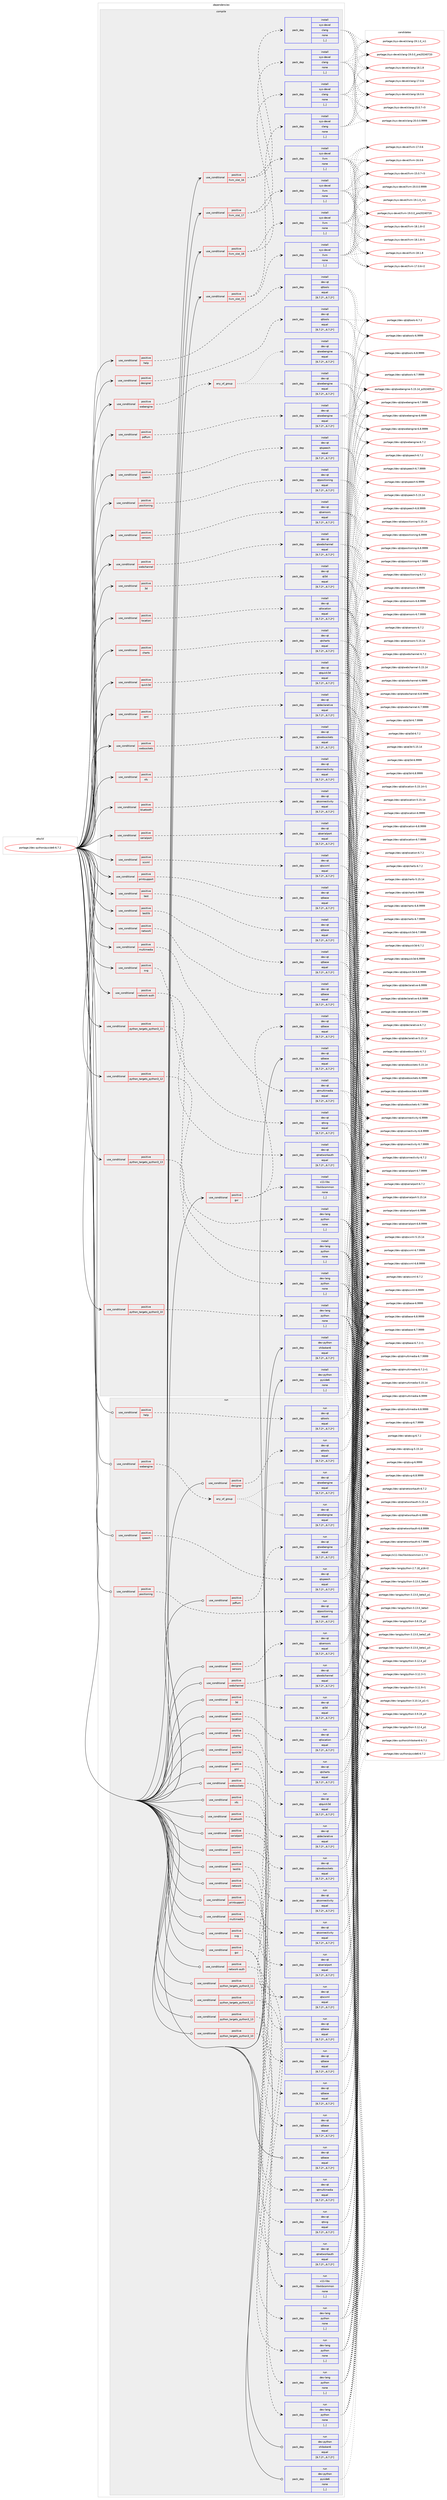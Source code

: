 digraph prolog {

# *************
# Graph options
# *************

newrank=true;
concentrate=true;
compound=true;
graph [rankdir=LR,fontname=Helvetica,fontsize=10,ranksep=1.5];#, ranksep=2.5, nodesep=0.2];
edge  [arrowhead=vee];
node  [fontname=Helvetica,fontsize=10];

# **********
# The ebuild
# **********

subgraph cluster_leftcol {
color=gray;
label=<<i>ebuild</i>>;
id [label="portage://dev-python/pyside6-6.7.2", color=red, width=4, href="../dev-python/pyside6-6.7.2.svg"];
}

# ****************
# The dependencies
# ****************

subgraph cluster_midcol {
color=gray;
label=<<i>dependencies</i>>;
subgraph cluster_compile {
fillcolor="#eeeeee";
style=filled;
label=<<i>compile</i>>;
subgraph cond37673 {
dependency158569 [label=<<TABLE BORDER="0" CELLBORDER="1" CELLSPACING="0" CELLPADDING="4"><TR><TD ROWSPAN="3" CELLPADDING="10">use_conditional</TD></TR><TR><TD>positive</TD></TR><TR><TD>3d</TD></TR></TABLE>>, shape=none, color=red];
subgraph pack119630 {
dependency158570 [label=<<TABLE BORDER="0" CELLBORDER="1" CELLSPACING="0" CELLPADDING="4" WIDTH="220"><TR><TD ROWSPAN="6" CELLPADDING="30">pack_dep</TD></TR><TR><TD WIDTH="110">install</TD></TR><TR><TD>dev-qt</TD></TR><TR><TD>qt3d</TD></TR><TR><TD>equal</TD></TR><TR><TD>[6.7.2*,,,6.7.2*]</TD></TR></TABLE>>, shape=none, color=blue];
}
dependency158569:e -> dependency158570:w [weight=20,style="dashed",arrowhead="vee"];
}
id:e -> dependency158569:w [weight=20,style="solid",arrowhead="vee"];
subgraph cond37674 {
dependency158571 [label=<<TABLE BORDER="0" CELLBORDER="1" CELLSPACING="0" CELLPADDING="4"><TR><TD ROWSPAN="3" CELLPADDING="10">use_conditional</TD></TR><TR><TD>positive</TD></TR><TR><TD>bluetooth</TD></TR></TABLE>>, shape=none, color=red];
subgraph pack119631 {
dependency158572 [label=<<TABLE BORDER="0" CELLBORDER="1" CELLSPACING="0" CELLPADDING="4" WIDTH="220"><TR><TD ROWSPAN="6" CELLPADDING="30">pack_dep</TD></TR><TR><TD WIDTH="110">install</TD></TR><TR><TD>dev-qt</TD></TR><TR><TD>qtconnectivity</TD></TR><TR><TD>equal</TD></TR><TR><TD>[6.7.2*,,,6.7.2*]</TD></TR></TABLE>>, shape=none, color=blue];
}
dependency158571:e -> dependency158572:w [weight=20,style="dashed",arrowhead="vee"];
}
id:e -> dependency158571:w [weight=20,style="solid",arrowhead="vee"];
subgraph cond37675 {
dependency158573 [label=<<TABLE BORDER="0" CELLBORDER="1" CELLSPACING="0" CELLPADDING="4"><TR><TD ROWSPAN="3" CELLPADDING="10">use_conditional</TD></TR><TR><TD>positive</TD></TR><TR><TD>charts</TD></TR></TABLE>>, shape=none, color=red];
subgraph pack119632 {
dependency158574 [label=<<TABLE BORDER="0" CELLBORDER="1" CELLSPACING="0" CELLPADDING="4" WIDTH="220"><TR><TD ROWSPAN="6" CELLPADDING="30">pack_dep</TD></TR><TR><TD WIDTH="110">install</TD></TR><TR><TD>dev-qt</TD></TR><TR><TD>qtcharts</TD></TR><TR><TD>equal</TD></TR><TR><TD>[6.7.2*,,,6.7.2*]</TD></TR></TABLE>>, shape=none, color=blue];
}
dependency158573:e -> dependency158574:w [weight=20,style="dashed",arrowhead="vee"];
}
id:e -> dependency158573:w [weight=20,style="solid",arrowhead="vee"];
subgraph cond37676 {
dependency158575 [label=<<TABLE BORDER="0" CELLBORDER="1" CELLSPACING="0" CELLPADDING="4"><TR><TD ROWSPAN="3" CELLPADDING="10">use_conditional</TD></TR><TR><TD>positive</TD></TR><TR><TD>designer</TD></TR></TABLE>>, shape=none, color=red];
subgraph pack119633 {
dependency158576 [label=<<TABLE BORDER="0" CELLBORDER="1" CELLSPACING="0" CELLPADDING="4" WIDTH="220"><TR><TD ROWSPAN="6" CELLPADDING="30">pack_dep</TD></TR><TR><TD WIDTH="110">install</TD></TR><TR><TD>dev-qt</TD></TR><TR><TD>qttools</TD></TR><TR><TD>equal</TD></TR><TR><TD>[6.7.2*,,,6.7.2*]</TD></TR></TABLE>>, shape=none, color=blue];
}
dependency158575:e -> dependency158576:w [weight=20,style="dashed",arrowhead="vee"];
}
id:e -> dependency158575:w [weight=20,style="solid",arrowhead="vee"];
subgraph cond37677 {
dependency158577 [label=<<TABLE BORDER="0" CELLBORDER="1" CELLSPACING="0" CELLPADDING="4"><TR><TD ROWSPAN="3" CELLPADDING="10">use_conditional</TD></TR><TR><TD>positive</TD></TR><TR><TD>gui</TD></TR></TABLE>>, shape=none, color=red];
subgraph pack119634 {
dependency158578 [label=<<TABLE BORDER="0" CELLBORDER="1" CELLSPACING="0" CELLPADDING="4" WIDTH="220"><TR><TD ROWSPAN="6" CELLPADDING="30">pack_dep</TD></TR><TR><TD WIDTH="110">install</TD></TR><TR><TD>dev-qt</TD></TR><TR><TD>qtbase</TD></TR><TR><TD>equal</TD></TR><TR><TD>[6.7.2*,,,6.7.2*]</TD></TR></TABLE>>, shape=none, color=blue];
}
dependency158577:e -> dependency158578:w [weight=20,style="dashed",arrowhead="vee"];
subgraph pack119635 {
dependency158579 [label=<<TABLE BORDER="0" CELLBORDER="1" CELLSPACING="0" CELLPADDING="4" WIDTH="220"><TR><TD ROWSPAN="6" CELLPADDING="30">pack_dep</TD></TR><TR><TD WIDTH="110">install</TD></TR><TR><TD>x11-libs</TD></TR><TR><TD>libxkbcommon</TD></TR><TR><TD>none</TD></TR><TR><TD>[,,]</TD></TR></TABLE>>, shape=none, color=blue];
}
dependency158577:e -> dependency158579:w [weight=20,style="dashed",arrowhead="vee"];
}
id:e -> dependency158577:w [weight=20,style="solid",arrowhead="vee"];
subgraph cond37678 {
dependency158580 [label=<<TABLE BORDER="0" CELLBORDER="1" CELLSPACING="0" CELLPADDING="4"><TR><TD ROWSPAN="3" CELLPADDING="10">use_conditional</TD></TR><TR><TD>positive</TD></TR><TR><TD>help</TD></TR></TABLE>>, shape=none, color=red];
subgraph pack119636 {
dependency158581 [label=<<TABLE BORDER="0" CELLBORDER="1" CELLSPACING="0" CELLPADDING="4" WIDTH="220"><TR><TD ROWSPAN="6" CELLPADDING="30">pack_dep</TD></TR><TR><TD WIDTH="110">install</TD></TR><TR><TD>dev-qt</TD></TR><TR><TD>qttools</TD></TR><TR><TD>equal</TD></TR><TR><TD>[6.7.2*,,,6.7.2*]</TD></TR></TABLE>>, shape=none, color=blue];
}
dependency158580:e -> dependency158581:w [weight=20,style="dashed",arrowhead="vee"];
}
id:e -> dependency158580:w [weight=20,style="solid",arrowhead="vee"];
subgraph cond37679 {
dependency158582 [label=<<TABLE BORDER="0" CELLBORDER="1" CELLSPACING="0" CELLPADDING="4"><TR><TD ROWSPAN="3" CELLPADDING="10">use_conditional</TD></TR><TR><TD>positive</TD></TR><TR><TD>llvm_slot_15</TD></TR></TABLE>>, shape=none, color=red];
subgraph pack119637 {
dependency158583 [label=<<TABLE BORDER="0" CELLBORDER="1" CELLSPACING="0" CELLPADDING="4" WIDTH="220"><TR><TD ROWSPAN="6" CELLPADDING="30">pack_dep</TD></TR><TR><TD WIDTH="110">install</TD></TR><TR><TD>sys-devel</TD></TR><TR><TD>clang</TD></TR><TR><TD>none</TD></TR><TR><TD>[,,]</TD></TR></TABLE>>, shape=none, color=blue];
}
dependency158582:e -> dependency158583:w [weight=20,style="dashed",arrowhead="vee"];
subgraph pack119638 {
dependency158584 [label=<<TABLE BORDER="0" CELLBORDER="1" CELLSPACING="0" CELLPADDING="4" WIDTH="220"><TR><TD ROWSPAN="6" CELLPADDING="30">pack_dep</TD></TR><TR><TD WIDTH="110">install</TD></TR><TR><TD>sys-devel</TD></TR><TR><TD>llvm</TD></TR><TR><TD>none</TD></TR><TR><TD>[,,]</TD></TR></TABLE>>, shape=none, color=blue];
}
dependency158582:e -> dependency158584:w [weight=20,style="dashed",arrowhead="vee"];
}
id:e -> dependency158582:w [weight=20,style="solid",arrowhead="vee"];
subgraph cond37680 {
dependency158585 [label=<<TABLE BORDER="0" CELLBORDER="1" CELLSPACING="0" CELLPADDING="4"><TR><TD ROWSPAN="3" CELLPADDING="10">use_conditional</TD></TR><TR><TD>positive</TD></TR><TR><TD>llvm_slot_16</TD></TR></TABLE>>, shape=none, color=red];
subgraph pack119639 {
dependency158586 [label=<<TABLE BORDER="0" CELLBORDER="1" CELLSPACING="0" CELLPADDING="4" WIDTH="220"><TR><TD ROWSPAN="6" CELLPADDING="30">pack_dep</TD></TR><TR><TD WIDTH="110">install</TD></TR><TR><TD>sys-devel</TD></TR><TR><TD>clang</TD></TR><TR><TD>none</TD></TR><TR><TD>[,,]</TD></TR></TABLE>>, shape=none, color=blue];
}
dependency158585:e -> dependency158586:w [weight=20,style="dashed",arrowhead="vee"];
subgraph pack119640 {
dependency158587 [label=<<TABLE BORDER="0" CELLBORDER="1" CELLSPACING="0" CELLPADDING="4" WIDTH="220"><TR><TD ROWSPAN="6" CELLPADDING="30">pack_dep</TD></TR><TR><TD WIDTH="110">install</TD></TR><TR><TD>sys-devel</TD></TR><TR><TD>llvm</TD></TR><TR><TD>none</TD></TR><TR><TD>[,,]</TD></TR></TABLE>>, shape=none, color=blue];
}
dependency158585:e -> dependency158587:w [weight=20,style="dashed",arrowhead="vee"];
}
id:e -> dependency158585:w [weight=20,style="solid",arrowhead="vee"];
subgraph cond37681 {
dependency158588 [label=<<TABLE BORDER="0" CELLBORDER="1" CELLSPACING="0" CELLPADDING="4"><TR><TD ROWSPAN="3" CELLPADDING="10">use_conditional</TD></TR><TR><TD>positive</TD></TR><TR><TD>llvm_slot_17</TD></TR></TABLE>>, shape=none, color=red];
subgraph pack119641 {
dependency158589 [label=<<TABLE BORDER="0" CELLBORDER="1" CELLSPACING="0" CELLPADDING="4" WIDTH="220"><TR><TD ROWSPAN="6" CELLPADDING="30">pack_dep</TD></TR><TR><TD WIDTH="110">install</TD></TR><TR><TD>sys-devel</TD></TR><TR><TD>clang</TD></TR><TR><TD>none</TD></TR><TR><TD>[,,]</TD></TR></TABLE>>, shape=none, color=blue];
}
dependency158588:e -> dependency158589:w [weight=20,style="dashed",arrowhead="vee"];
subgraph pack119642 {
dependency158590 [label=<<TABLE BORDER="0" CELLBORDER="1" CELLSPACING="0" CELLPADDING="4" WIDTH="220"><TR><TD ROWSPAN="6" CELLPADDING="30">pack_dep</TD></TR><TR><TD WIDTH="110">install</TD></TR><TR><TD>sys-devel</TD></TR><TR><TD>llvm</TD></TR><TR><TD>none</TD></TR><TR><TD>[,,]</TD></TR></TABLE>>, shape=none, color=blue];
}
dependency158588:e -> dependency158590:w [weight=20,style="dashed",arrowhead="vee"];
}
id:e -> dependency158588:w [weight=20,style="solid",arrowhead="vee"];
subgraph cond37682 {
dependency158591 [label=<<TABLE BORDER="0" CELLBORDER="1" CELLSPACING="0" CELLPADDING="4"><TR><TD ROWSPAN="3" CELLPADDING="10">use_conditional</TD></TR><TR><TD>positive</TD></TR><TR><TD>llvm_slot_18</TD></TR></TABLE>>, shape=none, color=red];
subgraph pack119643 {
dependency158592 [label=<<TABLE BORDER="0" CELLBORDER="1" CELLSPACING="0" CELLPADDING="4" WIDTH="220"><TR><TD ROWSPAN="6" CELLPADDING="30">pack_dep</TD></TR><TR><TD WIDTH="110">install</TD></TR><TR><TD>sys-devel</TD></TR><TR><TD>clang</TD></TR><TR><TD>none</TD></TR><TR><TD>[,,]</TD></TR></TABLE>>, shape=none, color=blue];
}
dependency158591:e -> dependency158592:w [weight=20,style="dashed",arrowhead="vee"];
subgraph pack119644 {
dependency158593 [label=<<TABLE BORDER="0" CELLBORDER="1" CELLSPACING="0" CELLPADDING="4" WIDTH="220"><TR><TD ROWSPAN="6" CELLPADDING="30">pack_dep</TD></TR><TR><TD WIDTH="110">install</TD></TR><TR><TD>sys-devel</TD></TR><TR><TD>llvm</TD></TR><TR><TD>none</TD></TR><TR><TD>[,,]</TD></TR></TABLE>>, shape=none, color=blue];
}
dependency158591:e -> dependency158593:w [weight=20,style="dashed",arrowhead="vee"];
}
id:e -> dependency158591:w [weight=20,style="solid",arrowhead="vee"];
subgraph cond37683 {
dependency158594 [label=<<TABLE BORDER="0" CELLBORDER="1" CELLSPACING="0" CELLPADDING="4"><TR><TD ROWSPAN="3" CELLPADDING="10">use_conditional</TD></TR><TR><TD>positive</TD></TR><TR><TD>location</TD></TR></TABLE>>, shape=none, color=red];
subgraph pack119645 {
dependency158595 [label=<<TABLE BORDER="0" CELLBORDER="1" CELLSPACING="0" CELLPADDING="4" WIDTH="220"><TR><TD ROWSPAN="6" CELLPADDING="30">pack_dep</TD></TR><TR><TD WIDTH="110">install</TD></TR><TR><TD>dev-qt</TD></TR><TR><TD>qtlocation</TD></TR><TR><TD>equal</TD></TR><TR><TD>[6.7.2*,,,6.7.2*]</TD></TR></TABLE>>, shape=none, color=blue];
}
dependency158594:e -> dependency158595:w [weight=20,style="dashed",arrowhead="vee"];
}
id:e -> dependency158594:w [weight=20,style="solid",arrowhead="vee"];
subgraph cond37684 {
dependency158596 [label=<<TABLE BORDER="0" CELLBORDER="1" CELLSPACING="0" CELLPADDING="4"><TR><TD ROWSPAN="3" CELLPADDING="10">use_conditional</TD></TR><TR><TD>positive</TD></TR><TR><TD>multimedia</TD></TR></TABLE>>, shape=none, color=red];
subgraph pack119646 {
dependency158597 [label=<<TABLE BORDER="0" CELLBORDER="1" CELLSPACING="0" CELLPADDING="4" WIDTH="220"><TR><TD ROWSPAN="6" CELLPADDING="30">pack_dep</TD></TR><TR><TD WIDTH="110">install</TD></TR><TR><TD>dev-qt</TD></TR><TR><TD>qtmultimedia</TD></TR><TR><TD>equal</TD></TR><TR><TD>[6.7.2*,,,6.7.2*]</TD></TR></TABLE>>, shape=none, color=blue];
}
dependency158596:e -> dependency158597:w [weight=20,style="dashed",arrowhead="vee"];
}
id:e -> dependency158596:w [weight=20,style="solid",arrowhead="vee"];
subgraph cond37685 {
dependency158598 [label=<<TABLE BORDER="0" CELLBORDER="1" CELLSPACING="0" CELLPADDING="4"><TR><TD ROWSPAN="3" CELLPADDING="10">use_conditional</TD></TR><TR><TD>positive</TD></TR><TR><TD>network</TD></TR></TABLE>>, shape=none, color=red];
subgraph pack119647 {
dependency158599 [label=<<TABLE BORDER="0" CELLBORDER="1" CELLSPACING="0" CELLPADDING="4" WIDTH="220"><TR><TD ROWSPAN="6" CELLPADDING="30">pack_dep</TD></TR><TR><TD WIDTH="110">install</TD></TR><TR><TD>dev-qt</TD></TR><TR><TD>qtbase</TD></TR><TR><TD>equal</TD></TR><TR><TD>[6.7.2*,,,6.7.2*]</TD></TR></TABLE>>, shape=none, color=blue];
}
dependency158598:e -> dependency158599:w [weight=20,style="dashed",arrowhead="vee"];
}
id:e -> dependency158598:w [weight=20,style="solid",arrowhead="vee"];
subgraph cond37686 {
dependency158600 [label=<<TABLE BORDER="0" CELLBORDER="1" CELLSPACING="0" CELLPADDING="4"><TR><TD ROWSPAN="3" CELLPADDING="10">use_conditional</TD></TR><TR><TD>positive</TD></TR><TR><TD>network-auth</TD></TR></TABLE>>, shape=none, color=red];
subgraph pack119648 {
dependency158601 [label=<<TABLE BORDER="0" CELLBORDER="1" CELLSPACING="0" CELLPADDING="4" WIDTH="220"><TR><TD ROWSPAN="6" CELLPADDING="30">pack_dep</TD></TR><TR><TD WIDTH="110">install</TD></TR><TR><TD>dev-qt</TD></TR><TR><TD>qtnetworkauth</TD></TR><TR><TD>equal</TD></TR><TR><TD>[6.7.2*,,,6.7.2*]</TD></TR></TABLE>>, shape=none, color=blue];
}
dependency158600:e -> dependency158601:w [weight=20,style="dashed",arrowhead="vee"];
}
id:e -> dependency158600:w [weight=20,style="solid",arrowhead="vee"];
subgraph cond37687 {
dependency158602 [label=<<TABLE BORDER="0" CELLBORDER="1" CELLSPACING="0" CELLPADDING="4"><TR><TD ROWSPAN="3" CELLPADDING="10">use_conditional</TD></TR><TR><TD>positive</TD></TR><TR><TD>nfc</TD></TR></TABLE>>, shape=none, color=red];
subgraph pack119649 {
dependency158603 [label=<<TABLE BORDER="0" CELLBORDER="1" CELLSPACING="0" CELLPADDING="4" WIDTH="220"><TR><TD ROWSPAN="6" CELLPADDING="30">pack_dep</TD></TR><TR><TD WIDTH="110">install</TD></TR><TR><TD>dev-qt</TD></TR><TR><TD>qtconnectivity</TD></TR><TR><TD>equal</TD></TR><TR><TD>[6.7.2*,,,6.7.2*]</TD></TR></TABLE>>, shape=none, color=blue];
}
dependency158602:e -> dependency158603:w [weight=20,style="dashed",arrowhead="vee"];
}
id:e -> dependency158602:w [weight=20,style="solid",arrowhead="vee"];
subgraph cond37688 {
dependency158604 [label=<<TABLE BORDER="0" CELLBORDER="1" CELLSPACING="0" CELLPADDING="4"><TR><TD ROWSPAN="3" CELLPADDING="10">use_conditional</TD></TR><TR><TD>positive</TD></TR><TR><TD>pdfium</TD></TR></TABLE>>, shape=none, color=red];
subgraph pack119650 {
dependency158605 [label=<<TABLE BORDER="0" CELLBORDER="1" CELLSPACING="0" CELLPADDING="4" WIDTH="220"><TR><TD ROWSPAN="6" CELLPADDING="30">pack_dep</TD></TR><TR><TD WIDTH="110">install</TD></TR><TR><TD>dev-qt</TD></TR><TR><TD>qtwebengine</TD></TR><TR><TD>equal</TD></TR><TR><TD>[6.7.2*,,,6.7.2*]</TD></TR></TABLE>>, shape=none, color=blue];
}
dependency158604:e -> dependency158605:w [weight=20,style="dashed",arrowhead="vee"];
}
id:e -> dependency158604:w [weight=20,style="solid",arrowhead="vee"];
subgraph cond37689 {
dependency158606 [label=<<TABLE BORDER="0" CELLBORDER="1" CELLSPACING="0" CELLPADDING="4"><TR><TD ROWSPAN="3" CELLPADDING="10">use_conditional</TD></TR><TR><TD>positive</TD></TR><TR><TD>positioning</TD></TR></TABLE>>, shape=none, color=red];
subgraph pack119651 {
dependency158607 [label=<<TABLE BORDER="0" CELLBORDER="1" CELLSPACING="0" CELLPADDING="4" WIDTH="220"><TR><TD ROWSPAN="6" CELLPADDING="30">pack_dep</TD></TR><TR><TD WIDTH="110">install</TD></TR><TR><TD>dev-qt</TD></TR><TR><TD>qtpositioning</TD></TR><TR><TD>equal</TD></TR><TR><TD>[6.7.2*,,,6.7.2*]</TD></TR></TABLE>>, shape=none, color=blue];
}
dependency158606:e -> dependency158607:w [weight=20,style="dashed",arrowhead="vee"];
}
id:e -> dependency158606:w [weight=20,style="solid",arrowhead="vee"];
subgraph cond37690 {
dependency158608 [label=<<TABLE BORDER="0" CELLBORDER="1" CELLSPACING="0" CELLPADDING="4"><TR><TD ROWSPAN="3" CELLPADDING="10">use_conditional</TD></TR><TR><TD>positive</TD></TR><TR><TD>printsupport</TD></TR></TABLE>>, shape=none, color=red];
subgraph pack119652 {
dependency158609 [label=<<TABLE BORDER="0" CELLBORDER="1" CELLSPACING="0" CELLPADDING="4" WIDTH="220"><TR><TD ROWSPAN="6" CELLPADDING="30">pack_dep</TD></TR><TR><TD WIDTH="110">install</TD></TR><TR><TD>dev-qt</TD></TR><TR><TD>qtbase</TD></TR><TR><TD>equal</TD></TR><TR><TD>[6.7.2*,,,6.7.2*]</TD></TR></TABLE>>, shape=none, color=blue];
}
dependency158608:e -> dependency158609:w [weight=20,style="dashed",arrowhead="vee"];
}
id:e -> dependency158608:w [weight=20,style="solid",arrowhead="vee"];
subgraph cond37691 {
dependency158610 [label=<<TABLE BORDER="0" CELLBORDER="1" CELLSPACING="0" CELLPADDING="4"><TR><TD ROWSPAN="3" CELLPADDING="10">use_conditional</TD></TR><TR><TD>positive</TD></TR><TR><TD>python_targets_python3_10</TD></TR></TABLE>>, shape=none, color=red];
subgraph pack119653 {
dependency158611 [label=<<TABLE BORDER="0" CELLBORDER="1" CELLSPACING="0" CELLPADDING="4" WIDTH="220"><TR><TD ROWSPAN="6" CELLPADDING="30">pack_dep</TD></TR><TR><TD WIDTH="110">install</TD></TR><TR><TD>dev-lang</TD></TR><TR><TD>python</TD></TR><TR><TD>none</TD></TR><TR><TD>[,,]</TD></TR></TABLE>>, shape=none, color=blue];
}
dependency158610:e -> dependency158611:w [weight=20,style="dashed",arrowhead="vee"];
}
id:e -> dependency158610:w [weight=20,style="solid",arrowhead="vee"];
subgraph cond37692 {
dependency158612 [label=<<TABLE BORDER="0" CELLBORDER="1" CELLSPACING="0" CELLPADDING="4"><TR><TD ROWSPAN="3" CELLPADDING="10">use_conditional</TD></TR><TR><TD>positive</TD></TR><TR><TD>python_targets_python3_11</TD></TR></TABLE>>, shape=none, color=red];
subgraph pack119654 {
dependency158613 [label=<<TABLE BORDER="0" CELLBORDER="1" CELLSPACING="0" CELLPADDING="4" WIDTH="220"><TR><TD ROWSPAN="6" CELLPADDING="30">pack_dep</TD></TR><TR><TD WIDTH="110">install</TD></TR><TR><TD>dev-lang</TD></TR><TR><TD>python</TD></TR><TR><TD>none</TD></TR><TR><TD>[,,]</TD></TR></TABLE>>, shape=none, color=blue];
}
dependency158612:e -> dependency158613:w [weight=20,style="dashed",arrowhead="vee"];
}
id:e -> dependency158612:w [weight=20,style="solid",arrowhead="vee"];
subgraph cond37693 {
dependency158614 [label=<<TABLE BORDER="0" CELLBORDER="1" CELLSPACING="0" CELLPADDING="4"><TR><TD ROWSPAN="3" CELLPADDING="10">use_conditional</TD></TR><TR><TD>positive</TD></TR><TR><TD>python_targets_python3_12</TD></TR></TABLE>>, shape=none, color=red];
subgraph pack119655 {
dependency158615 [label=<<TABLE BORDER="0" CELLBORDER="1" CELLSPACING="0" CELLPADDING="4" WIDTH="220"><TR><TD ROWSPAN="6" CELLPADDING="30">pack_dep</TD></TR><TR><TD WIDTH="110">install</TD></TR><TR><TD>dev-lang</TD></TR><TR><TD>python</TD></TR><TR><TD>none</TD></TR><TR><TD>[,,]</TD></TR></TABLE>>, shape=none, color=blue];
}
dependency158614:e -> dependency158615:w [weight=20,style="dashed",arrowhead="vee"];
}
id:e -> dependency158614:w [weight=20,style="solid",arrowhead="vee"];
subgraph cond37694 {
dependency158616 [label=<<TABLE BORDER="0" CELLBORDER="1" CELLSPACING="0" CELLPADDING="4"><TR><TD ROWSPAN="3" CELLPADDING="10">use_conditional</TD></TR><TR><TD>positive</TD></TR><TR><TD>python_targets_python3_13</TD></TR></TABLE>>, shape=none, color=red];
subgraph pack119656 {
dependency158617 [label=<<TABLE BORDER="0" CELLBORDER="1" CELLSPACING="0" CELLPADDING="4" WIDTH="220"><TR><TD ROWSPAN="6" CELLPADDING="30">pack_dep</TD></TR><TR><TD WIDTH="110">install</TD></TR><TR><TD>dev-lang</TD></TR><TR><TD>python</TD></TR><TR><TD>none</TD></TR><TR><TD>[,,]</TD></TR></TABLE>>, shape=none, color=blue];
}
dependency158616:e -> dependency158617:w [weight=20,style="dashed",arrowhead="vee"];
}
id:e -> dependency158616:w [weight=20,style="solid",arrowhead="vee"];
subgraph cond37695 {
dependency158618 [label=<<TABLE BORDER="0" CELLBORDER="1" CELLSPACING="0" CELLPADDING="4"><TR><TD ROWSPAN="3" CELLPADDING="10">use_conditional</TD></TR><TR><TD>positive</TD></TR><TR><TD>qml</TD></TR></TABLE>>, shape=none, color=red];
subgraph pack119657 {
dependency158619 [label=<<TABLE BORDER="0" CELLBORDER="1" CELLSPACING="0" CELLPADDING="4" WIDTH="220"><TR><TD ROWSPAN="6" CELLPADDING="30">pack_dep</TD></TR><TR><TD WIDTH="110">install</TD></TR><TR><TD>dev-qt</TD></TR><TR><TD>qtdeclarative</TD></TR><TR><TD>equal</TD></TR><TR><TD>[6.7.2*,,,6.7.2*]</TD></TR></TABLE>>, shape=none, color=blue];
}
dependency158618:e -> dependency158619:w [weight=20,style="dashed",arrowhead="vee"];
}
id:e -> dependency158618:w [weight=20,style="solid",arrowhead="vee"];
subgraph cond37696 {
dependency158620 [label=<<TABLE BORDER="0" CELLBORDER="1" CELLSPACING="0" CELLPADDING="4"><TR><TD ROWSPAN="3" CELLPADDING="10">use_conditional</TD></TR><TR><TD>positive</TD></TR><TR><TD>quick3d</TD></TR></TABLE>>, shape=none, color=red];
subgraph pack119658 {
dependency158621 [label=<<TABLE BORDER="0" CELLBORDER="1" CELLSPACING="0" CELLPADDING="4" WIDTH="220"><TR><TD ROWSPAN="6" CELLPADDING="30">pack_dep</TD></TR><TR><TD WIDTH="110">install</TD></TR><TR><TD>dev-qt</TD></TR><TR><TD>qtquick3d</TD></TR><TR><TD>equal</TD></TR><TR><TD>[6.7.2*,,,6.7.2*]</TD></TR></TABLE>>, shape=none, color=blue];
}
dependency158620:e -> dependency158621:w [weight=20,style="dashed",arrowhead="vee"];
}
id:e -> dependency158620:w [weight=20,style="solid",arrowhead="vee"];
subgraph cond37697 {
dependency158622 [label=<<TABLE BORDER="0" CELLBORDER="1" CELLSPACING="0" CELLPADDING="4"><TR><TD ROWSPAN="3" CELLPADDING="10">use_conditional</TD></TR><TR><TD>positive</TD></TR><TR><TD>scxml</TD></TR></TABLE>>, shape=none, color=red];
subgraph pack119659 {
dependency158623 [label=<<TABLE BORDER="0" CELLBORDER="1" CELLSPACING="0" CELLPADDING="4" WIDTH="220"><TR><TD ROWSPAN="6" CELLPADDING="30">pack_dep</TD></TR><TR><TD WIDTH="110">install</TD></TR><TR><TD>dev-qt</TD></TR><TR><TD>qtscxml</TD></TR><TR><TD>equal</TD></TR><TR><TD>[6.7.2*,,,6.7.2*]</TD></TR></TABLE>>, shape=none, color=blue];
}
dependency158622:e -> dependency158623:w [weight=20,style="dashed",arrowhead="vee"];
}
id:e -> dependency158622:w [weight=20,style="solid",arrowhead="vee"];
subgraph cond37698 {
dependency158624 [label=<<TABLE BORDER="0" CELLBORDER="1" CELLSPACING="0" CELLPADDING="4"><TR><TD ROWSPAN="3" CELLPADDING="10">use_conditional</TD></TR><TR><TD>positive</TD></TR><TR><TD>sensors</TD></TR></TABLE>>, shape=none, color=red];
subgraph pack119660 {
dependency158625 [label=<<TABLE BORDER="0" CELLBORDER="1" CELLSPACING="0" CELLPADDING="4" WIDTH="220"><TR><TD ROWSPAN="6" CELLPADDING="30">pack_dep</TD></TR><TR><TD WIDTH="110">install</TD></TR><TR><TD>dev-qt</TD></TR><TR><TD>qtsensors</TD></TR><TR><TD>equal</TD></TR><TR><TD>[6.7.2*,,,6.7.2*]</TD></TR></TABLE>>, shape=none, color=blue];
}
dependency158624:e -> dependency158625:w [weight=20,style="dashed",arrowhead="vee"];
}
id:e -> dependency158624:w [weight=20,style="solid",arrowhead="vee"];
subgraph cond37699 {
dependency158626 [label=<<TABLE BORDER="0" CELLBORDER="1" CELLSPACING="0" CELLPADDING="4"><TR><TD ROWSPAN="3" CELLPADDING="10">use_conditional</TD></TR><TR><TD>positive</TD></TR><TR><TD>serialport</TD></TR></TABLE>>, shape=none, color=red];
subgraph pack119661 {
dependency158627 [label=<<TABLE BORDER="0" CELLBORDER="1" CELLSPACING="0" CELLPADDING="4" WIDTH="220"><TR><TD ROWSPAN="6" CELLPADDING="30">pack_dep</TD></TR><TR><TD WIDTH="110">install</TD></TR><TR><TD>dev-qt</TD></TR><TR><TD>qtserialport</TD></TR><TR><TD>equal</TD></TR><TR><TD>[6.7.2*,,,6.7.2*]</TD></TR></TABLE>>, shape=none, color=blue];
}
dependency158626:e -> dependency158627:w [weight=20,style="dashed",arrowhead="vee"];
}
id:e -> dependency158626:w [weight=20,style="solid",arrowhead="vee"];
subgraph cond37700 {
dependency158628 [label=<<TABLE BORDER="0" CELLBORDER="1" CELLSPACING="0" CELLPADDING="4"><TR><TD ROWSPAN="3" CELLPADDING="10">use_conditional</TD></TR><TR><TD>positive</TD></TR><TR><TD>speech</TD></TR></TABLE>>, shape=none, color=red];
subgraph pack119662 {
dependency158629 [label=<<TABLE BORDER="0" CELLBORDER="1" CELLSPACING="0" CELLPADDING="4" WIDTH="220"><TR><TD ROWSPAN="6" CELLPADDING="30">pack_dep</TD></TR><TR><TD WIDTH="110">install</TD></TR><TR><TD>dev-qt</TD></TR><TR><TD>qtspeech</TD></TR><TR><TD>equal</TD></TR><TR><TD>[6.7.2*,,,6.7.2*]</TD></TR></TABLE>>, shape=none, color=blue];
}
dependency158628:e -> dependency158629:w [weight=20,style="dashed",arrowhead="vee"];
}
id:e -> dependency158628:w [weight=20,style="solid",arrowhead="vee"];
subgraph cond37701 {
dependency158630 [label=<<TABLE BORDER="0" CELLBORDER="1" CELLSPACING="0" CELLPADDING="4"><TR><TD ROWSPAN="3" CELLPADDING="10">use_conditional</TD></TR><TR><TD>positive</TD></TR><TR><TD>svg</TD></TR></TABLE>>, shape=none, color=red];
subgraph pack119663 {
dependency158631 [label=<<TABLE BORDER="0" CELLBORDER="1" CELLSPACING="0" CELLPADDING="4" WIDTH="220"><TR><TD ROWSPAN="6" CELLPADDING="30">pack_dep</TD></TR><TR><TD WIDTH="110">install</TD></TR><TR><TD>dev-qt</TD></TR><TR><TD>qtsvg</TD></TR><TR><TD>equal</TD></TR><TR><TD>[6.7.2*,,,6.7.2*]</TD></TR></TABLE>>, shape=none, color=blue];
}
dependency158630:e -> dependency158631:w [weight=20,style="dashed",arrowhead="vee"];
}
id:e -> dependency158630:w [weight=20,style="solid",arrowhead="vee"];
subgraph cond37702 {
dependency158632 [label=<<TABLE BORDER="0" CELLBORDER="1" CELLSPACING="0" CELLPADDING="4"><TR><TD ROWSPAN="3" CELLPADDING="10">use_conditional</TD></TR><TR><TD>positive</TD></TR><TR><TD>test</TD></TR></TABLE>>, shape=none, color=red];
subgraph pack119664 {
dependency158633 [label=<<TABLE BORDER="0" CELLBORDER="1" CELLSPACING="0" CELLPADDING="4" WIDTH="220"><TR><TD ROWSPAN="6" CELLPADDING="30">pack_dep</TD></TR><TR><TD WIDTH="110">install</TD></TR><TR><TD>dev-qt</TD></TR><TR><TD>qtbase</TD></TR><TR><TD>equal</TD></TR><TR><TD>[6.7.2*,,,6.7.2*]</TD></TR></TABLE>>, shape=none, color=blue];
}
dependency158632:e -> dependency158633:w [weight=20,style="dashed",arrowhead="vee"];
}
id:e -> dependency158632:w [weight=20,style="solid",arrowhead="vee"];
subgraph cond37703 {
dependency158634 [label=<<TABLE BORDER="0" CELLBORDER="1" CELLSPACING="0" CELLPADDING="4"><TR><TD ROWSPAN="3" CELLPADDING="10">use_conditional</TD></TR><TR><TD>positive</TD></TR><TR><TD>testlib</TD></TR></TABLE>>, shape=none, color=red];
subgraph pack119665 {
dependency158635 [label=<<TABLE BORDER="0" CELLBORDER="1" CELLSPACING="0" CELLPADDING="4" WIDTH="220"><TR><TD ROWSPAN="6" CELLPADDING="30">pack_dep</TD></TR><TR><TD WIDTH="110">install</TD></TR><TR><TD>dev-qt</TD></TR><TR><TD>qtbase</TD></TR><TR><TD>equal</TD></TR><TR><TD>[6.7.2*,,,6.7.2*]</TD></TR></TABLE>>, shape=none, color=blue];
}
dependency158634:e -> dependency158635:w [weight=20,style="dashed",arrowhead="vee"];
}
id:e -> dependency158634:w [weight=20,style="solid",arrowhead="vee"];
subgraph cond37704 {
dependency158636 [label=<<TABLE BORDER="0" CELLBORDER="1" CELLSPACING="0" CELLPADDING="4"><TR><TD ROWSPAN="3" CELLPADDING="10">use_conditional</TD></TR><TR><TD>positive</TD></TR><TR><TD>webchannel</TD></TR></TABLE>>, shape=none, color=red];
subgraph pack119666 {
dependency158637 [label=<<TABLE BORDER="0" CELLBORDER="1" CELLSPACING="0" CELLPADDING="4" WIDTH="220"><TR><TD ROWSPAN="6" CELLPADDING="30">pack_dep</TD></TR><TR><TD WIDTH="110">install</TD></TR><TR><TD>dev-qt</TD></TR><TR><TD>qtwebchannel</TD></TR><TR><TD>equal</TD></TR><TR><TD>[6.7.2*,,,6.7.2*]</TD></TR></TABLE>>, shape=none, color=blue];
}
dependency158636:e -> dependency158637:w [weight=20,style="dashed",arrowhead="vee"];
}
id:e -> dependency158636:w [weight=20,style="solid",arrowhead="vee"];
subgraph cond37705 {
dependency158638 [label=<<TABLE BORDER="0" CELLBORDER="1" CELLSPACING="0" CELLPADDING="4"><TR><TD ROWSPAN="3" CELLPADDING="10">use_conditional</TD></TR><TR><TD>positive</TD></TR><TR><TD>webengine</TD></TR></TABLE>>, shape=none, color=red];
subgraph any1116 {
dependency158639 [label=<<TABLE BORDER="0" CELLBORDER="1" CELLSPACING="0" CELLPADDING="4"><TR><TD CELLPADDING="10">any_of_group</TD></TR></TABLE>>, shape=none, color=red];subgraph pack119667 {
dependency158640 [label=<<TABLE BORDER="0" CELLBORDER="1" CELLSPACING="0" CELLPADDING="4" WIDTH="220"><TR><TD ROWSPAN="6" CELLPADDING="30">pack_dep</TD></TR><TR><TD WIDTH="110">install</TD></TR><TR><TD>dev-qt</TD></TR><TR><TD>qtwebengine</TD></TR><TR><TD>equal</TD></TR><TR><TD>[6.7.2*,,,6.7.2*]</TD></TR></TABLE>>, shape=none, color=blue];
}
dependency158639:e -> dependency158640:w [weight=20,style="dotted",arrowhead="oinv"];
subgraph pack119668 {
dependency158641 [label=<<TABLE BORDER="0" CELLBORDER="1" CELLSPACING="0" CELLPADDING="4" WIDTH="220"><TR><TD ROWSPAN="6" CELLPADDING="30">pack_dep</TD></TR><TR><TD WIDTH="110">install</TD></TR><TR><TD>dev-qt</TD></TR><TR><TD>qtwebengine</TD></TR><TR><TD>equal</TD></TR><TR><TD>[6.7.2*,,,6.7.2*]</TD></TR></TABLE>>, shape=none, color=blue];
}
dependency158639:e -> dependency158641:w [weight=20,style="dotted",arrowhead="oinv"];
}
dependency158638:e -> dependency158639:w [weight=20,style="dashed",arrowhead="vee"];
}
id:e -> dependency158638:w [weight=20,style="solid",arrowhead="vee"];
subgraph cond37706 {
dependency158642 [label=<<TABLE BORDER="0" CELLBORDER="1" CELLSPACING="0" CELLPADDING="4"><TR><TD ROWSPAN="3" CELLPADDING="10">use_conditional</TD></TR><TR><TD>positive</TD></TR><TR><TD>websockets</TD></TR></TABLE>>, shape=none, color=red];
subgraph pack119669 {
dependency158643 [label=<<TABLE BORDER="0" CELLBORDER="1" CELLSPACING="0" CELLPADDING="4" WIDTH="220"><TR><TD ROWSPAN="6" CELLPADDING="30">pack_dep</TD></TR><TR><TD WIDTH="110">install</TD></TR><TR><TD>dev-qt</TD></TR><TR><TD>qtwebsockets</TD></TR><TR><TD>equal</TD></TR><TR><TD>[6.7.2*,,,6.7.2*]</TD></TR></TABLE>>, shape=none, color=blue];
}
dependency158642:e -> dependency158643:w [weight=20,style="dashed",arrowhead="vee"];
}
id:e -> dependency158642:w [weight=20,style="solid",arrowhead="vee"];
subgraph pack119670 {
dependency158644 [label=<<TABLE BORDER="0" CELLBORDER="1" CELLSPACING="0" CELLPADDING="4" WIDTH="220"><TR><TD ROWSPAN="6" CELLPADDING="30">pack_dep</TD></TR><TR><TD WIDTH="110">install</TD></TR><TR><TD>dev-python</TD></TR><TR><TD>shiboken6</TD></TR><TR><TD>equal</TD></TR><TR><TD>[6.7.2*,,,6.7.2*]</TD></TR></TABLE>>, shape=none, color=blue];
}
id:e -> dependency158644:w [weight=20,style="solid",arrowhead="vee"];
subgraph pack119671 {
dependency158645 [label=<<TABLE BORDER="0" CELLBORDER="1" CELLSPACING="0" CELLPADDING="4" WIDTH="220"><TR><TD ROWSPAN="6" CELLPADDING="30">pack_dep</TD></TR><TR><TD WIDTH="110">install</TD></TR><TR><TD>dev-qt</TD></TR><TR><TD>qtbase</TD></TR><TR><TD>equal</TD></TR><TR><TD>[6.7.2*,,,6.7.2*]</TD></TR></TABLE>>, shape=none, color=blue];
}
id:e -> dependency158645:w [weight=20,style="solid",arrowhead="vee"];
subgraph pack119672 {
dependency158646 [label=<<TABLE BORDER="0" CELLBORDER="1" CELLSPACING="0" CELLPADDING="4" WIDTH="220"><TR><TD ROWSPAN="6" CELLPADDING="30">pack_dep</TD></TR><TR><TD WIDTH="110">install</TD></TR><TR><TD>dev-python</TD></TR><TR><TD>pyside6</TD></TR><TR><TD>none</TD></TR><TR><TD>[,,]</TD></TR></TABLE>>, shape=none, color=blue];
}
id:e -> dependency158646:w [weight=20,style="solid",arrowhead="vee"];
}
subgraph cluster_compileandrun {
fillcolor="#eeeeee";
style=filled;
label=<<i>compile and run</i>>;
}
subgraph cluster_run {
fillcolor="#eeeeee";
style=filled;
label=<<i>run</i>>;
subgraph cond37707 {
dependency158647 [label=<<TABLE BORDER="0" CELLBORDER="1" CELLSPACING="0" CELLPADDING="4"><TR><TD ROWSPAN="3" CELLPADDING="10">use_conditional</TD></TR><TR><TD>positive</TD></TR><TR><TD>3d</TD></TR></TABLE>>, shape=none, color=red];
subgraph pack119673 {
dependency158648 [label=<<TABLE BORDER="0" CELLBORDER="1" CELLSPACING="0" CELLPADDING="4" WIDTH="220"><TR><TD ROWSPAN="6" CELLPADDING="30">pack_dep</TD></TR><TR><TD WIDTH="110">run</TD></TR><TR><TD>dev-qt</TD></TR><TR><TD>qt3d</TD></TR><TR><TD>equal</TD></TR><TR><TD>[6.7.2*,,,6.7.2*]</TD></TR></TABLE>>, shape=none, color=blue];
}
dependency158647:e -> dependency158648:w [weight=20,style="dashed",arrowhead="vee"];
}
id:e -> dependency158647:w [weight=20,style="solid",arrowhead="odot"];
subgraph cond37708 {
dependency158649 [label=<<TABLE BORDER="0" CELLBORDER="1" CELLSPACING="0" CELLPADDING="4"><TR><TD ROWSPAN="3" CELLPADDING="10">use_conditional</TD></TR><TR><TD>positive</TD></TR><TR><TD>bluetooth</TD></TR></TABLE>>, shape=none, color=red];
subgraph pack119674 {
dependency158650 [label=<<TABLE BORDER="0" CELLBORDER="1" CELLSPACING="0" CELLPADDING="4" WIDTH="220"><TR><TD ROWSPAN="6" CELLPADDING="30">pack_dep</TD></TR><TR><TD WIDTH="110">run</TD></TR><TR><TD>dev-qt</TD></TR><TR><TD>qtconnectivity</TD></TR><TR><TD>equal</TD></TR><TR><TD>[6.7.2*,,,6.7.2*]</TD></TR></TABLE>>, shape=none, color=blue];
}
dependency158649:e -> dependency158650:w [weight=20,style="dashed",arrowhead="vee"];
}
id:e -> dependency158649:w [weight=20,style="solid",arrowhead="odot"];
subgraph cond37709 {
dependency158651 [label=<<TABLE BORDER="0" CELLBORDER="1" CELLSPACING="0" CELLPADDING="4"><TR><TD ROWSPAN="3" CELLPADDING="10">use_conditional</TD></TR><TR><TD>positive</TD></TR><TR><TD>charts</TD></TR></TABLE>>, shape=none, color=red];
subgraph pack119675 {
dependency158652 [label=<<TABLE BORDER="0" CELLBORDER="1" CELLSPACING="0" CELLPADDING="4" WIDTH="220"><TR><TD ROWSPAN="6" CELLPADDING="30">pack_dep</TD></TR><TR><TD WIDTH="110">run</TD></TR><TR><TD>dev-qt</TD></TR><TR><TD>qtcharts</TD></TR><TR><TD>equal</TD></TR><TR><TD>[6.7.2*,,,6.7.2*]</TD></TR></TABLE>>, shape=none, color=blue];
}
dependency158651:e -> dependency158652:w [weight=20,style="dashed",arrowhead="vee"];
}
id:e -> dependency158651:w [weight=20,style="solid",arrowhead="odot"];
subgraph cond37710 {
dependency158653 [label=<<TABLE BORDER="0" CELLBORDER="1" CELLSPACING="0" CELLPADDING="4"><TR><TD ROWSPAN="3" CELLPADDING="10">use_conditional</TD></TR><TR><TD>positive</TD></TR><TR><TD>designer</TD></TR></TABLE>>, shape=none, color=red];
subgraph pack119676 {
dependency158654 [label=<<TABLE BORDER="0" CELLBORDER="1" CELLSPACING="0" CELLPADDING="4" WIDTH="220"><TR><TD ROWSPAN="6" CELLPADDING="30">pack_dep</TD></TR><TR><TD WIDTH="110">run</TD></TR><TR><TD>dev-qt</TD></TR><TR><TD>qttools</TD></TR><TR><TD>equal</TD></TR><TR><TD>[6.7.2*,,,6.7.2*]</TD></TR></TABLE>>, shape=none, color=blue];
}
dependency158653:e -> dependency158654:w [weight=20,style="dashed",arrowhead="vee"];
}
id:e -> dependency158653:w [weight=20,style="solid",arrowhead="odot"];
subgraph cond37711 {
dependency158655 [label=<<TABLE BORDER="0" CELLBORDER="1" CELLSPACING="0" CELLPADDING="4"><TR><TD ROWSPAN="3" CELLPADDING="10">use_conditional</TD></TR><TR><TD>positive</TD></TR><TR><TD>gui</TD></TR></TABLE>>, shape=none, color=red];
subgraph pack119677 {
dependency158656 [label=<<TABLE BORDER="0" CELLBORDER="1" CELLSPACING="0" CELLPADDING="4" WIDTH="220"><TR><TD ROWSPAN="6" CELLPADDING="30">pack_dep</TD></TR><TR><TD WIDTH="110">run</TD></TR><TR><TD>dev-qt</TD></TR><TR><TD>qtbase</TD></TR><TR><TD>equal</TD></TR><TR><TD>[6.7.2*,,,6.7.2*]</TD></TR></TABLE>>, shape=none, color=blue];
}
dependency158655:e -> dependency158656:w [weight=20,style="dashed",arrowhead="vee"];
subgraph pack119678 {
dependency158657 [label=<<TABLE BORDER="0" CELLBORDER="1" CELLSPACING="0" CELLPADDING="4" WIDTH="220"><TR><TD ROWSPAN="6" CELLPADDING="30">pack_dep</TD></TR><TR><TD WIDTH="110">run</TD></TR><TR><TD>x11-libs</TD></TR><TR><TD>libxkbcommon</TD></TR><TR><TD>none</TD></TR><TR><TD>[,,]</TD></TR></TABLE>>, shape=none, color=blue];
}
dependency158655:e -> dependency158657:w [weight=20,style="dashed",arrowhead="vee"];
}
id:e -> dependency158655:w [weight=20,style="solid",arrowhead="odot"];
subgraph cond37712 {
dependency158658 [label=<<TABLE BORDER="0" CELLBORDER="1" CELLSPACING="0" CELLPADDING="4"><TR><TD ROWSPAN="3" CELLPADDING="10">use_conditional</TD></TR><TR><TD>positive</TD></TR><TR><TD>help</TD></TR></TABLE>>, shape=none, color=red];
subgraph pack119679 {
dependency158659 [label=<<TABLE BORDER="0" CELLBORDER="1" CELLSPACING="0" CELLPADDING="4" WIDTH="220"><TR><TD ROWSPAN="6" CELLPADDING="30">pack_dep</TD></TR><TR><TD WIDTH="110">run</TD></TR><TR><TD>dev-qt</TD></TR><TR><TD>qttools</TD></TR><TR><TD>equal</TD></TR><TR><TD>[6.7.2*,,,6.7.2*]</TD></TR></TABLE>>, shape=none, color=blue];
}
dependency158658:e -> dependency158659:w [weight=20,style="dashed",arrowhead="vee"];
}
id:e -> dependency158658:w [weight=20,style="solid",arrowhead="odot"];
subgraph cond37713 {
dependency158660 [label=<<TABLE BORDER="0" CELLBORDER="1" CELLSPACING="0" CELLPADDING="4"><TR><TD ROWSPAN="3" CELLPADDING="10">use_conditional</TD></TR><TR><TD>positive</TD></TR><TR><TD>location</TD></TR></TABLE>>, shape=none, color=red];
subgraph pack119680 {
dependency158661 [label=<<TABLE BORDER="0" CELLBORDER="1" CELLSPACING="0" CELLPADDING="4" WIDTH="220"><TR><TD ROWSPAN="6" CELLPADDING="30">pack_dep</TD></TR><TR><TD WIDTH="110">run</TD></TR><TR><TD>dev-qt</TD></TR><TR><TD>qtlocation</TD></TR><TR><TD>equal</TD></TR><TR><TD>[6.7.2*,,,6.7.2*]</TD></TR></TABLE>>, shape=none, color=blue];
}
dependency158660:e -> dependency158661:w [weight=20,style="dashed",arrowhead="vee"];
}
id:e -> dependency158660:w [weight=20,style="solid",arrowhead="odot"];
subgraph cond37714 {
dependency158662 [label=<<TABLE BORDER="0" CELLBORDER="1" CELLSPACING="0" CELLPADDING="4"><TR><TD ROWSPAN="3" CELLPADDING="10">use_conditional</TD></TR><TR><TD>positive</TD></TR><TR><TD>multimedia</TD></TR></TABLE>>, shape=none, color=red];
subgraph pack119681 {
dependency158663 [label=<<TABLE BORDER="0" CELLBORDER="1" CELLSPACING="0" CELLPADDING="4" WIDTH="220"><TR><TD ROWSPAN="6" CELLPADDING="30">pack_dep</TD></TR><TR><TD WIDTH="110">run</TD></TR><TR><TD>dev-qt</TD></TR><TR><TD>qtmultimedia</TD></TR><TR><TD>equal</TD></TR><TR><TD>[6.7.2*,,,6.7.2*]</TD></TR></TABLE>>, shape=none, color=blue];
}
dependency158662:e -> dependency158663:w [weight=20,style="dashed",arrowhead="vee"];
}
id:e -> dependency158662:w [weight=20,style="solid",arrowhead="odot"];
subgraph cond37715 {
dependency158664 [label=<<TABLE BORDER="0" CELLBORDER="1" CELLSPACING="0" CELLPADDING="4"><TR><TD ROWSPAN="3" CELLPADDING="10">use_conditional</TD></TR><TR><TD>positive</TD></TR><TR><TD>network</TD></TR></TABLE>>, shape=none, color=red];
subgraph pack119682 {
dependency158665 [label=<<TABLE BORDER="0" CELLBORDER="1" CELLSPACING="0" CELLPADDING="4" WIDTH="220"><TR><TD ROWSPAN="6" CELLPADDING="30">pack_dep</TD></TR><TR><TD WIDTH="110">run</TD></TR><TR><TD>dev-qt</TD></TR><TR><TD>qtbase</TD></TR><TR><TD>equal</TD></TR><TR><TD>[6.7.2*,,,6.7.2*]</TD></TR></TABLE>>, shape=none, color=blue];
}
dependency158664:e -> dependency158665:w [weight=20,style="dashed",arrowhead="vee"];
}
id:e -> dependency158664:w [weight=20,style="solid",arrowhead="odot"];
subgraph cond37716 {
dependency158666 [label=<<TABLE BORDER="0" CELLBORDER="1" CELLSPACING="0" CELLPADDING="4"><TR><TD ROWSPAN="3" CELLPADDING="10">use_conditional</TD></TR><TR><TD>positive</TD></TR><TR><TD>network-auth</TD></TR></TABLE>>, shape=none, color=red];
subgraph pack119683 {
dependency158667 [label=<<TABLE BORDER="0" CELLBORDER="1" CELLSPACING="0" CELLPADDING="4" WIDTH="220"><TR><TD ROWSPAN="6" CELLPADDING="30">pack_dep</TD></TR><TR><TD WIDTH="110">run</TD></TR><TR><TD>dev-qt</TD></TR><TR><TD>qtnetworkauth</TD></TR><TR><TD>equal</TD></TR><TR><TD>[6.7.2*,,,6.7.2*]</TD></TR></TABLE>>, shape=none, color=blue];
}
dependency158666:e -> dependency158667:w [weight=20,style="dashed",arrowhead="vee"];
}
id:e -> dependency158666:w [weight=20,style="solid",arrowhead="odot"];
subgraph cond37717 {
dependency158668 [label=<<TABLE BORDER="0" CELLBORDER="1" CELLSPACING="0" CELLPADDING="4"><TR><TD ROWSPAN="3" CELLPADDING="10">use_conditional</TD></TR><TR><TD>positive</TD></TR><TR><TD>nfc</TD></TR></TABLE>>, shape=none, color=red];
subgraph pack119684 {
dependency158669 [label=<<TABLE BORDER="0" CELLBORDER="1" CELLSPACING="0" CELLPADDING="4" WIDTH="220"><TR><TD ROWSPAN="6" CELLPADDING="30">pack_dep</TD></TR><TR><TD WIDTH="110">run</TD></TR><TR><TD>dev-qt</TD></TR><TR><TD>qtconnectivity</TD></TR><TR><TD>equal</TD></TR><TR><TD>[6.7.2*,,,6.7.2*]</TD></TR></TABLE>>, shape=none, color=blue];
}
dependency158668:e -> dependency158669:w [weight=20,style="dashed",arrowhead="vee"];
}
id:e -> dependency158668:w [weight=20,style="solid",arrowhead="odot"];
subgraph cond37718 {
dependency158670 [label=<<TABLE BORDER="0" CELLBORDER="1" CELLSPACING="0" CELLPADDING="4"><TR><TD ROWSPAN="3" CELLPADDING="10">use_conditional</TD></TR><TR><TD>positive</TD></TR><TR><TD>pdfium</TD></TR></TABLE>>, shape=none, color=red];
subgraph pack119685 {
dependency158671 [label=<<TABLE BORDER="0" CELLBORDER="1" CELLSPACING="0" CELLPADDING="4" WIDTH="220"><TR><TD ROWSPAN="6" CELLPADDING="30">pack_dep</TD></TR><TR><TD WIDTH="110">run</TD></TR><TR><TD>dev-qt</TD></TR><TR><TD>qtwebengine</TD></TR><TR><TD>equal</TD></TR><TR><TD>[6.7.2*,,,6.7.2*]</TD></TR></TABLE>>, shape=none, color=blue];
}
dependency158670:e -> dependency158671:w [weight=20,style="dashed",arrowhead="vee"];
}
id:e -> dependency158670:w [weight=20,style="solid",arrowhead="odot"];
subgraph cond37719 {
dependency158672 [label=<<TABLE BORDER="0" CELLBORDER="1" CELLSPACING="0" CELLPADDING="4"><TR><TD ROWSPAN="3" CELLPADDING="10">use_conditional</TD></TR><TR><TD>positive</TD></TR><TR><TD>positioning</TD></TR></TABLE>>, shape=none, color=red];
subgraph pack119686 {
dependency158673 [label=<<TABLE BORDER="0" CELLBORDER="1" CELLSPACING="0" CELLPADDING="4" WIDTH="220"><TR><TD ROWSPAN="6" CELLPADDING="30">pack_dep</TD></TR><TR><TD WIDTH="110">run</TD></TR><TR><TD>dev-qt</TD></TR><TR><TD>qtpositioning</TD></TR><TR><TD>equal</TD></TR><TR><TD>[6.7.2*,,,6.7.2*]</TD></TR></TABLE>>, shape=none, color=blue];
}
dependency158672:e -> dependency158673:w [weight=20,style="dashed",arrowhead="vee"];
}
id:e -> dependency158672:w [weight=20,style="solid",arrowhead="odot"];
subgraph cond37720 {
dependency158674 [label=<<TABLE BORDER="0" CELLBORDER="1" CELLSPACING="0" CELLPADDING="4"><TR><TD ROWSPAN="3" CELLPADDING="10">use_conditional</TD></TR><TR><TD>positive</TD></TR><TR><TD>printsupport</TD></TR></TABLE>>, shape=none, color=red];
subgraph pack119687 {
dependency158675 [label=<<TABLE BORDER="0" CELLBORDER="1" CELLSPACING="0" CELLPADDING="4" WIDTH="220"><TR><TD ROWSPAN="6" CELLPADDING="30">pack_dep</TD></TR><TR><TD WIDTH="110">run</TD></TR><TR><TD>dev-qt</TD></TR><TR><TD>qtbase</TD></TR><TR><TD>equal</TD></TR><TR><TD>[6.7.2*,,,6.7.2*]</TD></TR></TABLE>>, shape=none, color=blue];
}
dependency158674:e -> dependency158675:w [weight=20,style="dashed",arrowhead="vee"];
}
id:e -> dependency158674:w [weight=20,style="solid",arrowhead="odot"];
subgraph cond37721 {
dependency158676 [label=<<TABLE BORDER="0" CELLBORDER="1" CELLSPACING="0" CELLPADDING="4"><TR><TD ROWSPAN="3" CELLPADDING="10">use_conditional</TD></TR><TR><TD>positive</TD></TR><TR><TD>python_targets_python3_10</TD></TR></TABLE>>, shape=none, color=red];
subgraph pack119688 {
dependency158677 [label=<<TABLE BORDER="0" CELLBORDER="1" CELLSPACING="0" CELLPADDING="4" WIDTH="220"><TR><TD ROWSPAN="6" CELLPADDING="30">pack_dep</TD></TR><TR><TD WIDTH="110">run</TD></TR><TR><TD>dev-lang</TD></TR><TR><TD>python</TD></TR><TR><TD>none</TD></TR><TR><TD>[,,]</TD></TR></TABLE>>, shape=none, color=blue];
}
dependency158676:e -> dependency158677:w [weight=20,style="dashed",arrowhead="vee"];
}
id:e -> dependency158676:w [weight=20,style="solid",arrowhead="odot"];
subgraph cond37722 {
dependency158678 [label=<<TABLE BORDER="0" CELLBORDER="1" CELLSPACING="0" CELLPADDING="4"><TR><TD ROWSPAN="3" CELLPADDING="10">use_conditional</TD></TR><TR><TD>positive</TD></TR><TR><TD>python_targets_python3_11</TD></TR></TABLE>>, shape=none, color=red];
subgraph pack119689 {
dependency158679 [label=<<TABLE BORDER="0" CELLBORDER="1" CELLSPACING="0" CELLPADDING="4" WIDTH="220"><TR><TD ROWSPAN="6" CELLPADDING="30">pack_dep</TD></TR><TR><TD WIDTH="110">run</TD></TR><TR><TD>dev-lang</TD></TR><TR><TD>python</TD></TR><TR><TD>none</TD></TR><TR><TD>[,,]</TD></TR></TABLE>>, shape=none, color=blue];
}
dependency158678:e -> dependency158679:w [weight=20,style="dashed",arrowhead="vee"];
}
id:e -> dependency158678:w [weight=20,style="solid",arrowhead="odot"];
subgraph cond37723 {
dependency158680 [label=<<TABLE BORDER="0" CELLBORDER="1" CELLSPACING="0" CELLPADDING="4"><TR><TD ROWSPAN="3" CELLPADDING="10">use_conditional</TD></TR><TR><TD>positive</TD></TR><TR><TD>python_targets_python3_12</TD></TR></TABLE>>, shape=none, color=red];
subgraph pack119690 {
dependency158681 [label=<<TABLE BORDER="0" CELLBORDER="1" CELLSPACING="0" CELLPADDING="4" WIDTH="220"><TR><TD ROWSPAN="6" CELLPADDING="30">pack_dep</TD></TR><TR><TD WIDTH="110">run</TD></TR><TR><TD>dev-lang</TD></TR><TR><TD>python</TD></TR><TR><TD>none</TD></TR><TR><TD>[,,]</TD></TR></TABLE>>, shape=none, color=blue];
}
dependency158680:e -> dependency158681:w [weight=20,style="dashed",arrowhead="vee"];
}
id:e -> dependency158680:w [weight=20,style="solid",arrowhead="odot"];
subgraph cond37724 {
dependency158682 [label=<<TABLE BORDER="0" CELLBORDER="1" CELLSPACING="0" CELLPADDING="4"><TR><TD ROWSPAN="3" CELLPADDING="10">use_conditional</TD></TR><TR><TD>positive</TD></TR><TR><TD>python_targets_python3_13</TD></TR></TABLE>>, shape=none, color=red];
subgraph pack119691 {
dependency158683 [label=<<TABLE BORDER="0" CELLBORDER="1" CELLSPACING="0" CELLPADDING="4" WIDTH="220"><TR><TD ROWSPAN="6" CELLPADDING="30">pack_dep</TD></TR><TR><TD WIDTH="110">run</TD></TR><TR><TD>dev-lang</TD></TR><TR><TD>python</TD></TR><TR><TD>none</TD></TR><TR><TD>[,,]</TD></TR></TABLE>>, shape=none, color=blue];
}
dependency158682:e -> dependency158683:w [weight=20,style="dashed",arrowhead="vee"];
}
id:e -> dependency158682:w [weight=20,style="solid",arrowhead="odot"];
subgraph cond37725 {
dependency158684 [label=<<TABLE BORDER="0" CELLBORDER="1" CELLSPACING="0" CELLPADDING="4"><TR><TD ROWSPAN="3" CELLPADDING="10">use_conditional</TD></TR><TR><TD>positive</TD></TR><TR><TD>qml</TD></TR></TABLE>>, shape=none, color=red];
subgraph pack119692 {
dependency158685 [label=<<TABLE BORDER="0" CELLBORDER="1" CELLSPACING="0" CELLPADDING="4" WIDTH="220"><TR><TD ROWSPAN="6" CELLPADDING="30">pack_dep</TD></TR><TR><TD WIDTH="110">run</TD></TR><TR><TD>dev-qt</TD></TR><TR><TD>qtdeclarative</TD></TR><TR><TD>equal</TD></TR><TR><TD>[6.7.2*,,,6.7.2*]</TD></TR></TABLE>>, shape=none, color=blue];
}
dependency158684:e -> dependency158685:w [weight=20,style="dashed",arrowhead="vee"];
}
id:e -> dependency158684:w [weight=20,style="solid",arrowhead="odot"];
subgraph cond37726 {
dependency158686 [label=<<TABLE BORDER="0" CELLBORDER="1" CELLSPACING="0" CELLPADDING="4"><TR><TD ROWSPAN="3" CELLPADDING="10">use_conditional</TD></TR><TR><TD>positive</TD></TR><TR><TD>quick3d</TD></TR></TABLE>>, shape=none, color=red];
subgraph pack119693 {
dependency158687 [label=<<TABLE BORDER="0" CELLBORDER="1" CELLSPACING="0" CELLPADDING="4" WIDTH="220"><TR><TD ROWSPAN="6" CELLPADDING="30">pack_dep</TD></TR><TR><TD WIDTH="110">run</TD></TR><TR><TD>dev-qt</TD></TR><TR><TD>qtquick3d</TD></TR><TR><TD>equal</TD></TR><TR><TD>[6.7.2*,,,6.7.2*]</TD></TR></TABLE>>, shape=none, color=blue];
}
dependency158686:e -> dependency158687:w [weight=20,style="dashed",arrowhead="vee"];
}
id:e -> dependency158686:w [weight=20,style="solid",arrowhead="odot"];
subgraph cond37727 {
dependency158688 [label=<<TABLE BORDER="0" CELLBORDER="1" CELLSPACING="0" CELLPADDING="4"><TR><TD ROWSPAN="3" CELLPADDING="10">use_conditional</TD></TR><TR><TD>positive</TD></TR><TR><TD>scxml</TD></TR></TABLE>>, shape=none, color=red];
subgraph pack119694 {
dependency158689 [label=<<TABLE BORDER="0" CELLBORDER="1" CELLSPACING="0" CELLPADDING="4" WIDTH="220"><TR><TD ROWSPAN="6" CELLPADDING="30">pack_dep</TD></TR><TR><TD WIDTH="110">run</TD></TR><TR><TD>dev-qt</TD></TR><TR><TD>qtscxml</TD></TR><TR><TD>equal</TD></TR><TR><TD>[6.7.2*,,,6.7.2*]</TD></TR></TABLE>>, shape=none, color=blue];
}
dependency158688:e -> dependency158689:w [weight=20,style="dashed",arrowhead="vee"];
}
id:e -> dependency158688:w [weight=20,style="solid",arrowhead="odot"];
subgraph cond37728 {
dependency158690 [label=<<TABLE BORDER="0" CELLBORDER="1" CELLSPACING="0" CELLPADDING="4"><TR><TD ROWSPAN="3" CELLPADDING="10">use_conditional</TD></TR><TR><TD>positive</TD></TR><TR><TD>sensors</TD></TR></TABLE>>, shape=none, color=red];
subgraph pack119695 {
dependency158691 [label=<<TABLE BORDER="0" CELLBORDER="1" CELLSPACING="0" CELLPADDING="4" WIDTH="220"><TR><TD ROWSPAN="6" CELLPADDING="30">pack_dep</TD></TR><TR><TD WIDTH="110">run</TD></TR><TR><TD>dev-qt</TD></TR><TR><TD>qtsensors</TD></TR><TR><TD>equal</TD></TR><TR><TD>[6.7.2*,,,6.7.2*]</TD></TR></TABLE>>, shape=none, color=blue];
}
dependency158690:e -> dependency158691:w [weight=20,style="dashed",arrowhead="vee"];
}
id:e -> dependency158690:w [weight=20,style="solid",arrowhead="odot"];
subgraph cond37729 {
dependency158692 [label=<<TABLE BORDER="0" CELLBORDER="1" CELLSPACING="0" CELLPADDING="4"><TR><TD ROWSPAN="3" CELLPADDING="10">use_conditional</TD></TR><TR><TD>positive</TD></TR><TR><TD>serialport</TD></TR></TABLE>>, shape=none, color=red];
subgraph pack119696 {
dependency158693 [label=<<TABLE BORDER="0" CELLBORDER="1" CELLSPACING="0" CELLPADDING="4" WIDTH="220"><TR><TD ROWSPAN="6" CELLPADDING="30">pack_dep</TD></TR><TR><TD WIDTH="110">run</TD></TR><TR><TD>dev-qt</TD></TR><TR><TD>qtserialport</TD></TR><TR><TD>equal</TD></TR><TR><TD>[6.7.2*,,,6.7.2*]</TD></TR></TABLE>>, shape=none, color=blue];
}
dependency158692:e -> dependency158693:w [weight=20,style="dashed",arrowhead="vee"];
}
id:e -> dependency158692:w [weight=20,style="solid",arrowhead="odot"];
subgraph cond37730 {
dependency158694 [label=<<TABLE BORDER="0" CELLBORDER="1" CELLSPACING="0" CELLPADDING="4"><TR><TD ROWSPAN="3" CELLPADDING="10">use_conditional</TD></TR><TR><TD>positive</TD></TR><TR><TD>speech</TD></TR></TABLE>>, shape=none, color=red];
subgraph pack119697 {
dependency158695 [label=<<TABLE BORDER="0" CELLBORDER="1" CELLSPACING="0" CELLPADDING="4" WIDTH="220"><TR><TD ROWSPAN="6" CELLPADDING="30">pack_dep</TD></TR><TR><TD WIDTH="110">run</TD></TR><TR><TD>dev-qt</TD></TR><TR><TD>qtspeech</TD></TR><TR><TD>equal</TD></TR><TR><TD>[6.7.2*,,,6.7.2*]</TD></TR></TABLE>>, shape=none, color=blue];
}
dependency158694:e -> dependency158695:w [weight=20,style="dashed",arrowhead="vee"];
}
id:e -> dependency158694:w [weight=20,style="solid",arrowhead="odot"];
subgraph cond37731 {
dependency158696 [label=<<TABLE BORDER="0" CELLBORDER="1" CELLSPACING="0" CELLPADDING="4"><TR><TD ROWSPAN="3" CELLPADDING="10">use_conditional</TD></TR><TR><TD>positive</TD></TR><TR><TD>svg</TD></TR></TABLE>>, shape=none, color=red];
subgraph pack119698 {
dependency158697 [label=<<TABLE BORDER="0" CELLBORDER="1" CELLSPACING="0" CELLPADDING="4" WIDTH="220"><TR><TD ROWSPAN="6" CELLPADDING="30">pack_dep</TD></TR><TR><TD WIDTH="110">run</TD></TR><TR><TD>dev-qt</TD></TR><TR><TD>qtsvg</TD></TR><TR><TD>equal</TD></TR><TR><TD>[6.7.2*,,,6.7.2*]</TD></TR></TABLE>>, shape=none, color=blue];
}
dependency158696:e -> dependency158697:w [weight=20,style="dashed",arrowhead="vee"];
}
id:e -> dependency158696:w [weight=20,style="solid",arrowhead="odot"];
subgraph cond37732 {
dependency158698 [label=<<TABLE BORDER="0" CELLBORDER="1" CELLSPACING="0" CELLPADDING="4"><TR><TD ROWSPAN="3" CELLPADDING="10">use_conditional</TD></TR><TR><TD>positive</TD></TR><TR><TD>testlib</TD></TR></TABLE>>, shape=none, color=red];
subgraph pack119699 {
dependency158699 [label=<<TABLE BORDER="0" CELLBORDER="1" CELLSPACING="0" CELLPADDING="4" WIDTH="220"><TR><TD ROWSPAN="6" CELLPADDING="30">pack_dep</TD></TR><TR><TD WIDTH="110">run</TD></TR><TR><TD>dev-qt</TD></TR><TR><TD>qtbase</TD></TR><TR><TD>equal</TD></TR><TR><TD>[6.7.2*,,,6.7.2*]</TD></TR></TABLE>>, shape=none, color=blue];
}
dependency158698:e -> dependency158699:w [weight=20,style="dashed",arrowhead="vee"];
}
id:e -> dependency158698:w [weight=20,style="solid",arrowhead="odot"];
subgraph cond37733 {
dependency158700 [label=<<TABLE BORDER="0" CELLBORDER="1" CELLSPACING="0" CELLPADDING="4"><TR><TD ROWSPAN="3" CELLPADDING="10">use_conditional</TD></TR><TR><TD>positive</TD></TR><TR><TD>webchannel</TD></TR></TABLE>>, shape=none, color=red];
subgraph pack119700 {
dependency158701 [label=<<TABLE BORDER="0" CELLBORDER="1" CELLSPACING="0" CELLPADDING="4" WIDTH="220"><TR><TD ROWSPAN="6" CELLPADDING="30">pack_dep</TD></TR><TR><TD WIDTH="110">run</TD></TR><TR><TD>dev-qt</TD></TR><TR><TD>qtwebchannel</TD></TR><TR><TD>equal</TD></TR><TR><TD>[6.7.2*,,,6.7.2*]</TD></TR></TABLE>>, shape=none, color=blue];
}
dependency158700:e -> dependency158701:w [weight=20,style="dashed",arrowhead="vee"];
}
id:e -> dependency158700:w [weight=20,style="solid",arrowhead="odot"];
subgraph cond37734 {
dependency158702 [label=<<TABLE BORDER="0" CELLBORDER="1" CELLSPACING="0" CELLPADDING="4"><TR><TD ROWSPAN="3" CELLPADDING="10">use_conditional</TD></TR><TR><TD>positive</TD></TR><TR><TD>webengine</TD></TR></TABLE>>, shape=none, color=red];
subgraph any1117 {
dependency158703 [label=<<TABLE BORDER="0" CELLBORDER="1" CELLSPACING="0" CELLPADDING="4"><TR><TD CELLPADDING="10">any_of_group</TD></TR></TABLE>>, shape=none, color=red];subgraph pack119701 {
dependency158704 [label=<<TABLE BORDER="0" CELLBORDER="1" CELLSPACING="0" CELLPADDING="4" WIDTH="220"><TR><TD ROWSPAN="6" CELLPADDING="30">pack_dep</TD></TR><TR><TD WIDTH="110">run</TD></TR><TR><TD>dev-qt</TD></TR><TR><TD>qtwebengine</TD></TR><TR><TD>equal</TD></TR><TR><TD>[6.7.2*,,,6.7.2*]</TD></TR></TABLE>>, shape=none, color=blue];
}
dependency158703:e -> dependency158704:w [weight=20,style="dotted",arrowhead="oinv"];
subgraph pack119702 {
dependency158705 [label=<<TABLE BORDER="0" CELLBORDER="1" CELLSPACING="0" CELLPADDING="4" WIDTH="220"><TR><TD ROWSPAN="6" CELLPADDING="30">pack_dep</TD></TR><TR><TD WIDTH="110">run</TD></TR><TR><TD>dev-qt</TD></TR><TR><TD>qtwebengine</TD></TR><TR><TD>equal</TD></TR><TR><TD>[6.7.2*,,,6.7.2*]</TD></TR></TABLE>>, shape=none, color=blue];
}
dependency158703:e -> dependency158705:w [weight=20,style="dotted",arrowhead="oinv"];
}
dependency158702:e -> dependency158703:w [weight=20,style="dashed",arrowhead="vee"];
}
id:e -> dependency158702:w [weight=20,style="solid",arrowhead="odot"];
subgraph cond37735 {
dependency158706 [label=<<TABLE BORDER="0" CELLBORDER="1" CELLSPACING="0" CELLPADDING="4"><TR><TD ROWSPAN="3" CELLPADDING="10">use_conditional</TD></TR><TR><TD>positive</TD></TR><TR><TD>websockets</TD></TR></TABLE>>, shape=none, color=red];
subgraph pack119703 {
dependency158707 [label=<<TABLE BORDER="0" CELLBORDER="1" CELLSPACING="0" CELLPADDING="4" WIDTH="220"><TR><TD ROWSPAN="6" CELLPADDING="30">pack_dep</TD></TR><TR><TD WIDTH="110">run</TD></TR><TR><TD>dev-qt</TD></TR><TR><TD>qtwebsockets</TD></TR><TR><TD>equal</TD></TR><TR><TD>[6.7.2*,,,6.7.2*]</TD></TR></TABLE>>, shape=none, color=blue];
}
dependency158706:e -> dependency158707:w [weight=20,style="dashed",arrowhead="vee"];
}
id:e -> dependency158706:w [weight=20,style="solid",arrowhead="odot"];
subgraph pack119704 {
dependency158708 [label=<<TABLE BORDER="0" CELLBORDER="1" CELLSPACING="0" CELLPADDING="4" WIDTH="220"><TR><TD ROWSPAN="6" CELLPADDING="30">pack_dep</TD></TR><TR><TD WIDTH="110">run</TD></TR><TR><TD>dev-python</TD></TR><TR><TD>shiboken6</TD></TR><TR><TD>equal</TD></TR><TR><TD>[6.7.2*,,,6.7.2*]</TD></TR></TABLE>>, shape=none, color=blue];
}
id:e -> dependency158708:w [weight=20,style="solid",arrowhead="odot"];
subgraph pack119705 {
dependency158709 [label=<<TABLE BORDER="0" CELLBORDER="1" CELLSPACING="0" CELLPADDING="4" WIDTH="220"><TR><TD ROWSPAN="6" CELLPADDING="30">pack_dep</TD></TR><TR><TD WIDTH="110">run</TD></TR><TR><TD>dev-qt</TD></TR><TR><TD>qtbase</TD></TR><TR><TD>equal</TD></TR><TR><TD>[6.7.2*,,,6.7.2*]</TD></TR></TABLE>>, shape=none, color=blue];
}
id:e -> dependency158709:w [weight=20,style="solid",arrowhead="odot"];
subgraph pack119706 {
dependency158710 [label=<<TABLE BORDER="0" CELLBORDER="1" CELLSPACING="0" CELLPADDING="4" WIDTH="220"><TR><TD ROWSPAN="6" CELLPADDING="30">pack_dep</TD></TR><TR><TD WIDTH="110">run</TD></TR><TR><TD>dev-python</TD></TR><TR><TD>pyside6</TD></TR><TR><TD>none</TD></TR><TR><TD>[,,]</TD></TR></TABLE>>, shape=none, color=blue];
}
id:e -> dependency158710:w [weight=20,style="solid",arrowhead="odot"];
}
}

# **************
# The candidates
# **************

subgraph cluster_choices {
rank=same;
color=gray;
label=<<i>candidates</i>>;

subgraph choice119630 {
color=black;
nodesep=1;
choice10010111845113116471131165110045544657575757 [label="portage://dev-qt/qt3d-6.9999", color=red, width=4,href="../dev-qt/qt3d-6.9999.svg"];
choice100101118451131164711311651100455446564657575757 [label="portage://dev-qt/qt3d-6.8.9999", color=red, width=4,href="../dev-qt/qt3d-6.8.9999.svg"];
choice100101118451131164711311651100455446554657575757 [label="portage://dev-qt/qt3d-6.7.9999", color=red, width=4,href="../dev-qt/qt3d-6.7.9999.svg"];
choice100101118451131164711311651100455446554650 [label="portage://dev-qt/qt3d-6.7.2", color=red, width=4,href="../dev-qt/qt3d-6.7.2.svg"];
choice1001011184511311647113116511004553464953464952 [label="portage://dev-qt/qt3d-5.15.14", color=red, width=4,href="../dev-qt/qt3d-5.15.14.svg"];
dependency158570:e -> choice10010111845113116471131165110045544657575757:w [style=dotted,weight="100"];
dependency158570:e -> choice100101118451131164711311651100455446564657575757:w [style=dotted,weight="100"];
dependency158570:e -> choice100101118451131164711311651100455446554657575757:w [style=dotted,weight="100"];
dependency158570:e -> choice100101118451131164711311651100455446554650:w [style=dotted,weight="100"];
dependency158570:e -> choice1001011184511311647113116511004553464953464952:w [style=dotted,weight="100"];
}
subgraph choice119631 {
color=black;
nodesep=1;
choice1001011184511311647113116991111101101019911610511810511612145544657575757 [label="portage://dev-qt/qtconnectivity-6.9999", color=red, width=4,href="../dev-qt/qtconnectivity-6.9999.svg"];
choice10010111845113116471131169911111011010199116105118105116121455446564657575757 [label="portage://dev-qt/qtconnectivity-6.8.9999", color=red, width=4,href="../dev-qt/qtconnectivity-6.8.9999.svg"];
choice10010111845113116471131169911111011010199116105118105116121455446554657575757 [label="portage://dev-qt/qtconnectivity-6.7.9999", color=red, width=4,href="../dev-qt/qtconnectivity-6.7.9999.svg"];
choice10010111845113116471131169911111011010199116105118105116121455446554650 [label="portage://dev-qt/qtconnectivity-6.7.2", color=red, width=4,href="../dev-qt/qtconnectivity-6.7.2.svg"];
dependency158572:e -> choice1001011184511311647113116991111101101019911610511810511612145544657575757:w [style=dotted,weight="100"];
dependency158572:e -> choice10010111845113116471131169911111011010199116105118105116121455446564657575757:w [style=dotted,weight="100"];
dependency158572:e -> choice10010111845113116471131169911111011010199116105118105116121455446554657575757:w [style=dotted,weight="100"];
dependency158572:e -> choice10010111845113116471131169911111011010199116105118105116121455446554650:w [style=dotted,weight="100"];
}
subgraph choice119632 {
color=black;
nodesep=1;
choice1001011184511311647113116991049711411611545544657575757 [label="portage://dev-qt/qtcharts-6.9999", color=red, width=4,href="../dev-qt/qtcharts-6.9999.svg"];
choice10010111845113116471131169910497114116115455446564657575757 [label="portage://dev-qt/qtcharts-6.8.9999", color=red, width=4,href="../dev-qt/qtcharts-6.8.9999.svg"];
choice10010111845113116471131169910497114116115455446554657575757 [label="portage://dev-qt/qtcharts-6.7.9999", color=red, width=4,href="../dev-qt/qtcharts-6.7.9999.svg"];
choice10010111845113116471131169910497114116115455446554650 [label="portage://dev-qt/qtcharts-6.7.2", color=red, width=4,href="../dev-qt/qtcharts-6.7.2.svg"];
choice100101118451131164711311699104971141161154553464953464952 [label="portage://dev-qt/qtcharts-5.15.14", color=red, width=4,href="../dev-qt/qtcharts-5.15.14.svg"];
dependency158574:e -> choice1001011184511311647113116991049711411611545544657575757:w [style=dotted,weight="100"];
dependency158574:e -> choice10010111845113116471131169910497114116115455446564657575757:w [style=dotted,weight="100"];
dependency158574:e -> choice10010111845113116471131169910497114116115455446554657575757:w [style=dotted,weight="100"];
dependency158574:e -> choice10010111845113116471131169910497114116115455446554650:w [style=dotted,weight="100"];
dependency158574:e -> choice100101118451131164711311699104971141161154553464953464952:w [style=dotted,weight="100"];
}
subgraph choice119633 {
color=black;
nodesep=1;
choice100101118451131164711311611611111110811545544657575757 [label="portage://dev-qt/qttools-6.9999", color=red, width=4,href="../dev-qt/qttools-6.9999.svg"];
choice1001011184511311647113116116111111108115455446564657575757 [label="portage://dev-qt/qttools-6.8.9999", color=red, width=4,href="../dev-qt/qttools-6.8.9999.svg"];
choice1001011184511311647113116116111111108115455446554657575757 [label="portage://dev-qt/qttools-6.7.9999", color=red, width=4,href="../dev-qt/qttools-6.7.9999.svg"];
choice1001011184511311647113116116111111108115455446554650 [label="portage://dev-qt/qttools-6.7.2", color=red, width=4,href="../dev-qt/qttools-6.7.2.svg"];
dependency158576:e -> choice100101118451131164711311611611111110811545544657575757:w [style=dotted,weight="100"];
dependency158576:e -> choice1001011184511311647113116116111111108115455446564657575757:w [style=dotted,weight="100"];
dependency158576:e -> choice1001011184511311647113116116111111108115455446554657575757:w [style=dotted,weight="100"];
dependency158576:e -> choice1001011184511311647113116116111111108115455446554650:w [style=dotted,weight="100"];
}
subgraph choice119634 {
color=black;
nodesep=1;
choice1001011184511311647113116989711510145544657575757 [label="portage://dev-qt/qtbase-6.9999", color=red, width=4,href="../dev-qt/qtbase-6.9999.svg"];
choice10010111845113116471131169897115101455446564657575757 [label="portage://dev-qt/qtbase-6.8.9999", color=red, width=4,href="../dev-qt/qtbase-6.8.9999.svg"];
choice10010111845113116471131169897115101455446554657575757 [label="portage://dev-qt/qtbase-6.7.9999", color=red, width=4,href="../dev-qt/qtbase-6.7.9999.svg"];
choice100101118451131164711311698971151014554465546504511449 [label="portage://dev-qt/qtbase-6.7.2-r1", color=red, width=4,href="../dev-qt/qtbase-6.7.2-r1.svg"];
dependency158578:e -> choice1001011184511311647113116989711510145544657575757:w [style=dotted,weight="100"];
dependency158578:e -> choice10010111845113116471131169897115101455446564657575757:w [style=dotted,weight="100"];
dependency158578:e -> choice10010111845113116471131169897115101455446554657575757:w [style=dotted,weight="100"];
dependency158578:e -> choice100101118451131164711311698971151014554465546504511449:w [style=dotted,weight="100"];
}
subgraph choice119635 {
color=black;
nodesep=1;
choice1204949451081059811547108105981201079899111109109111110454946554648 [label="portage://x11-libs/libxkbcommon-1.7.0", color=red, width=4,href="../x11-libs/libxkbcommon-1.7.0.svg"];
dependency158579:e -> choice1204949451081059811547108105981201079899111109109111110454946554648:w [style=dotted,weight="100"];
}
subgraph choice119636 {
color=black;
nodesep=1;
choice100101118451131164711311611611111110811545544657575757 [label="portage://dev-qt/qttools-6.9999", color=red, width=4,href="../dev-qt/qttools-6.9999.svg"];
choice1001011184511311647113116116111111108115455446564657575757 [label="portage://dev-qt/qttools-6.8.9999", color=red, width=4,href="../dev-qt/qttools-6.8.9999.svg"];
choice1001011184511311647113116116111111108115455446554657575757 [label="portage://dev-qt/qttools-6.7.9999", color=red, width=4,href="../dev-qt/qttools-6.7.9999.svg"];
choice1001011184511311647113116116111111108115455446554650 [label="portage://dev-qt/qttools-6.7.2", color=red, width=4,href="../dev-qt/qttools-6.7.2.svg"];
dependency158581:e -> choice100101118451131164711311611611111110811545544657575757:w [style=dotted,weight="100"];
dependency158581:e -> choice1001011184511311647113116116111111108115455446564657575757:w [style=dotted,weight="100"];
dependency158581:e -> choice1001011184511311647113116116111111108115455446554657575757:w [style=dotted,weight="100"];
dependency158581:e -> choice1001011184511311647113116116111111108115455446554650:w [style=dotted,weight="100"];
}
subgraph choice119637 {
color=black;
nodesep=1;
choice11512111545100101118101108479910897110103455048464846484657575757 [label="portage://sys-devel/clang-20.0.0.9999", color=red, width=4,href="../sys-devel/clang-20.0.0.9999.svg"];
choice1151211154510010111810110847991089711010345495746494648951149949 [label="portage://sys-devel/clang-19.1.0_rc1", color=red, width=4,href="../sys-devel/clang-19.1.0_rc1.svg"];
choice1151211154510010111810110847991089711010345495746484648951121141015048505248555048 [label="portage://sys-devel/clang-19.0.0_pre20240720", color=red, width=4,href="../sys-devel/clang-19.0.0_pre20240720.svg"];
choice1151211154510010111810110847991089711010345495646494656 [label="portage://sys-devel/clang-18.1.8", color=red, width=4,href="../sys-devel/clang-18.1.8.svg"];
choice1151211154510010111810110847991089711010345495546484654 [label="portage://sys-devel/clang-17.0.6", color=red, width=4,href="../sys-devel/clang-17.0.6.svg"];
choice1151211154510010111810110847991089711010345495446484654 [label="portage://sys-devel/clang-16.0.6", color=red, width=4,href="../sys-devel/clang-16.0.6.svg"];
choice11512111545100101118101108479910897110103454953464846554511451 [label="portage://sys-devel/clang-15.0.7-r3", color=red, width=4,href="../sys-devel/clang-15.0.7-r3.svg"];
dependency158583:e -> choice11512111545100101118101108479910897110103455048464846484657575757:w [style=dotted,weight="100"];
dependency158583:e -> choice1151211154510010111810110847991089711010345495746494648951149949:w [style=dotted,weight="100"];
dependency158583:e -> choice1151211154510010111810110847991089711010345495746484648951121141015048505248555048:w [style=dotted,weight="100"];
dependency158583:e -> choice1151211154510010111810110847991089711010345495646494656:w [style=dotted,weight="100"];
dependency158583:e -> choice1151211154510010111810110847991089711010345495546484654:w [style=dotted,weight="100"];
dependency158583:e -> choice1151211154510010111810110847991089711010345495446484654:w [style=dotted,weight="100"];
dependency158583:e -> choice11512111545100101118101108479910897110103454953464846554511451:w [style=dotted,weight="100"];
}
subgraph choice119638 {
color=black;
nodesep=1;
choice1151211154510010111810110847108108118109455048464846484657575757 [label="portage://sys-devel/llvm-20.0.0.9999", color=red, width=4,href="../sys-devel/llvm-20.0.0.9999.svg"];
choice115121115451001011181011084710810811810945495746494648951149949 [label="portage://sys-devel/llvm-19.1.0_rc1", color=red, width=4,href="../sys-devel/llvm-19.1.0_rc1.svg"];
choice115121115451001011181011084710810811810945495746484648951121141015048505248555048 [label="portage://sys-devel/llvm-19.0.0_pre20240720", color=red, width=4,href="../sys-devel/llvm-19.0.0_pre20240720.svg"];
choice1151211154510010111810110847108108118109454956464946564511450 [label="portage://sys-devel/llvm-18.1.8-r2", color=red, width=4,href="../sys-devel/llvm-18.1.8-r2.svg"];
choice1151211154510010111810110847108108118109454956464946564511449 [label="portage://sys-devel/llvm-18.1.8-r1", color=red, width=4,href="../sys-devel/llvm-18.1.8-r1.svg"];
choice115121115451001011181011084710810811810945495646494656 [label="portage://sys-devel/llvm-18.1.8", color=red, width=4,href="../sys-devel/llvm-18.1.8.svg"];
choice1151211154510010111810110847108108118109454955464846544511450 [label="portage://sys-devel/llvm-17.0.6-r2", color=red, width=4,href="../sys-devel/llvm-17.0.6-r2.svg"];
choice115121115451001011181011084710810811810945495546484654 [label="portage://sys-devel/llvm-17.0.6", color=red, width=4,href="../sys-devel/llvm-17.0.6.svg"];
choice115121115451001011181011084710810811810945495446484654 [label="portage://sys-devel/llvm-16.0.6", color=red, width=4,href="../sys-devel/llvm-16.0.6.svg"];
choice1151211154510010111810110847108108118109454953464846554511451 [label="portage://sys-devel/llvm-15.0.7-r3", color=red, width=4,href="../sys-devel/llvm-15.0.7-r3.svg"];
dependency158584:e -> choice1151211154510010111810110847108108118109455048464846484657575757:w [style=dotted,weight="100"];
dependency158584:e -> choice115121115451001011181011084710810811810945495746494648951149949:w [style=dotted,weight="100"];
dependency158584:e -> choice115121115451001011181011084710810811810945495746484648951121141015048505248555048:w [style=dotted,weight="100"];
dependency158584:e -> choice1151211154510010111810110847108108118109454956464946564511450:w [style=dotted,weight="100"];
dependency158584:e -> choice1151211154510010111810110847108108118109454956464946564511449:w [style=dotted,weight="100"];
dependency158584:e -> choice115121115451001011181011084710810811810945495646494656:w [style=dotted,weight="100"];
dependency158584:e -> choice1151211154510010111810110847108108118109454955464846544511450:w [style=dotted,weight="100"];
dependency158584:e -> choice115121115451001011181011084710810811810945495546484654:w [style=dotted,weight="100"];
dependency158584:e -> choice115121115451001011181011084710810811810945495446484654:w [style=dotted,weight="100"];
dependency158584:e -> choice1151211154510010111810110847108108118109454953464846554511451:w [style=dotted,weight="100"];
}
subgraph choice119639 {
color=black;
nodesep=1;
choice11512111545100101118101108479910897110103455048464846484657575757 [label="portage://sys-devel/clang-20.0.0.9999", color=red, width=4,href="../sys-devel/clang-20.0.0.9999.svg"];
choice1151211154510010111810110847991089711010345495746494648951149949 [label="portage://sys-devel/clang-19.1.0_rc1", color=red, width=4,href="../sys-devel/clang-19.1.0_rc1.svg"];
choice1151211154510010111810110847991089711010345495746484648951121141015048505248555048 [label="portage://sys-devel/clang-19.0.0_pre20240720", color=red, width=4,href="../sys-devel/clang-19.0.0_pre20240720.svg"];
choice1151211154510010111810110847991089711010345495646494656 [label="portage://sys-devel/clang-18.1.8", color=red, width=4,href="../sys-devel/clang-18.1.8.svg"];
choice1151211154510010111810110847991089711010345495546484654 [label="portage://sys-devel/clang-17.0.6", color=red, width=4,href="../sys-devel/clang-17.0.6.svg"];
choice1151211154510010111810110847991089711010345495446484654 [label="portage://sys-devel/clang-16.0.6", color=red, width=4,href="../sys-devel/clang-16.0.6.svg"];
choice11512111545100101118101108479910897110103454953464846554511451 [label="portage://sys-devel/clang-15.0.7-r3", color=red, width=4,href="../sys-devel/clang-15.0.7-r3.svg"];
dependency158586:e -> choice11512111545100101118101108479910897110103455048464846484657575757:w [style=dotted,weight="100"];
dependency158586:e -> choice1151211154510010111810110847991089711010345495746494648951149949:w [style=dotted,weight="100"];
dependency158586:e -> choice1151211154510010111810110847991089711010345495746484648951121141015048505248555048:w [style=dotted,weight="100"];
dependency158586:e -> choice1151211154510010111810110847991089711010345495646494656:w [style=dotted,weight="100"];
dependency158586:e -> choice1151211154510010111810110847991089711010345495546484654:w [style=dotted,weight="100"];
dependency158586:e -> choice1151211154510010111810110847991089711010345495446484654:w [style=dotted,weight="100"];
dependency158586:e -> choice11512111545100101118101108479910897110103454953464846554511451:w [style=dotted,weight="100"];
}
subgraph choice119640 {
color=black;
nodesep=1;
choice1151211154510010111810110847108108118109455048464846484657575757 [label="portage://sys-devel/llvm-20.0.0.9999", color=red, width=4,href="../sys-devel/llvm-20.0.0.9999.svg"];
choice115121115451001011181011084710810811810945495746494648951149949 [label="portage://sys-devel/llvm-19.1.0_rc1", color=red, width=4,href="../sys-devel/llvm-19.1.0_rc1.svg"];
choice115121115451001011181011084710810811810945495746484648951121141015048505248555048 [label="portage://sys-devel/llvm-19.0.0_pre20240720", color=red, width=4,href="../sys-devel/llvm-19.0.0_pre20240720.svg"];
choice1151211154510010111810110847108108118109454956464946564511450 [label="portage://sys-devel/llvm-18.1.8-r2", color=red, width=4,href="../sys-devel/llvm-18.1.8-r2.svg"];
choice1151211154510010111810110847108108118109454956464946564511449 [label="portage://sys-devel/llvm-18.1.8-r1", color=red, width=4,href="../sys-devel/llvm-18.1.8-r1.svg"];
choice115121115451001011181011084710810811810945495646494656 [label="portage://sys-devel/llvm-18.1.8", color=red, width=4,href="../sys-devel/llvm-18.1.8.svg"];
choice1151211154510010111810110847108108118109454955464846544511450 [label="portage://sys-devel/llvm-17.0.6-r2", color=red, width=4,href="../sys-devel/llvm-17.0.6-r2.svg"];
choice115121115451001011181011084710810811810945495546484654 [label="portage://sys-devel/llvm-17.0.6", color=red, width=4,href="../sys-devel/llvm-17.0.6.svg"];
choice115121115451001011181011084710810811810945495446484654 [label="portage://sys-devel/llvm-16.0.6", color=red, width=4,href="../sys-devel/llvm-16.0.6.svg"];
choice1151211154510010111810110847108108118109454953464846554511451 [label="portage://sys-devel/llvm-15.0.7-r3", color=red, width=4,href="../sys-devel/llvm-15.0.7-r3.svg"];
dependency158587:e -> choice1151211154510010111810110847108108118109455048464846484657575757:w [style=dotted,weight="100"];
dependency158587:e -> choice115121115451001011181011084710810811810945495746494648951149949:w [style=dotted,weight="100"];
dependency158587:e -> choice115121115451001011181011084710810811810945495746484648951121141015048505248555048:w [style=dotted,weight="100"];
dependency158587:e -> choice1151211154510010111810110847108108118109454956464946564511450:w [style=dotted,weight="100"];
dependency158587:e -> choice1151211154510010111810110847108108118109454956464946564511449:w [style=dotted,weight="100"];
dependency158587:e -> choice115121115451001011181011084710810811810945495646494656:w [style=dotted,weight="100"];
dependency158587:e -> choice1151211154510010111810110847108108118109454955464846544511450:w [style=dotted,weight="100"];
dependency158587:e -> choice115121115451001011181011084710810811810945495546484654:w [style=dotted,weight="100"];
dependency158587:e -> choice115121115451001011181011084710810811810945495446484654:w [style=dotted,weight="100"];
dependency158587:e -> choice1151211154510010111810110847108108118109454953464846554511451:w [style=dotted,weight="100"];
}
subgraph choice119641 {
color=black;
nodesep=1;
choice11512111545100101118101108479910897110103455048464846484657575757 [label="portage://sys-devel/clang-20.0.0.9999", color=red, width=4,href="../sys-devel/clang-20.0.0.9999.svg"];
choice1151211154510010111810110847991089711010345495746494648951149949 [label="portage://sys-devel/clang-19.1.0_rc1", color=red, width=4,href="../sys-devel/clang-19.1.0_rc1.svg"];
choice1151211154510010111810110847991089711010345495746484648951121141015048505248555048 [label="portage://sys-devel/clang-19.0.0_pre20240720", color=red, width=4,href="../sys-devel/clang-19.0.0_pre20240720.svg"];
choice1151211154510010111810110847991089711010345495646494656 [label="portage://sys-devel/clang-18.1.8", color=red, width=4,href="../sys-devel/clang-18.1.8.svg"];
choice1151211154510010111810110847991089711010345495546484654 [label="portage://sys-devel/clang-17.0.6", color=red, width=4,href="../sys-devel/clang-17.0.6.svg"];
choice1151211154510010111810110847991089711010345495446484654 [label="portage://sys-devel/clang-16.0.6", color=red, width=4,href="../sys-devel/clang-16.0.6.svg"];
choice11512111545100101118101108479910897110103454953464846554511451 [label="portage://sys-devel/clang-15.0.7-r3", color=red, width=4,href="../sys-devel/clang-15.0.7-r3.svg"];
dependency158589:e -> choice11512111545100101118101108479910897110103455048464846484657575757:w [style=dotted,weight="100"];
dependency158589:e -> choice1151211154510010111810110847991089711010345495746494648951149949:w [style=dotted,weight="100"];
dependency158589:e -> choice1151211154510010111810110847991089711010345495746484648951121141015048505248555048:w [style=dotted,weight="100"];
dependency158589:e -> choice1151211154510010111810110847991089711010345495646494656:w [style=dotted,weight="100"];
dependency158589:e -> choice1151211154510010111810110847991089711010345495546484654:w [style=dotted,weight="100"];
dependency158589:e -> choice1151211154510010111810110847991089711010345495446484654:w [style=dotted,weight="100"];
dependency158589:e -> choice11512111545100101118101108479910897110103454953464846554511451:w [style=dotted,weight="100"];
}
subgraph choice119642 {
color=black;
nodesep=1;
choice1151211154510010111810110847108108118109455048464846484657575757 [label="portage://sys-devel/llvm-20.0.0.9999", color=red, width=4,href="../sys-devel/llvm-20.0.0.9999.svg"];
choice115121115451001011181011084710810811810945495746494648951149949 [label="portage://sys-devel/llvm-19.1.0_rc1", color=red, width=4,href="../sys-devel/llvm-19.1.0_rc1.svg"];
choice115121115451001011181011084710810811810945495746484648951121141015048505248555048 [label="portage://sys-devel/llvm-19.0.0_pre20240720", color=red, width=4,href="../sys-devel/llvm-19.0.0_pre20240720.svg"];
choice1151211154510010111810110847108108118109454956464946564511450 [label="portage://sys-devel/llvm-18.1.8-r2", color=red, width=4,href="../sys-devel/llvm-18.1.8-r2.svg"];
choice1151211154510010111810110847108108118109454956464946564511449 [label="portage://sys-devel/llvm-18.1.8-r1", color=red, width=4,href="../sys-devel/llvm-18.1.8-r1.svg"];
choice115121115451001011181011084710810811810945495646494656 [label="portage://sys-devel/llvm-18.1.8", color=red, width=4,href="../sys-devel/llvm-18.1.8.svg"];
choice1151211154510010111810110847108108118109454955464846544511450 [label="portage://sys-devel/llvm-17.0.6-r2", color=red, width=4,href="../sys-devel/llvm-17.0.6-r2.svg"];
choice115121115451001011181011084710810811810945495546484654 [label="portage://sys-devel/llvm-17.0.6", color=red, width=4,href="../sys-devel/llvm-17.0.6.svg"];
choice115121115451001011181011084710810811810945495446484654 [label="portage://sys-devel/llvm-16.0.6", color=red, width=4,href="../sys-devel/llvm-16.0.6.svg"];
choice1151211154510010111810110847108108118109454953464846554511451 [label="portage://sys-devel/llvm-15.0.7-r3", color=red, width=4,href="../sys-devel/llvm-15.0.7-r3.svg"];
dependency158590:e -> choice1151211154510010111810110847108108118109455048464846484657575757:w [style=dotted,weight="100"];
dependency158590:e -> choice115121115451001011181011084710810811810945495746494648951149949:w [style=dotted,weight="100"];
dependency158590:e -> choice115121115451001011181011084710810811810945495746484648951121141015048505248555048:w [style=dotted,weight="100"];
dependency158590:e -> choice1151211154510010111810110847108108118109454956464946564511450:w [style=dotted,weight="100"];
dependency158590:e -> choice1151211154510010111810110847108108118109454956464946564511449:w [style=dotted,weight="100"];
dependency158590:e -> choice115121115451001011181011084710810811810945495646494656:w [style=dotted,weight="100"];
dependency158590:e -> choice1151211154510010111810110847108108118109454955464846544511450:w [style=dotted,weight="100"];
dependency158590:e -> choice115121115451001011181011084710810811810945495546484654:w [style=dotted,weight="100"];
dependency158590:e -> choice115121115451001011181011084710810811810945495446484654:w [style=dotted,weight="100"];
dependency158590:e -> choice1151211154510010111810110847108108118109454953464846554511451:w [style=dotted,weight="100"];
}
subgraph choice119643 {
color=black;
nodesep=1;
choice11512111545100101118101108479910897110103455048464846484657575757 [label="portage://sys-devel/clang-20.0.0.9999", color=red, width=4,href="../sys-devel/clang-20.0.0.9999.svg"];
choice1151211154510010111810110847991089711010345495746494648951149949 [label="portage://sys-devel/clang-19.1.0_rc1", color=red, width=4,href="../sys-devel/clang-19.1.0_rc1.svg"];
choice1151211154510010111810110847991089711010345495746484648951121141015048505248555048 [label="portage://sys-devel/clang-19.0.0_pre20240720", color=red, width=4,href="../sys-devel/clang-19.0.0_pre20240720.svg"];
choice1151211154510010111810110847991089711010345495646494656 [label="portage://sys-devel/clang-18.1.8", color=red, width=4,href="../sys-devel/clang-18.1.8.svg"];
choice1151211154510010111810110847991089711010345495546484654 [label="portage://sys-devel/clang-17.0.6", color=red, width=4,href="../sys-devel/clang-17.0.6.svg"];
choice1151211154510010111810110847991089711010345495446484654 [label="portage://sys-devel/clang-16.0.6", color=red, width=4,href="../sys-devel/clang-16.0.6.svg"];
choice11512111545100101118101108479910897110103454953464846554511451 [label="portage://sys-devel/clang-15.0.7-r3", color=red, width=4,href="../sys-devel/clang-15.0.7-r3.svg"];
dependency158592:e -> choice11512111545100101118101108479910897110103455048464846484657575757:w [style=dotted,weight="100"];
dependency158592:e -> choice1151211154510010111810110847991089711010345495746494648951149949:w [style=dotted,weight="100"];
dependency158592:e -> choice1151211154510010111810110847991089711010345495746484648951121141015048505248555048:w [style=dotted,weight="100"];
dependency158592:e -> choice1151211154510010111810110847991089711010345495646494656:w [style=dotted,weight="100"];
dependency158592:e -> choice1151211154510010111810110847991089711010345495546484654:w [style=dotted,weight="100"];
dependency158592:e -> choice1151211154510010111810110847991089711010345495446484654:w [style=dotted,weight="100"];
dependency158592:e -> choice11512111545100101118101108479910897110103454953464846554511451:w [style=dotted,weight="100"];
}
subgraph choice119644 {
color=black;
nodesep=1;
choice1151211154510010111810110847108108118109455048464846484657575757 [label="portage://sys-devel/llvm-20.0.0.9999", color=red, width=4,href="../sys-devel/llvm-20.0.0.9999.svg"];
choice115121115451001011181011084710810811810945495746494648951149949 [label="portage://sys-devel/llvm-19.1.0_rc1", color=red, width=4,href="../sys-devel/llvm-19.1.0_rc1.svg"];
choice115121115451001011181011084710810811810945495746484648951121141015048505248555048 [label="portage://sys-devel/llvm-19.0.0_pre20240720", color=red, width=4,href="../sys-devel/llvm-19.0.0_pre20240720.svg"];
choice1151211154510010111810110847108108118109454956464946564511450 [label="portage://sys-devel/llvm-18.1.8-r2", color=red, width=4,href="../sys-devel/llvm-18.1.8-r2.svg"];
choice1151211154510010111810110847108108118109454956464946564511449 [label="portage://sys-devel/llvm-18.1.8-r1", color=red, width=4,href="../sys-devel/llvm-18.1.8-r1.svg"];
choice115121115451001011181011084710810811810945495646494656 [label="portage://sys-devel/llvm-18.1.8", color=red, width=4,href="../sys-devel/llvm-18.1.8.svg"];
choice1151211154510010111810110847108108118109454955464846544511450 [label="portage://sys-devel/llvm-17.0.6-r2", color=red, width=4,href="../sys-devel/llvm-17.0.6-r2.svg"];
choice115121115451001011181011084710810811810945495546484654 [label="portage://sys-devel/llvm-17.0.6", color=red, width=4,href="../sys-devel/llvm-17.0.6.svg"];
choice115121115451001011181011084710810811810945495446484654 [label="portage://sys-devel/llvm-16.0.6", color=red, width=4,href="../sys-devel/llvm-16.0.6.svg"];
choice1151211154510010111810110847108108118109454953464846554511451 [label="portage://sys-devel/llvm-15.0.7-r3", color=red, width=4,href="../sys-devel/llvm-15.0.7-r3.svg"];
dependency158593:e -> choice1151211154510010111810110847108108118109455048464846484657575757:w [style=dotted,weight="100"];
dependency158593:e -> choice115121115451001011181011084710810811810945495746494648951149949:w [style=dotted,weight="100"];
dependency158593:e -> choice115121115451001011181011084710810811810945495746484648951121141015048505248555048:w [style=dotted,weight="100"];
dependency158593:e -> choice1151211154510010111810110847108108118109454956464946564511450:w [style=dotted,weight="100"];
dependency158593:e -> choice1151211154510010111810110847108108118109454956464946564511449:w [style=dotted,weight="100"];
dependency158593:e -> choice115121115451001011181011084710810811810945495646494656:w [style=dotted,weight="100"];
dependency158593:e -> choice1151211154510010111810110847108108118109454955464846544511450:w [style=dotted,weight="100"];
dependency158593:e -> choice115121115451001011181011084710810811810945495546484654:w [style=dotted,weight="100"];
dependency158593:e -> choice115121115451001011181011084710810811810945495446484654:w [style=dotted,weight="100"];
dependency158593:e -> choice1151211154510010111810110847108108118109454953464846554511451:w [style=dotted,weight="100"];
}
subgraph choice119645 {
color=black;
nodesep=1;
choice1001011184511311647113116108111999711610511111045544657575757 [label="portage://dev-qt/qtlocation-6.9999", color=red, width=4,href="../dev-qt/qtlocation-6.9999.svg"];
choice10010111845113116471131161081119997116105111110455446564657575757 [label="portage://dev-qt/qtlocation-6.8.9999", color=red, width=4,href="../dev-qt/qtlocation-6.8.9999.svg"];
choice10010111845113116471131161081119997116105111110455446554657575757 [label="portage://dev-qt/qtlocation-6.7.9999", color=red, width=4,href="../dev-qt/qtlocation-6.7.9999.svg"];
choice10010111845113116471131161081119997116105111110455446554650 [label="portage://dev-qt/qtlocation-6.7.2", color=red, width=4,href="../dev-qt/qtlocation-6.7.2.svg"];
choice1001011184511311647113116108111999711610511111045534649534649524511449 [label="portage://dev-qt/qtlocation-5.15.14-r1", color=red, width=4,href="../dev-qt/qtlocation-5.15.14-r1.svg"];
choice100101118451131164711311610811199971161051111104553464953464952 [label="portage://dev-qt/qtlocation-5.15.14", color=red, width=4,href="../dev-qt/qtlocation-5.15.14.svg"];
dependency158595:e -> choice1001011184511311647113116108111999711610511111045544657575757:w [style=dotted,weight="100"];
dependency158595:e -> choice10010111845113116471131161081119997116105111110455446564657575757:w [style=dotted,weight="100"];
dependency158595:e -> choice10010111845113116471131161081119997116105111110455446554657575757:w [style=dotted,weight="100"];
dependency158595:e -> choice10010111845113116471131161081119997116105111110455446554650:w [style=dotted,weight="100"];
dependency158595:e -> choice1001011184511311647113116108111999711610511111045534649534649524511449:w [style=dotted,weight="100"];
dependency158595:e -> choice100101118451131164711311610811199971161051111104553464953464952:w [style=dotted,weight="100"];
}
subgraph choice119646 {
color=black;
nodesep=1;
choice10010111845113116471131161091171081161051091011001059745544657575757 [label="portage://dev-qt/qtmultimedia-6.9999", color=red, width=4,href="../dev-qt/qtmultimedia-6.9999.svg"];
choice100101118451131164711311610911710811610510910110010597455446564657575757 [label="portage://dev-qt/qtmultimedia-6.8.9999", color=red, width=4,href="../dev-qt/qtmultimedia-6.8.9999.svg"];
choice100101118451131164711311610911710811610510910110010597455446554657575757 [label="portage://dev-qt/qtmultimedia-6.7.9999", color=red, width=4,href="../dev-qt/qtmultimedia-6.7.9999.svg"];
choice1001011184511311647113116109117108116105109101100105974554465546504511449 [label="portage://dev-qt/qtmultimedia-6.7.2-r1", color=red, width=4,href="../dev-qt/qtmultimedia-6.7.2-r1.svg"];
choice1001011184511311647113116109117108116105109101100105974553464953464952 [label="portage://dev-qt/qtmultimedia-5.15.14", color=red, width=4,href="../dev-qt/qtmultimedia-5.15.14.svg"];
dependency158597:e -> choice10010111845113116471131161091171081161051091011001059745544657575757:w [style=dotted,weight="100"];
dependency158597:e -> choice100101118451131164711311610911710811610510910110010597455446564657575757:w [style=dotted,weight="100"];
dependency158597:e -> choice100101118451131164711311610911710811610510910110010597455446554657575757:w [style=dotted,weight="100"];
dependency158597:e -> choice1001011184511311647113116109117108116105109101100105974554465546504511449:w [style=dotted,weight="100"];
dependency158597:e -> choice1001011184511311647113116109117108116105109101100105974553464953464952:w [style=dotted,weight="100"];
}
subgraph choice119647 {
color=black;
nodesep=1;
choice1001011184511311647113116989711510145544657575757 [label="portage://dev-qt/qtbase-6.9999", color=red, width=4,href="../dev-qt/qtbase-6.9999.svg"];
choice10010111845113116471131169897115101455446564657575757 [label="portage://dev-qt/qtbase-6.8.9999", color=red, width=4,href="../dev-qt/qtbase-6.8.9999.svg"];
choice10010111845113116471131169897115101455446554657575757 [label="portage://dev-qt/qtbase-6.7.9999", color=red, width=4,href="../dev-qt/qtbase-6.7.9999.svg"];
choice100101118451131164711311698971151014554465546504511449 [label="portage://dev-qt/qtbase-6.7.2-r1", color=red, width=4,href="../dev-qt/qtbase-6.7.2-r1.svg"];
dependency158599:e -> choice1001011184511311647113116989711510145544657575757:w [style=dotted,weight="100"];
dependency158599:e -> choice10010111845113116471131169897115101455446564657575757:w [style=dotted,weight="100"];
dependency158599:e -> choice10010111845113116471131169897115101455446554657575757:w [style=dotted,weight="100"];
dependency158599:e -> choice100101118451131164711311698971151014554465546504511449:w [style=dotted,weight="100"];
}
subgraph choice119648 {
color=black;
nodesep=1;
choice10010111845113116471131161101011161191111141079711711610445544657575757 [label="portage://dev-qt/qtnetworkauth-6.9999", color=red, width=4,href="../dev-qt/qtnetworkauth-6.9999.svg"];
choice100101118451131164711311611010111611911111410797117116104455446564657575757 [label="portage://dev-qt/qtnetworkauth-6.8.9999", color=red, width=4,href="../dev-qt/qtnetworkauth-6.8.9999.svg"];
choice100101118451131164711311611010111611911111410797117116104455446554657575757 [label="portage://dev-qt/qtnetworkauth-6.7.9999", color=red, width=4,href="../dev-qt/qtnetworkauth-6.7.9999.svg"];
choice100101118451131164711311611010111611911111410797117116104455446554650 [label="portage://dev-qt/qtnetworkauth-6.7.2", color=red, width=4,href="../dev-qt/qtnetworkauth-6.7.2.svg"];
choice1001011184511311647113116110101116119111114107971171161044553464953464952 [label="portage://dev-qt/qtnetworkauth-5.15.14", color=red, width=4,href="../dev-qt/qtnetworkauth-5.15.14.svg"];
dependency158601:e -> choice10010111845113116471131161101011161191111141079711711610445544657575757:w [style=dotted,weight="100"];
dependency158601:e -> choice100101118451131164711311611010111611911111410797117116104455446564657575757:w [style=dotted,weight="100"];
dependency158601:e -> choice100101118451131164711311611010111611911111410797117116104455446554657575757:w [style=dotted,weight="100"];
dependency158601:e -> choice100101118451131164711311611010111611911111410797117116104455446554650:w [style=dotted,weight="100"];
dependency158601:e -> choice1001011184511311647113116110101116119111114107971171161044553464953464952:w [style=dotted,weight="100"];
}
subgraph choice119649 {
color=black;
nodesep=1;
choice1001011184511311647113116991111101101019911610511810511612145544657575757 [label="portage://dev-qt/qtconnectivity-6.9999", color=red, width=4,href="../dev-qt/qtconnectivity-6.9999.svg"];
choice10010111845113116471131169911111011010199116105118105116121455446564657575757 [label="portage://dev-qt/qtconnectivity-6.8.9999", color=red, width=4,href="../dev-qt/qtconnectivity-6.8.9999.svg"];
choice10010111845113116471131169911111011010199116105118105116121455446554657575757 [label="portage://dev-qt/qtconnectivity-6.7.9999", color=red, width=4,href="../dev-qt/qtconnectivity-6.7.9999.svg"];
choice10010111845113116471131169911111011010199116105118105116121455446554650 [label="portage://dev-qt/qtconnectivity-6.7.2", color=red, width=4,href="../dev-qt/qtconnectivity-6.7.2.svg"];
dependency158603:e -> choice1001011184511311647113116991111101101019911610511810511612145544657575757:w [style=dotted,weight="100"];
dependency158603:e -> choice10010111845113116471131169911111011010199116105118105116121455446564657575757:w [style=dotted,weight="100"];
dependency158603:e -> choice10010111845113116471131169911111011010199116105118105116121455446554657575757:w [style=dotted,weight="100"];
dependency158603:e -> choice10010111845113116471131169911111011010199116105118105116121455446554650:w [style=dotted,weight="100"];
}
subgraph choice119650 {
color=black;
nodesep=1;
choice10010111845113116471131161191019810111010310511010145544657575757 [label="portage://dev-qt/qtwebengine-6.9999", color=red, width=4,href="../dev-qt/qtwebengine-6.9999.svg"];
choice100101118451131164711311611910198101110103105110101455446564657575757 [label="portage://dev-qt/qtwebengine-6.8.9999", color=red, width=4,href="../dev-qt/qtwebengine-6.8.9999.svg"];
choice100101118451131164711311611910198101110103105110101455446554657575757 [label="portage://dev-qt/qtwebengine-6.7.9999", color=red, width=4,href="../dev-qt/qtwebengine-6.7.9999.svg"];
choice100101118451131164711311611910198101110103105110101455446554650 [label="portage://dev-qt/qtwebengine-6.7.2", color=red, width=4,href="../dev-qt/qtwebengine-6.7.2.svg"];
choice1001011184511311647113116119101981011101031051101014553464953464952951125048505248534948 [label="portage://dev-qt/qtwebengine-5.15.14_p20240510", color=red, width=4,href="../dev-qt/qtwebengine-5.15.14_p20240510.svg"];
dependency158605:e -> choice10010111845113116471131161191019810111010310511010145544657575757:w [style=dotted,weight="100"];
dependency158605:e -> choice100101118451131164711311611910198101110103105110101455446564657575757:w [style=dotted,weight="100"];
dependency158605:e -> choice100101118451131164711311611910198101110103105110101455446554657575757:w [style=dotted,weight="100"];
dependency158605:e -> choice100101118451131164711311611910198101110103105110101455446554650:w [style=dotted,weight="100"];
dependency158605:e -> choice1001011184511311647113116119101981011101031051101014553464953464952951125048505248534948:w [style=dotted,weight="100"];
}
subgraph choice119651 {
color=black;
nodesep=1;
choice100101118451131164711311611211111510511610511111010511010345544657575757 [label="portage://dev-qt/qtpositioning-6.9999", color=red, width=4,href="../dev-qt/qtpositioning-6.9999.svg"];
choice1001011184511311647113116112111115105116105111110105110103455446564657575757 [label="portage://dev-qt/qtpositioning-6.8.9999", color=red, width=4,href="../dev-qt/qtpositioning-6.8.9999.svg"];
choice1001011184511311647113116112111115105116105111110105110103455446554657575757 [label="portage://dev-qt/qtpositioning-6.7.9999", color=red, width=4,href="../dev-qt/qtpositioning-6.7.9999.svg"];
choice1001011184511311647113116112111115105116105111110105110103455446554650 [label="portage://dev-qt/qtpositioning-6.7.2", color=red, width=4,href="../dev-qt/qtpositioning-6.7.2.svg"];
choice10010111845113116471131161121111151051161051111101051101034553464953464952 [label="portage://dev-qt/qtpositioning-5.15.14", color=red, width=4,href="../dev-qt/qtpositioning-5.15.14.svg"];
dependency158607:e -> choice100101118451131164711311611211111510511610511111010511010345544657575757:w [style=dotted,weight="100"];
dependency158607:e -> choice1001011184511311647113116112111115105116105111110105110103455446564657575757:w [style=dotted,weight="100"];
dependency158607:e -> choice1001011184511311647113116112111115105116105111110105110103455446554657575757:w [style=dotted,weight="100"];
dependency158607:e -> choice1001011184511311647113116112111115105116105111110105110103455446554650:w [style=dotted,weight="100"];
dependency158607:e -> choice10010111845113116471131161121111151051161051111101051101034553464953464952:w [style=dotted,weight="100"];
}
subgraph choice119652 {
color=black;
nodesep=1;
choice1001011184511311647113116989711510145544657575757 [label="portage://dev-qt/qtbase-6.9999", color=red, width=4,href="../dev-qt/qtbase-6.9999.svg"];
choice10010111845113116471131169897115101455446564657575757 [label="portage://dev-qt/qtbase-6.8.9999", color=red, width=4,href="../dev-qt/qtbase-6.8.9999.svg"];
choice10010111845113116471131169897115101455446554657575757 [label="portage://dev-qt/qtbase-6.7.9999", color=red, width=4,href="../dev-qt/qtbase-6.7.9999.svg"];
choice100101118451131164711311698971151014554465546504511449 [label="portage://dev-qt/qtbase-6.7.2-r1", color=red, width=4,href="../dev-qt/qtbase-6.7.2-r1.svg"];
dependency158609:e -> choice1001011184511311647113116989711510145544657575757:w [style=dotted,weight="100"];
dependency158609:e -> choice10010111845113116471131169897115101455446564657575757:w [style=dotted,weight="100"];
dependency158609:e -> choice10010111845113116471131169897115101455446554657575757:w [style=dotted,weight="100"];
dependency158609:e -> choice100101118451131164711311698971151014554465546504511449:w [style=dotted,weight="100"];
}
subgraph choice119653 {
color=black;
nodesep=1;
choice1001011184510897110103471121211161041111104551464951464895981011169752 [label="portage://dev-lang/python-3.13.0_beta4", color=red, width=4,href="../dev-lang/python-3.13.0_beta4.svg"];
choice10010111845108971101034711212111610411111045514649514648959810111697519511249 [label="portage://dev-lang/python-3.13.0_beta3_p1", color=red, width=4,href="../dev-lang/python-3.13.0_beta3_p1.svg"];
choice1001011184510897110103471121211161041111104551464951464895981011169751 [label="portage://dev-lang/python-3.13.0_beta3", color=red, width=4,href="../dev-lang/python-3.13.0_beta3.svg"];
choice10010111845108971101034711212111610411111045514649514648959810111697509511257 [label="portage://dev-lang/python-3.13.0_beta2_p9", color=red, width=4,href="../dev-lang/python-3.13.0_beta2_p9.svg"];
choice10010111845108971101034711212111610411111045514649514648959810111697499511251 [label="portage://dev-lang/python-3.13.0_beta1_p3", color=red, width=4,href="../dev-lang/python-3.13.0_beta1_p3.svg"];
choice100101118451089711010347112121116104111110455146495046529511250 [label="portage://dev-lang/python-3.12.4_p2", color=red, width=4,href="../dev-lang/python-3.12.4_p2.svg"];
choice100101118451089711010347112121116104111110455146495046529511249 [label="portage://dev-lang/python-3.12.4_p1", color=red, width=4,href="../dev-lang/python-3.12.4_p1.svg"];
choice100101118451089711010347112121116104111110455146495046514511449 [label="portage://dev-lang/python-3.12.3-r1", color=red, width=4,href="../dev-lang/python-3.12.3-r1.svg"];
choice100101118451089711010347112121116104111110455146494946574511449 [label="portage://dev-lang/python-3.11.9-r1", color=red, width=4,href="../dev-lang/python-3.11.9-r1.svg"];
choice100101118451089711010347112121116104111110455146494846495295112494511449 [label="portage://dev-lang/python-3.10.14_p1-r1", color=red, width=4,href="../dev-lang/python-3.10.14_p1-r1.svg"];
choice100101118451089711010347112121116104111110455146574649579511251 [label="portage://dev-lang/python-3.9.19_p3", color=red, width=4,href="../dev-lang/python-3.9.19_p3.svg"];
choice100101118451089711010347112121116104111110455146564649579511250 [label="portage://dev-lang/python-3.8.19_p2", color=red, width=4,href="../dev-lang/python-3.8.19_p2.svg"];
choice100101118451089711010347112121116104111110455046554649569511249544511450 [label="portage://dev-lang/python-2.7.18_p16-r2", color=red, width=4,href="../dev-lang/python-2.7.18_p16-r2.svg"];
dependency158611:e -> choice1001011184510897110103471121211161041111104551464951464895981011169752:w [style=dotted,weight="100"];
dependency158611:e -> choice10010111845108971101034711212111610411111045514649514648959810111697519511249:w [style=dotted,weight="100"];
dependency158611:e -> choice1001011184510897110103471121211161041111104551464951464895981011169751:w [style=dotted,weight="100"];
dependency158611:e -> choice10010111845108971101034711212111610411111045514649514648959810111697509511257:w [style=dotted,weight="100"];
dependency158611:e -> choice10010111845108971101034711212111610411111045514649514648959810111697499511251:w [style=dotted,weight="100"];
dependency158611:e -> choice100101118451089711010347112121116104111110455146495046529511250:w [style=dotted,weight="100"];
dependency158611:e -> choice100101118451089711010347112121116104111110455146495046529511249:w [style=dotted,weight="100"];
dependency158611:e -> choice100101118451089711010347112121116104111110455146495046514511449:w [style=dotted,weight="100"];
dependency158611:e -> choice100101118451089711010347112121116104111110455146494946574511449:w [style=dotted,weight="100"];
dependency158611:e -> choice100101118451089711010347112121116104111110455146494846495295112494511449:w [style=dotted,weight="100"];
dependency158611:e -> choice100101118451089711010347112121116104111110455146574649579511251:w [style=dotted,weight="100"];
dependency158611:e -> choice100101118451089711010347112121116104111110455146564649579511250:w [style=dotted,weight="100"];
dependency158611:e -> choice100101118451089711010347112121116104111110455046554649569511249544511450:w [style=dotted,weight="100"];
}
subgraph choice119654 {
color=black;
nodesep=1;
choice1001011184510897110103471121211161041111104551464951464895981011169752 [label="portage://dev-lang/python-3.13.0_beta4", color=red, width=4,href="../dev-lang/python-3.13.0_beta4.svg"];
choice10010111845108971101034711212111610411111045514649514648959810111697519511249 [label="portage://dev-lang/python-3.13.0_beta3_p1", color=red, width=4,href="../dev-lang/python-3.13.0_beta3_p1.svg"];
choice1001011184510897110103471121211161041111104551464951464895981011169751 [label="portage://dev-lang/python-3.13.0_beta3", color=red, width=4,href="../dev-lang/python-3.13.0_beta3.svg"];
choice10010111845108971101034711212111610411111045514649514648959810111697509511257 [label="portage://dev-lang/python-3.13.0_beta2_p9", color=red, width=4,href="../dev-lang/python-3.13.0_beta2_p9.svg"];
choice10010111845108971101034711212111610411111045514649514648959810111697499511251 [label="portage://dev-lang/python-3.13.0_beta1_p3", color=red, width=4,href="../dev-lang/python-3.13.0_beta1_p3.svg"];
choice100101118451089711010347112121116104111110455146495046529511250 [label="portage://dev-lang/python-3.12.4_p2", color=red, width=4,href="../dev-lang/python-3.12.4_p2.svg"];
choice100101118451089711010347112121116104111110455146495046529511249 [label="portage://dev-lang/python-3.12.4_p1", color=red, width=4,href="../dev-lang/python-3.12.4_p1.svg"];
choice100101118451089711010347112121116104111110455146495046514511449 [label="portage://dev-lang/python-3.12.3-r1", color=red, width=4,href="../dev-lang/python-3.12.3-r1.svg"];
choice100101118451089711010347112121116104111110455146494946574511449 [label="portage://dev-lang/python-3.11.9-r1", color=red, width=4,href="../dev-lang/python-3.11.9-r1.svg"];
choice100101118451089711010347112121116104111110455146494846495295112494511449 [label="portage://dev-lang/python-3.10.14_p1-r1", color=red, width=4,href="../dev-lang/python-3.10.14_p1-r1.svg"];
choice100101118451089711010347112121116104111110455146574649579511251 [label="portage://dev-lang/python-3.9.19_p3", color=red, width=4,href="../dev-lang/python-3.9.19_p3.svg"];
choice100101118451089711010347112121116104111110455146564649579511250 [label="portage://dev-lang/python-3.8.19_p2", color=red, width=4,href="../dev-lang/python-3.8.19_p2.svg"];
choice100101118451089711010347112121116104111110455046554649569511249544511450 [label="portage://dev-lang/python-2.7.18_p16-r2", color=red, width=4,href="../dev-lang/python-2.7.18_p16-r2.svg"];
dependency158613:e -> choice1001011184510897110103471121211161041111104551464951464895981011169752:w [style=dotted,weight="100"];
dependency158613:e -> choice10010111845108971101034711212111610411111045514649514648959810111697519511249:w [style=dotted,weight="100"];
dependency158613:e -> choice1001011184510897110103471121211161041111104551464951464895981011169751:w [style=dotted,weight="100"];
dependency158613:e -> choice10010111845108971101034711212111610411111045514649514648959810111697509511257:w [style=dotted,weight="100"];
dependency158613:e -> choice10010111845108971101034711212111610411111045514649514648959810111697499511251:w [style=dotted,weight="100"];
dependency158613:e -> choice100101118451089711010347112121116104111110455146495046529511250:w [style=dotted,weight="100"];
dependency158613:e -> choice100101118451089711010347112121116104111110455146495046529511249:w [style=dotted,weight="100"];
dependency158613:e -> choice100101118451089711010347112121116104111110455146495046514511449:w [style=dotted,weight="100"];
dependency158613:e -> choice100101118451089711010347112121116104111110455146494946574511449:w [style=dotted,weight="100"];
dependency158613:e -> choice100101118451089711010347112121116104111110455146494846495295112494511449:w [style=dotted,weight="100"];
dependency158613:e -> choice100101118451089711010347112121116104111110455146574649579511251:w [style=dotted,weight="100"];
dependency158613:e -> choice100101118451089711010347112121116104111110455146564649579511250:w [style=dotted,weight="100"];
dependency158613:e -> choice100101118451089711010347112121116104111110455046554649569511249544511450:w [style=dotted,weight="100"];
}
subgraph choice119655 {
color=black;
nodesep=1;
choice1001011184510897110103471121211161041111104551464951464895981011169752 [label="portage://dev-lang/python-3.13.0_beta4", color=red, width=4,href="../dev-lang/python-3.13.0_beta4.svg"];
choice10010111845108971101034711212111610411111045514649514648959810111697519511249 [label="portage://dev-lang/python-3.13.0_beta3_p1", color=red, width=4,href="../dev-lang/python-3.13.0_beta3_p1.svg"];
choice1001011184510897110103471121211161041111104551464951464895981011169751 [label="portage://dev-lang/python-3.13.0_beta3", color=red, width=4,href="../dev-lang/python-3.13.0_beta3.svg"];
choice10010111845108971101034711212111610411111045514649514648959810111697509511257 [label="portage://dev-lang/python-3.13.0_beta2_p9", color=red, width=4,href="../dev-lang/python-3.13.0_beta2_p9.svg"];
choice10010111845108971101034711212111610411111045514649514648959810111697499511251 [label="portage://dev-lang/python-3.13.0_beta1_p3", color=red, width=4,href="../dev-lang/python-3.13.0_beta1_p3.svg"];
choice100101118451089711010347112121116104111110455146495046529511250 [label="portage://dev-lang/python-3.12.4_p2", color=red, width=4,href="../dev-lang/python-3.12.4_p2.svg"];
choice100101118451089711010347112121116104111110455146495046529511249 [label="portage://dev-lang/python-3.12.4_p1", color=red, width=4,href="../dev-lang/python-3.12.4_p1.svg"];
choice100101118451089711010347112121116104111110455146495046514511449 [label="portage://dev-lang/python-3.12.3-r1", color=red, width=4,href="../dev-lang/python-3.12.3-r1.svg"];
choice100101118451089711010347112121116104111110455146494946574511449 [label="portage://dev-lang/python-3.11.9-r1", color=red, width=4,href="../dev-lang/python-3.11.9-r1.svg"];
choice100101118451089711010347112121116104111110455146494846495295112494511449 [label="portage://dev-lang/python-3.10.14_p1-r1", color=red, width=4,href="../dev-lang/python-3.10.14_p1-r1.svg"];
choice100101118451089711010347112121116104111110455146574649579511251 [label="portage://dev-lang/python-3.9.19_p3", color=red, width=4,href="../dev-lang/python-3.9.19_p3.svg"];
choice100101118451089711010347112121116104111110455146564649579511250 [label="portage://dev-lang/python-3.8.19_p2", color=red, width=4,href="../dev-lang/python-3.8.19_p2.svg"];
choice100101118451089711010347112121116104111110455046554649569511249544511450 [label="portage://dev-lang/python-2.7.18_p16-r2", color=red, width=4,href="../dev-lang/python-2.7.18_p16-r2.svg"];
dependency158615:e -> choice1001011184510897110103471121211161041111104551464951464895981011169752:w [style=dotted,weight="100"];
dependency158615:e -> choice10010111845108971101034711212111610411111045514649514648959810111697519511249:w [style=dotted,weight="100"];
dependency158615:e -> choice1001011184510897110103471121211161041111104551464951464895981011169751:w [style=dotted,weight="100"];
dependency158615:e -> choice10010111845108971101034711212111610411111045514649514648959810111697509511257:w [style=dotted,weight="100"];
dependency158615:e -> choice10010111845108971101034711212111610411111045514649514648959810111697499511251:w [style=dotted,weight="100"];
dependency158615:e -> choice100101118451089711010347112121116104111110455146495046529511250:w [style=dotted,weight="100"];
dependency158615:e -> choice100101118451089711010347112121116104111110455146495046529511249:w [style=dotted,weight="100"];
dependency158615:e -> choice100101118451089711010347112121116104111110455146495046514511449:w [style=dotted,weight="100"];
dependency158615:e -> choice100101118451089711010347112121116104111110455146494946574511449:w [style=dotted,weight="100"];
dependency158615:e -> choice100101118451089711010347112121116104111110455146494846495295112494511449:w [style=dotted,weight="100"];
dependency158615:e -> choice100101118451089711010347112121116104111110455146574649579511251:w [style=dotted,weight="100"];
dependency158615:e -> choice100101118451089711010347112121116104111110455146564649579511250:w [style=dotted,weight="100"];
dependency158615:e -> choice100101118451089711010347112121116104111110455046554649569511249544511450:w [style=dotted,weight="100"];
}
subgraph choice119656 {
color=black;
nodesep=1;
choice1001011184510897110103471121211161041111104551464951464895981011169752 [label="portage://dev-lang/python-3.13.0_beta4", color=red, width=4,href="../dev-lang/python-3.13.0_beta4.svg"];
choice10010111845108971101034711212111610411111045514649514648959810111697519511249 [label="portage://dev-lang/python-3.13.0_beta3_p1", color=red, width=4,href="../dev-lang/python-3.13.0_beta3_p1.svg"];
choice1001011184510897110103471121211161041111104551464951464895981011169751 [label="portage://dev-lang/python-3.13.0_beta3", color=red, width=4,href="../dev-lang/python-3.13.0_beta3.svg"];
choice10010111845108971101034711212111610411111045514649514648959810111697509511257 [label="portage://dev-lang/python-3.13.0_beta2_p9", color=red, width=4,href="../dev-lang/python-3.13.0_beta2_p9.svg"];
choice10010111845108971101034711212111610411111045514649514648959810111697499511251 [label="portage://dev-lang/python-3.13.0_beta1_p3", color=red, width=4,href="../dev-lang/python-3.13.0_beta1_p3.svg"];
choice100101118451089711010347112121116104111110455146495046529511250 [label="portage://dev-lang/python-3.12.4_p2", color=red, width=4,href="../dev-lang/python-3.12.4_p2.svg"];
choice100101118451089711010347112121116104111110455146495046529511249 [label="portage://dev-lang/python-3.12.4_p1", color=red, width=4,href="../dev-lang/python-3.12.4_p1.svg"];
choice100101118451089711010347112121116104111110455146495046514511449 [label="portage://dev-lang/python-3.12.3-r1", color=red, width=4,href="../dev-lang/python-3.12.3-r1.svg"];
choice100101118451089711010347112121116104111110455146494946574511449 [label="portage://dev-lang/python-3.11.9-r1", color=red, width=4,href="../dev-lang/python-3.11.9-r1.svg"];
choice100101118451089711010347112121116104111110455146494846495295112494511449 [label="portage://dev-lang/python-3.10.14_p1-r1", color=red, width=4,href="../dev-lang/python-3.10.14_p1-r1.svg"];
choice100101118451089711010347112121116104111110455146574649579511251 [label="portage://dev-lang/python-3.9.19_p3", color=red, width=4,href="../dev-lang/python-3.9.19_p3.svg"];
choice100101118451089711010347112121116104111110455146564649579511250 [label="portage://dev-lang/python-3.8.19_p2", color=red, width=4,href="../dev-lang/python-3.8.19_p2.svg"];
choice100101118451089711010347112121116104111110455046554649569511249544511450 [label="portage://dev-lang/python-2.7.18_p16-r2", color=red, width=4,href="../dev-lang/python-2.7.18_p16-r2.svg"];
dependency158617:e -> choice1001011184510897110103471121211161041111104551464951464895981011169752:w [style=dotted,weight="100"];
dependency158617:e -> choice10010111845108971101034711212111610411111045514649514648959810111697519511249:w [style=dotted,weight="100"];
dependency158617:e -> choice1001011184510897110103471121211161041111104551464951464895981011169751:w [style=dotted,weight="100"];
dependency158617:e -> choice10010111845108971101034711212111610411111045514649514648959810111697509511257:w [style=dotted,weight="100"];
dependency158617:e -> choice10010111845108971101034711212111610411111045514649514648959810111697499511251:w [style=dotted,weight="100"];
dependency158617:e -> choice100101118451089711010347112121116104111110455146495046529511250:w [style=dotted,weight="100"];
dependency158617:e -> choice100101118451089711010347112121116104111110455146495046529511249:w [style=dotted,weight="100"];
dependency158617:e -> choice100101118451089711010347112121116104111110455146495046514511449:w [style=dotted,weight="100"];
dependency158617:e -> choice100101118451089711010347112121116104111110455146494946574511449:w [style=dotted,weight="100"];
dependency158617:e -> choice100101118451089711010347112121116104111110455146494846495295112494511449:w [style=dotted,weight="100"];
dependency158617:e -> choice100101118451089711010347112121116104111110455146574649579511251:w [style=dotted,weight="100"];
dependency158617:e -> choice100101118451089711010347112121116104111110455146564649579511250:w [style=dotted,weight="100"];
dependency158617:e -> choice100101118451089711010347112121116104111110455046554649569511249544511450:w [style=dotted,weight="100"];
}
subgraph choice119657 {
color=black;
nodesep=1;
choice100101118451131164711311610010199108971149711610511810145544657575757 [label="portage://dev-qt/qtdeclarative-6.9999", color=red, width=4,href="../dev-qt/qtdeclarative-6.9999.svg"];
choice1001011184511311647113116100101991089711497116105118101455446564657575757 [label="portage://dev-qt/qtdeclarative-6.8.9999", color=red, width=4,href="../dev-qt/qtdeclarative-6.8.9999.svg"];
choice1001011184511311647113116100101991089711497116105118101455446554657575757 [label="portage://dev-qt/qtdeclarative-6.7.9999", color=red, width=4,href="../dev-qt/qtdeclarative-6.7.9999.svg"];
choice1001011184511311647113116100101991089711497116105118101455446554650 [label="portage://dev-qt/qtdeclarative-6.7.2", color=red, width=4,href="../dev-qt/qtdeclarative-6.7.2.svg"];
choice10010111845113116471131161001019910897114971161051181014553464953464952 [label="portage://dev-qt/qtdeclarative-5.15.14", color=red, width=4,href="../dev-qt/qtdeclarative-5.15.14.svg"];
dependency158619:e -> choice100101118451131164711311610010199108971149711610511810145544657575757:w [style=dotted,weight="100"];
dependency158619:e -> choice1001011184511311647113116100101991089711497116105118101455446564657575757:w [style=dotted,weight="100"];
dependency158619:e -> choice1001011184511311647113116100101991089711497116105118101455446554657575757:w [style=dotted,weight="100"];
dependency158619:e -> choice1001011184511311647113116100101991089711497116105118101455446554650:w [style=dotted,weight="100"];
dependency158619:e -> choice10010111845113116471131161001019910897114971161051181014553464953464952:w [style=dotted,weight="100"];
}
subgraph choice119658 {
color=black;
nodesep=1;
choice1001011184511311647113116113117105991075110045544657575757 [label="portage://dev-qt/qtquick3d-6.9999", color=red, width=4,href="../dev-qt/qtquick3d-6.9999.svg"];
choice10010111845113116471131161131171059910751100455446564657575757 [label="portage://dev-qt/qtquick3d-6.8.9999", color=red, width=4,href="../dev-qt/qtquick3d-6.8.9999.svg"];
choice10010111845113116471131161131171059910751100455446554657575757 [label="portage://dev-qt/qtquick3d-6.7.9999", color=red, width=4,href="../dev-qt/qtquick3d-6.7.9999.svg"];
choice10010111845113116471131161131171059910751100455446554650 [label="portage://dev-qt/qtquick3d-6.7.2", color=red, width=4,href="../dev-qt/qtquick3d-6.7.2.svg"];
dependency158621:e -> choice1001011184511311647113116113117105991075110045544657575757:w [style=dotted,weight="100"];
dependency158621:e -> choice10010111845113116471131161131171059910751100455446564657575757:w [style=dotted,weight="100"];
dependency158621:e -> choice10010111845113116471131161131171059910751100455446554657575757:w [style=dotted,weight="100"];
dependency158621:e -> choice10010111845113116471131161131171059910751100455446554650:w [style=dotted,weight="100"];
}
subgraph choice119659 {
color=black;
nodesep=1;
choice10010111845113116471131161159912010910845544657575757 [label="portage://dev-qt/qtscxml-6.9999", color=red, width=4,href="../dev-qt/qtscxml-6.9999.svg"];
choice100101118451131164711311611599120109108455446564657575757 [label="portage://dev-qt/qtscxml-6.8.9999", color=red, width=4,href="../dev-qt/qtscxml-6.8.9999.svg"];
choice100101118451131164711311611599120109108455446554657575757 [label="portage://dev-qt/qtscxml-6.7.9999", color=red, width=4,href="../dev-qt/qtscxml-6.7.9999.svg"];
choice100101118451131164711311611599120109108455446554650 [label="portage://dev-qt/qtscxml-6.7.2", color=red, width=4,href="../dev-qt/qtscxml-6.7.2.svg"];
choice1001011184511311647113116115991201091084553464953464952 [label="portage://dev-qt/qtscxml-5.15.14", color=red, width=4,href="../dev-qt/qtscxml-5.15.14.svg"];
dependency158623:e -> choice10010111845113116471131161159912010910845544657575757:w [style=dotted,weight="100"];
dependency158623:e -> choice100101118451131164711311611599120109108455446564657575757:w [style=dotted,weight="100"];
dependency158623:e -> choice100101118451131164711311611599120109108455446554657575757:w [style=dotted,weight="100"];
dependency158623:e -> choice100101118451131164711311611599120109108455446554650:w [style=dotted,weight="100"];
dependency158623:e -> choice1001011184511311647113116115991201091084553464953464952:w [style=dotted,weight="100"];
}
subgraph choice119660 {
color=black;
nodesep=1;
choice100101118451131164711311611510111011511111411545544657575757 [label="portage://dev-qt/qtsensors-6.9999", color=red, width=4,href="../dev-qt/qtsensors-6.9999.svg"];
choice1001011184511311647113116115101110115111114115455446564657575757 [label="portage://dev-qt/qtsensors-6.8.9999", color=red, width=4,href="../dev-qt/qtsensors-6.8.9999.svg"];
choice1001011184511311647113116115101110115111114115455446554657575757 [label="portage://dev-qt/qtsensors-6.7.9999", color=red, width=4,href="../dev-qt/qtsensors-6.7.9999.svg"];
choice1001011184511311647113116115101110115111114115455446554650 [label="portage://dev-qt/qtsensors-6.7.2", color=red, width=4,href="../dev-qt/qtsensors-6.7.2.svg"];
choice10010111845113116471131161151011101151111141154553464953464952 [label="portage://dev-qt/qtsensors-5.15.14", color=red, width=4,href="../dev-qt/qtsensors-5.15.14.svg"];
dependency158625:e -> choice100101118451131164711311611510111011511111411545544657575757:w [style=dotted,weight="100"];
dependency158625:e -> choice1001011184511311647113116115101110115111114115455446564657575757:w [style=dotted,weight="100"];
dependency158625:e -> choice1001011184511311647113116115101110115111114115455446554657575757:w [style=dotted,weight="100"];
dependency158625:e -> choice1001011184511311647113116115101110115111114115455446554650:w [style=dotted,weight="100"];
dependency158625:e -> choice10010111845113116471131161151011101151111141154553464953464952:w [style=dotted,weight="100"];
}
subgraph choice119661 {
color=black;
nodesep=1;
choice10010111845113116471131161151011141059710811211111411645544657575757 [label="portage://dev-qt/qtserialport-6.9999", color=red, width=4,href="../dev-qt/qtserialport-6.9999.svg"];
choice100101118451131164711311611510111410597108112111114116455446564657575757 [label="portage://dev-qt/qtserialport-6.8.9999", color=red, width=4,href="../dev-qt/qtserialport-6.8.9999.svg"];
choice100101118451131164711311611510111410597108112111114116455446554657575757 [label="portage://dev-qt/qtserialport-6.7.9999", color=red, width=4,href="../dev-qt/qtserialport-6.7.9999.svg"];
choice100101118451131164711311611510111410597108112111114116455446554650 [label="portage://dev-qt/qtserialport-6.7.2", color=red, width=4,href="../dev-qt/qtserialport-6.7.2.svg"];
choice1001011184511311647113116115101114105971081121111141164553464953464952 [label="portage://dev-qt/qtserialport-5.15.14", color=red, width=4,href="../dev-qt/qtserialport-5.15.14.svg"];
dependency158627:e -> choice10010111845113116471131161151011141059710811211111411645544657575757:w [style=dotted,weight="100"];
dependency158627:e -> choice100101118451131164711311611510111410597108112111114116455446564657575757:w [style=dotted,weight="100"];
dependency158627:e -> choice100101118451131164711311611510111410597108112111114116455446554657575757:w [style=dotted,weight="100"];
dependency158627:e -> choice100101118451131164711311611510111410597108112111114116455446554650:w [style=dotted,weight="100"];
dependency158627:e -> choice1001011184511311647113116115101114105971081121111141164553464953464952:w [style=dotted,weight="100"];
}
subgraph choice119662 {
color=black;
nodesep=1;
choice10010111845113116471131161151121011019910445544657575757 [label="portage://dev-qt/qtspeech-6.9999", color=red, width=4,href="../dev-qt/qtspeech-6.9999.svg"];
choice100101118451131164711311611511210110199104455446564657575757 [label="portage://dev-qt/qtspeech-6.8.9999", color=red, width=4,href="../dev-qt/qtspeech-6.8.9999.svg"];
choice100101118451131164711311611511210110199104455446554657575757 [label="portage://dev-qt/qtspeech-6.7.9999", color=red, width=4,href="../dev-qt/qtspeech-6.7.9999.svg"];
choice100101118451131164711311611511210110199104455446554650 [label="portage://dev-qt/qtspeech-6.7.2", color=red, width=4,href="../dev-qt/qtspeech-6.7.2.svg"];
choice1001011184511311647113116115112101101991044553464953464952 [label="portage://dev-qt/qtspeech-5.15.14", color=red, width=4,href="../dev-qt/qtspeech-5.15.14.svg"];
dependency158629:e -> choice10010111845113116471131161151121011019910445544657575757:w [style=dotted,weight="100"];
dependency158629:e -> choice100101118451131164711311611511210110199104455446564657575757:w [style=dotted,weight="100"];
dependency158629:e -> choice100101118451131164711311611511210110199104455446554657575757:w [style=dotted,weight="100"];
dependency158629:e -> choice100101118451131164711311611511210110199104455446554650:w [style=dotted,weight="100"];
dependency158629:e -> choice1001011184511311647113116115112101101991044553464953464952:w [style=dotted,weight="100"];
}
subgraph choice119663 {
color=black;
nodesep=1;
choice100101118451131164711311611511810345544657575757 [label="portage://dev-qt/qtsvg-6.9999", color=red, width=4,href="../dev-qt/qtsvg-6.9999.svg"];
choice1001011184511311647113116115118103455446564657575757 [label="portage://dev-qt/qtsvg-6.8.9999", color=red, width=4,href="../dev-qt/qtsvg-6.8.9999.svg"];
choice1001011184511311647113116115118103455446554657575757 [label="portage://dev-qt/qtsvg-6.7.9999", color=red, width=4,href="../dev-qt/qtsvg-6.7.9999.svg"];
choice1001011184511311647113116115118103455446554650 [label="portage://dev-qt/qtsvg-6.7.2", color=red, width=4,href="../dev-qt/qtsvg-6.7.2.svg"];
choice10010111845113116471131161151181034553464953464952 [label="portage://dev-qt/qtsvg-5.15.14", color=red, width=4,href="../dev-qt/qtsvg-5.15.14.svg"];
dependency158631:e -> choice100101118451131164711311611511810345544657575757:w [style=dotted,weight="100"];
dependency158631:e -> choice1001011184511311647113116115118103455446564657575757:w [style=dotted,weight="100"];
dependency158631:e -> choice1001011184511311647113116115118103455446554657575757:w [style=dotted,weight="100"];
dependency158631:e -> choice1001011184511311647113116115118103455446554650:w [style=dotted,weight="100"];
dependency158631:e -> choice10010111845113116471131161151181034553464953464952:w [style=dotted,weight="100"];
}
subgraph choice119664 {
color=black;
nodesep=1;
choice1001011184511311647113116989711510145544657575757 [label="portage://dev-qt/qtbase-6.9999", color=red, width=4,href="../dev-qt/qtbase-6.9999.svg"];
choice10010111845113116471131169897115101455446564657575757 [label="portage://dev-qt/qtbase-6.8.9999", color=red, width=4,href="../dev-qt/qtbase-6.8.9999.svg"];
choice10010111845113116471131169897115101455446554657575757 [label="portage://dev-qt/qtbase-6.7.9999", color=red, width=4,href="../dev-qt/qtbase-6.7.9999.svg"];
choice100101118451131164711311698971151014554465546504511449 [label="portage://dev-qt/qtbase-6.7.2-r1", color=red, width=4,href="../dev-qt/qtbase-6.7.2-r1.svg"];
dependency158633:e -> choice1001011184511311647113116989711510145544657575757:w [style=dotted,weight="100"];
dependency158633:e -> choice10010111845113116471131169897115101455446564657575757:w [style=dotted,weight="100"];
dependency158633:e -> choice10010111845113116471131169897115101455446554657575757:w [style=dotted,weight="100"];
dependency158633:e -> choice100101118451131164711311698971151014554465546504511449:w [style=dotted,weight="100"];
}
subgraph choice119665 {
color=black;
nodesep=1;
choice1001011184511311647113116989711510145544657575757 [label="portage://dev-qt/qtbase-6.9999", color=red, width=4,href="../dev-qt/qtbase-6.9999.svg"];
choice10010111845113116471131169897115101455446564657575757 [label="portage://dev-qt/qtbase-6.8.9999", color=red, width=4,href="../dev-qt/qtbase-6.8.9999.svg"];
choice10010111845113116471131169897115101455446554657575757 [label="portage://dev-qt/qtbase-6.7.9999", color=red, width=4,href="../dev-qt/qtbase-6.7.9999.svg"];
choice100101118451131164711311698971151014554465546504511449 [label="portage://dev-qt/qtbase-6.7.2-r1", color=red, width=4,href="../dev-qt/qtbase-6.7.2-r1.svg"];
dependency158635:e -> choice1001011184511311647113116989711510145544657575757:w [style=dotted,weight="100"];
dependency158635:e -> choice10010111845113116471131169897115101455446564657575757:w [style=dotted,weight="100"];
dependency158635:e -> choice10010111845113116471131169897115101455446554657575757:w [style=dotted,weight="100"];
dependency158635:e -> choice100101118451131164711311698971151014554465546504511449:w [style=dotted,weight="100"];
}
subgraph choice119666 {
color=black;
nodesep=1;
choice100101118451131164711311611910198991049711011010110845544657575757 [label="portage://dev-qt/qtwebchannel-6.9999", color=red, width=4,href="../dev-qt/qtwebchannel-6.9999.svg"];
choice1001011184511311647113116119101989910497110110101108455446564657575757 [label="portage://dev-qt/qtwebchannel-6.8.9999", color=red, width=4,href="../dev-qt/qtwebchannel-6.8.9999.svg"];
choice1001011184511311647113116119101989910497110110101108455446554657575757 [label="portage://dev-qt/qtwebchannel-6.7.9999", color=red, width=4,href="../dev-qt/qtwebchannel-6.7.9999.svg"];
choice1001011184511311647113116119101989910497110110101108455446554650 [label="portage://dev-qt/qtwebchannel-6.7.2", color=red, width=4,href="../dev-qt/qtwebchannel-6.7.2.svg"];
choice10010111845113116471131161191019899104971101101011084553464953464952 [label="portage://dev-qt/qtwebchannel-5.15.14", color=red, width=4,href="../dev-qt/qtwebchannel-5.15.14.svg"];
dependency158637:e -> choice100101118451131164711311611910198991049711011010110845544657575757:w [style=dotted,weight="100"];
dependency158637:e -> choice1001011184511311647113116119101989910497110110101108455446564657575757:w [style=dotted,weight="100"];
dependency158637:e -> choice1001011184511311647113116119101989910497110110101108455446554657575757:w [style=dotted,weight="100"];
dependency158637:e -> choice1001011184511311647113116119101989910497110110101108455446554650:w [style=dotted,weight="100"];
dependency158637:e -> choice10010111845113116471131161191019899104971101101011084553464953464952:w [style=dotted,weight="100"];
}
subgraph choice119667 {
color=black;
nodesep=1;
choice10010111845113116471131161191019810111010310511010145544657575757 [label="portage://dev-qt/qtwebengine-6.9999", color=red, width=4,href="../dev-qt/qtwebengine-6.9999.svg"];
choice100101118451131164711311611910198101110103105110101455446564657575757 [label="portage://dev-qt/qtwebengine-6.8.9999", color=red, width=4,href="../dev-qt/qtwebengine-6.8.9999.svg"];
choice100101118451131164711311611910198101110103105110101455446554657575757 [label="portage://dev-qt/qtwebengine-6.7.9999", color=red, width=4,href="../dev-qt/qtwebengine-6.7.9999.svg"];
choice100101118451131164711311611910198101110103105110101455446554650 [label="portage://dev-qt/qtwebengine-6.7.2", color=red, width=4,href="../dev-qt/qtwebengine-6.7.2.svg"];
choice1001011184511311647113116119101981011101031051101014553464953464952951125048505248534948 [label="portage://dev-qt/qtwebengine-5.15.14_p20240510", color=red, width=4,href="../dev-qt/qtwebengine-5.15.14_p20240510.svg"];
dependency158640:e -> choice10010111845113116471131161191019810111010310511010145544657575757:w [style=dotted,weight="100"];
dependency158640:e -> choice100101118451131164711311611910198101110103105110101455446564657575757:w [style=dotted,weight="100"];
dependency158640:e -> choice100101118451131164711311611910198101110103105110101455446554657575757:w [style=dotted,weight="100"];
dependency158640:e -> choice100101118451131164711311611910198101110103105110101455446554650:w [style=dotted,weight="100"];
dependency158640:e -> choice1001011184511311647113116119101981011101031051101014553464953464952951125048505248534948:w [style=dotted,weight="100"];
}
subgraph choice119668 {
color=black;
nodesep=1;
choice10010111845113116471131161191019810111010310511010145544657575757 [label="portage://dev-qt/qtwebengine-6.9999", color=red, width=4,href="../dev-qt/qtwebengine-6.9999.svg"];
choice100101118451131164711311611910198101110103105110101455446564657575757 [label="portage://dev-qt/qtwebengine-6.8.9999", color=red, width=4,href="../dev-qt/qtwebengine-6.8.9999.svg"];
choice100101118451131164711311611910198101110103105110101455446554657575757 [label="portage://dev-qt/qtwebengine-6.7.9999", color=red, width=4,href="../dev-qt/qtwebengine-6.7.9999.svg"];
choice100101118451131164711311611910198101110103105110101455446554650 [label="portage://dev-qt/qtwebengine-6.7.2", color=red, width=4,href="../dev-qt/qtwebengine-6.7.2.svg"];
choice1001011184511311647113116119101981011101031051101014553464953464952951125048505248534948 [label="portage://dev-qt/qtwebengine-5.15.14_p20240510", color=red, width=4,href="../dev-qt/qtwebengine-5.15.14_p20240510.svg"];
dependency158641:e -> choice10010111845113116471131161191019810111010310511010145544657575757:w [style=dotted,weight="100"];
dependency158641:e -> choice100101118451131164711311611910198101110103105110101455446564657575757:w [style=dotted,weight="100"];
dependency158641:e -> choice100101118451131164711311611910198101110103105110101455446554657575757:w [style=dotted,weight="100"];
dependency158641:e -> choice100101118451131164711311611910198101110103105110101455446554650:w [style=dotted,weight="100"];
dependency158641:e -> choice1001011184511311647113116119101981011101031051101014553464953464952951125048505248534948:w [style=dotted,weight="100"];
}
subgraph choice119669 {
color=black;
nodesep=1;
choice1001011184511311647113116119101981151119910710111611545544657575757 [label="portage://dev-qt/qtwebsockets-6.9999", color=red, width=4,href="../dev-qt/qtwebsockets-6.9999.svg"];
choice10010111845113116471131161191019811511199107101116115455446564657575757 [label="portage://dev-qt/qtwebsockets-6.8.9999", color=red, width=4,href="../dev-qt/qtwebsockets-6.8.9999.svg"];
choice10010111845113116471131161191019811511199107101116115455446554657575757 [label="portage://dev-qt/qtwebsockets-6.7.9999", color=red, width=4,href="../dev-qt/qtwebsockets-6.7.9999.svg"];
choice10010111845113116471131161191019811511199107101116115455446554650 [label="portage://dev-qt/qtwebsockets-6.7.2", color=red, width=4,href="../dev-qt/qtwebsockets-6.7.2.svg"];
choice100101118451131164711311611910198115111991071011161154553464953464952 [label="portage://dev-qt/qtwebsockets-5.15.14", color=red, width=4,href="../dev-qt/qtwebsockets-5.15.14.svg"];
dependency158643:e -> choice1001011184511311647113116119101981151119910710111611545544657575757:w [style=dotted,weight="100"];
dependency158643:e -> choice10010111845113116471131161191019811511199107101116115455446564657575757:w [style=dotted,weight="100"];
dependency158643:e -> choice10010111845113116471131161191019811511199107101116115455446554657575757:w [style=dotted,weight="100"];
dependency158643:e -> choice10010111845113116471131161191019811511199107101116115455446554650:w [style=dotted,weight="100"];
dependency158643:e -> choice100101118451131164711311611910198115111991071011161154553464953464952:w [style=dotted,weight="100"];
}
subgraph choice119670 {
color=black;
nodesep=1;
choice10010111845112121116104111110471151041059811110710111054455446554650 [label="portage://dev-python/shiboken6-6.7.2", color=red, width=4,href="../dev-python/shiboken6-6.7.2.svg"];
dependency158644:e -> choice10010111845112121116104111110471151041059811110710111054455446554650:w [style=dotted,weight="100"];
}
subgraph choice119671 {
color=black;
nodesep=1;
choice1001011184511311647113116989711510145544657575757 [label="portage://dev-qt/qtbase-6.9999", color=red, width=4,href="../dev-qt/qtbase-6.9999.svg"];
choice10010111845113116471131169897115101455446564657575757 [label="portage://dev-qt/qtbase-6.8.9999", color=red, width=4,href="../dev-qt/qtbase-6.8.9999.svg"];
choice10010111845113116471131169897115101455446554657575757 [label="portage://dev-qt/qtbase-6.7.9999", color=red, width=4,href="../dev-qt/qtbase-6.7.9999.svg"];
choice100101118451131164711311698971151014554465546504511449 [label="portage://dev-qt/qtbase-6.7.2-r1", color=red, width=4,href="../dev-qt/qtbase-6.7.2-r1.svg"];
dependency158645:e -> choice1001011184511311647113116989711510145544657575757:w [style=dotted,weight="100"];
dependency158645:e -> choice10010111845113116471131169897115101455446564657575757:w [style=dotted,weight="100"];
dependency158645:e -> choice10010111845113116471131169897115101455446554657575757:w [style=dotted,weight="100"];
dependency158645:e -> choice100101118451131164711311698971151014554465546504511449:w [style=dotted,weight="100"];
}
subgraph choice119672 {
color=black;
nodesep=1;
choice100101118451121211161041111104711212111510510010154455446554650 [label="portage://dev-python/pyside6-6.7.2", color=red, width=4,href="../dev-python/pyside6-6.7.2.svg"];
dependency158646:e -> choice100101118451121211161041111104711212111510510010154455446554650:w [style=dotted,weight="100"];
}
subgraph choice119673 {
color=black;
nodesep=1;
choice10010111845113116471131165110045544657575757 [label="portage://dev-qt/qt3d-6.9999", color=red, width=4,href="../dev-qt/qt3d-6.9999.svg"];
choice100101118451131164711311651100455446564657575757 [label="portage://dev-qt/qt3d-6.8.9999", color=red, width=4,href="../dev-qt/qt3d-6.8.9999.svg"];
choice100101118451131164711311651100455446554657575757 [label="portage://dev-qt/qt3d-6.7.9999", color=red, width=4,href="../dev-qt/qt3d-6.7.9999.svg"];
choice100101118451131164711311651100455446554650 [label="portage://dev-qt/qt3d-6.7.2", color=red, width=4,href="../dev-qt/qt3d-6.7.2.svg"];
choice1001011184511311647113116511004553464953464952 [label="portage://dev-qt/qt3d-5.15.14", color=red, width=4,href="../dev-qt/qt3d-5.15.14.svg"];
dependency158648:e -> choice10010111845113116471131165110045544657575757:w [style=dotted,weight="100"];
dependency158648:e -> choice100101118451131164711311651100455446564657575757:w [style=dotted,weight="100"];
dependency158648:e -> choice100101118451131164711311651100455446554657575757:w [style=dotted,weight="100"];
dependency158648:e -> choice100101118451131164711311651100455446554650:w [style=dotted,weight="100"];
dependency158648:e -> choice1001011184511311647113116511004553464953464952:w [style=dotted,weight="100"];
}
subgraph choice119674 {
color=black;
nodesep=1;
choice1001011184511311647113116991111101101019911610511810511612145544657575757 [label="portage://dev-qt/qtconnectivity-6.9999", color=red, width=4,href="../dev-qt/qtconnectivity-6.9999.svg"];
choice10010111845113116471131169911111011010199116105118105116121455446564657575757 [label="portage://dev-qt/qtconnectivity-6.8.9999", color=red, width=4,href="../dev-qt/qtconnectivity-6.8.9999.svg"];
choice10010111845113116471131169911111011010199116105118105116121455446554657575757 [label="portage://dev-qt/qtconnectivity-6.7.9999", color=red, width=4,href="../dev-qt/qtconnectivity-6.7.9999.svg"];
choice10010111845113116471131169911111011010199116105118105116121455446554650 [label="portage://dev-qt/qtconnectivity-6.7.2", color=red, width=4,href="../dev-qt/qtconnectivity-6.7.2.svg"];
dependency158650:e -> choice1001011184511311647113116991111101101019911610511810511612145544657575757:w [style=dotted,weight="100"];
dependency158650:e -> choice10010111845113116471131169911111011010199116105118105116121455446564657575757:w [style=dotted,weight="100"];
dependency158650:e -> choice10010111845113116471131169911111011010199116105118105116121455446554657575757:w [style=dotted,weight="100"];
dependency158650:e -> choice10010111845113116471131169911111011010199116105118105116121455446554650:w [style=dotted,weight="100"];
}
subgraph choice119675 {
color=black;
nodesep=1;
choice1001011184511311647113116991049711411611545544657575757 [label="portage://dev-qt/qtcharts-6.9999", color=red, width=4,href="../dev-qt/qtcharts-6.9999.svg"];
choice10010111845113116471131169910497114116115455446564657575757 [label="portage://dev-qt/qtcharts-6.8.9999", color=red, width=4,href="../dev-qt/qtcharts-6.8.9999.svg"];
choice10010111845113116471131169910497114116115455446554657575757 [label="portage://dev-qt/qtcharts-6.7.9999", color=red, width=4,href="../dev-qt/qtcharts-6.7.9999.svg"];
choice10010111845113116471131169910497114116115455446554650 [label="portage://dev-qt/qtcharts-6.7.2", color=red, width=4,href="../dev-qt/qtcharts-6.7.2.svg"];
choice100101118451131164711311699104971141161154553464953464952 [label="portage://dev-qt/qtcharts-5.15.14", color=red, width=4,href="../dev-qt/qtcharts-5.15.14.svg"];
dependency158652:e -> choice1001011184511311647113116991049711411611545544657575757:w [style=dotted,weight="100"];
dependency158652:e -> choice10010111845113116471131169910497114116115455446564657575757:w [style=dotted,weight="100"];
dependency158652:e -> choice10010111845113116471131169910497114116115455446554657575757:w [style=dotted,weight="100"];
dependency158652:e -> choice10010111845113116471131169910497114116115455446554650:w [style=dotted,weight="100"];
dependency158652:e -> choice100101118451131164711311699104971141161154553464953464952:w [style=dotted,weight="100"];
}
subgraph choice119676 {
color=black;
nodesep=1;
choice100101118451131164711311611611111110811545544657575757 [label="portage://dev-qt/qttools-6.9999", color=red, width=4,href="../dev-qt/qttools-6.9999.svg"];
choice1001011184511311647113116116111111108115455446564657575757 [label="portage://dev-qt/qttools-6.8.9999", color=red, width=4,href="../dev-qt/qttools-6.8.9999.svg"];
choice1001011184511311647113116116111111108115455446554657575757 [label="portage://dev-qt/qttools-6.7.9999", color=red, width=4,href="../dev-qt/qttools-6.7.9999.svg"];
choice1001011184511311647113116116111111108115455446554650 [label="portage://dev-qt/qttools-6.7.2", color=red, width=4,href="../dev-qt/qttools-6.7.2.svg"];
dependency158654:e -> choice100101118451131164711311611611111110811545544657575757:w [style=dotted,weight="100"];
dependency158654:e -> choice1001011184511311647113116116111111108115455446564657575757:w [style=dotted,weight="100"];
dependency158654:e -> choice1001011184511311647113116116111111108115455446554657575757:w [style=dotted,weight="100"];
dependency158654:e -> choice1001011184511311647113116116111111108115455446554650:w [style=dotted,weight="100"];
}
subgraph choice119677 {
color=black;
nodesep=1;
choice1001011184511311647113116989711510145544657575757 [label="portage://dev-qt/qtbase-6.9999", color=red, width=4,href="../dev-qt/qtbase-6.9999.svg"];
choice10010111845113116471131169897115101455446564657575757 [label="portage://dev-qt/qtbase-6.8.9999", color=red, width=4,href="../dev-qt/qtbase-6.8.9999.svg"];
choice10010111845113116471131169897115101455446554657575757 [label="portage://dev-qt/qtbase-6.7.9999", color=red, width=4,href="../dev-qt/qtbase-6.7.9999.svg"];
choice100101118451131164711311698971151014554465546504511449 [label="portage://dev-qt/qtbase-6.7.2-r1", color=red, width=4,href="../dev-qt/qtbase-6.7.2-r1.svg"];
dependency158656:e -> choice1001011184511311647113116989711510145544657575757:w [style=dotted,weight="100"];
dependency158656:e -> choice10010111845113116471131169897115101455446564657575757:w [style=dotted,weight="100"];
dependency158656:e -> choice10010111845113116471131169897115101455446554657575757:w [style=dotted,weight="100"];
dependency158656:e -> choice100101118451131164711311698971151014554465546504511449:w [style=dotted,weight="100"];
}
subgraph choice119678 {
color=black;
nodesep=1;
choice1204949451081059811547108105981201079899111109109111110454946554648 [label="portage://x11-libs/libxkbcommon-1.7.0", color=red, width=4,href="../x11-libs/libxkbcommon-1.7.0.svg"];
dependency158657:e -> choice1204949451081059811547108105981201079899111109109111110454946554648:w [style=dotted,weight="100"];
}
subgraph choice119679 {
color=black;
nodesep=1;
choice100101118451131164711311611611111110811545544657575757 [label="portage://dev-qt/qttools-6.9999", color=red, width=4,href="../dev-qt/qttools-6.9999.svg"];
choice1001011184511311647113116116111111108115455446564657575757 [label="portage://dev-qt/qttools-6.8.9999", color=red, width=4,href="../dev-qt/qttools-6.8.9999.svg"];
choice1001011184511311647113116116111111108115455446554657575757 [label="portage://dev-qt/qttools-6.7.9999", color=red, width=4,href="../dev-qt/qttools-6.7.9999.svg"];
choice1001011184511311647113116116111111108115455446554650 [label="portage://dev-qt/qttools-6.7.2", color=red, width=4,href="../dev-qt/qttools-6.7.2.svg"];
dependency158659:e -> choice100101118451131164711311611611111110811545544657575757:w [style=dotted,weight="100"];
dependency158659:e -> choice1001011184511311647113116116111111108115455446564657575757:w [style=dotted,weight="100"];
dependency158659:e -> choice1001011184511311647113116116111111108115455446554657575757:w [style=dotted,weight="100"];
dependency158659:e -> choice1001011184511311647113116116111111108115455446554650:w [style=dotted,weight="100"];
}
subgraph choice119680 {
color=black;
nodesep=1;
choice1001011184511311647113116108111999711610511111045544657575757 [label="portage://dev-qt/qtlocation-6.9999", color=red, width=4,href="../dev-qt/qtlocation-6.9999.svg"];
choice10010111845113116471131161081119997116105111110455446564657575757 [label="portage://dev-qt/qtlocation-6.8.9999", color=red, width=4,href="../dev-qt/qtlocation-6.8.9999.svg"];
choice10010111845113116471131161081119997116105111110455446554657575757 [label="portage://dev-qt/qtlocation-6.7.9999", color=red, width=4,href="../dev-qt/qtlocation-6.7.9999.svg"];
choice10010111845113116471131161081119997116105111110455446554650 [label="portage://dev-qt/qtlocation-6.7.2", color=red, width=4,href="../dev-qt/qtlocation-6.7.2.svg"];
choice1001011184511311647113116108111999711610511111045534649534649524511449 [label="portage://dev-qt/qtlocation-5.15.14-r1", color=red, width=4,href="../dev-qt/qtlocation-5.15.14-r1.svg"];
choice100101118451131164711311610811199971161051111104553464953464952 [label="portage://dev-qt/qtlocation-5.15.14", color=red, width=4,href="../dev-qt/qtlocation-5.15.14.svg"];
dependency158661:e -> choice1001011184511311647113116108111999711610511111045544657575757:w [style=dotted,weight="100"];
dependency158661:e -> choice10010111845113116471131161081119997116105111110455446564657575757:w [style=dotted,weight="100"];
dependency158661:e -> choice10010111845113116471131161081119997116105111110455446554657575757:w [style=dotted,weight="100"];
dependency158661:e -> choice10010111845113116471131161081119997116105111110455446554650:w [style=dotted,weight="100"];
dependency158661:e -> choice1001011184511311647113116108111999711610511111045534649534649524511449:w [style=dotted,weight="100"];
dependency158661:e -> choice100101118451131164711311610811199971161051111104553464953464952:w [style=dotted,weight="100"];
}
subgraph choice119681 {
color=black;
nodesep=1;
choice10010111845113116471131161091171081161051091011001059745544657575757 [label="portage://dev-qt/qtmultimedia-6.9999", color=red, width=4,href="../dev-qt/qtmultimedia-6.9999.svg"];
choice100101118451131164711311610911710811610510910110010597455446564657575757 [label="portage://dev-qt/qtmultimedia-6.8.9999", color=red, width=4,href="../dev-qt/qtmultimedia-6.8.9999.svg"];
choice100101118451131164711311610911710811610510910110010597455446554657575757 [label="portage://dev-qt/qtmultimedia-6.7.9999", color=red, width=4,href="../dev-qt/qtmultimedia-6.7.9999.svg"];
choice1001011184511311647113116109117108116105109101100105974554465546504511449 [label="portage://dev-qt/qtmultimedia-6.7.2-r1", color=red, width=4,href="../dev-qt/qtmultimedia-6.7.2-r1.svg"];
choice1001011184511311647113116109117108116105109101100105974553464953464952 [label="portage://dev-qt/qtmultimedia-5.15.14", color=red, width=4,href="../dev-qt/qtmultimedia-5.15.14.svg"];
dependency158663:e -> choice10010111845113116471131161091171081161051091011001059745544657575757:w [style=dotted,weight="100"];
dependency158663:e -> choice100101118451131164711311610911710811610510910110010597455446564657575757:w [style=dotted,weight="100"];
dependency158663:e -> choice100101118451131164711311610911710811610510910110010597455446554657575757:w [style=dotted,weight="100"];
dependency158663:e -> choice1001011184511311647113116109117108116105109101100105974554465546504511449:w [style=dotted,weight="100"];
dependency158663:e -> choice1001011184511311647113116109117108116105109101100105974553464953464952:w [style=dotted,weight="100"];
}
subgraph choice119682 {
color=black;
nodesep=1;
choice1001011184511311647113116989711510145544657575757 [label="portage://dev-qt/qtbase-6.9999", color=red, width=4,href="../dev-qt/qtbase-6.9999.svg"];
choice10010111845113116471131169897115101455446564657575757 [label="portage://dev-qt/qtbase-6.8.9999", color=red, width=4,href="../dev-qt/qtbase-6.8.9999.svg"];
choice10010111845113116471131169897115101455446554657575757 [label="portage://dev-qt/qtbase-6.7.9999", color=red, width=4,href="../dev-qt/qtbase-6.7.9999.svg"];
choice100101118451131164711311698971151014554465546504511449 [label="portage://dev-qt/qtbase-6.7.2-r1", color=red, width=4,href="../dev-qt/qtbase-6.7.2-r1.svg"];
dependency158665:e -> choice1001011184511311647113116989711510145544657575757:w [style=dotted,weight="100"];
dependency158665:e -> choice10010111845113116471131169897115101455446564657575757:w [style=dotted,weight="100"];
dependency158665:e -> choice10010111845113116471131169897115101455446554657575757:w [style=dotted,weight="100"];
dependency158665:e -> choice100101118451131164711311698971151014554465546504511449:w [style=dotted,weight="100"];
}
subgraph choice119683 {
color=black;
nodesep=1;
choice10010111845113116471131161101011161191111141079711711610445544657575757 [label="portage://dev-qt/qtnetworkauth-6.9999", color=red, width=4,href="../dev-qt/qtnetworkauth-6.9999.svg"];
choice100101118451131164711311611010111611911111410797117116104455446564657575757 [label="portage://dev-qt/qtnetworkauth-6.8.9999", color=red, width=4,href="../dev-qt/qtnetworkauth-6.8.9999.svg"];
choice100101118451131164711311611010111611911111410797117116104455446554657575757 [label="portage://dev-qt/qtnetworkauth-6.7.9999", color=red, width=4,href="../dev-qt/qtnetworkauth-6.7.9999.svg"];
choice100101118451131164711311611010111611911111410797117116104455446554650 [label="portage://dev-qt/qtnetworkauth-6.7.2", color=red, width=4,href="../dev-qt/qtnetworkauth-6.7.2.svg"];
choice1001011184511311647113116110101116119111114107971171161044553464953464952 [label="portage://dev-qt/qtnetworkauth-5.15.14", color=red, width=4,href="../dev-qt/qtnetworkauth-5.15.14.svg"];
dependency158667:e -> choice10010111845113116471131161101011161191111141079711711610445544657575757:w [style=dotted,weight="100"];
dependency158667:e -> choice100101118451131164711311611010111611911111410797117116104455446564657575757:w [style=dotted,weight="100"];
dependency158667:e -> choice100101118451131164711311611010111611911111410797117116104455446554657575757:w [style=dotted,weight="100"];
dependency158667:e -> choice100101118451131164711311611010111611911111410797117116104455446554650:w [style=dotted,weight="100"];
dependency158667:e -> choice1001011184511311647113116110101116119111114107971171161044553464953464952:w [style=dotted,weight="100"];
}
subgraph choice119684 {
color=black;
nodesep=1;
choice1001011184511311647113116991111101101019911610511810511612145544657575757 [label="portage://dev-qt/qtconnectivity-6.9999", color=red, width=4,href="../dev-qt/qtconnectivity-6.9999.svg"];
choice10010111845113116471131169911111011010199116105118105116121455446564657575757 [label="portage://dev-qt/qtconnectivity-6.8.9999", color=red, width=4,href="../dev-qt/qtconnectivity-6.8.9999.svg"];
choice10010111845113116471131169911111011010199116105118105116121455446554657575757 [label="portage://dev-qt/qtconnectivity-6.7.9999", color=red, width=4,href="../dev-qt/qtconnectivity-6.7.9999.svg"];
choice10010111845113116471131169911111011010199116105118105116121455446554650 [label="portage://dev-qt/qtconnectivity-6.7.2", color=red, width=4,href="../dev-qt/qtconnectivity-6.7.2.svg"];
dependency158669:e -> choice1001011184511311647113116991111101101019911610511810511612145544657575757:w [style=dotted,weight="100"];
dependency158669:e -> choice10010111845113116471131169911111011010199116105118105116121455446564657575757:w [style=dotted,weight="100"];
dependency158669:e -> choice10010111845113116471131169911111011010199116105118105116121455446554657575757:w [style=dotted,weight="100"];
dependency158669:e -> choice10010111845113116471131169911111011010199116105118105116121455446554650:w [style=dotted,weight="100"];
}
subgraph choice119685 {
color=black;
nodesep=1;
choice10010111845113116471131161191019810111010310511010145544657575757 [label="portage://dev-qt/qtwebengine-6.9999", color=red, width=4,href="../dev-qt/qtwebengine-6.9999.svg"];
choice100101118451131164711311611910198101110103105110101455446564657575757 [label="portage://dev-qt/qtwebengine-6.8.9999", color=red, width=4,href="../dev-qt/qtwebengine-6.8.9999.svg"];
choice100101118451131164711311611910198101110103105110101455446554657575757 [label="portage://dev-qt/qtwebengine-6.7.9999", color=red, width=4,href="../dev-qt/qtwebengine-6.7.9999.svg"];
choice100101118451131164711311611910198101110103105110101455446554650 [label="portage://dev-qt/qtwebengine-6.7.2", color=red, width=4,href="../dev-qt/qtwebengine-6.7.2.svg"];
choice1001011184511311647113116119101981011101031051101014553464953464952951125048505248534948 [label="portage://dev-qt/qtwebengine-5.15.14_p20240510", color=red, width=4,href="../dev-qt/qtwebengine-5.15.14_p20240510.svg"];
dependency158671:e -> choice10010111845113116471131161191019810111010310511010145544657575757:w [style=dotted,weight="100"];
dependency158671:e -> choice100101118451131164711311611910198101110103105110101455446564657575757:w [style=dotted,weight="100"];
dependency158671:e -> choice100101118451131164711311611910198101110103105110101455446554657575757:w [style=dotted,weight="100"];
dependency158671:e -> choice100101118451131164711311611910198101110103105110101455446554650:w [style=dotted,weight="100"];
dependency158671:e -> choice1001011184511311647113116119101981011101031051101014553464953464952951125048505248534948:w [style=dotted,weight="100"];
}
subgraph choice119686 {
color=black;
nodesep=1;
choice100101118451131164711311611211111510511610511111010511010345544657575757 [label="portage://dev-qt/qtpositioning-6.9999", color=red, width=4,href="../dev-qt/qtpositioning-6.9999.svg"];
choice1001011184511311647113116112111115105116105111110105110103455446564657575757 [label="portage://dev-qt/qtpositioning-6.8.9999", color=red, width=4,href="../dev-qt/qtpositioning-6.8.9999.svg"];
choice1001011184511311647113116112111115105116105111110105110103455446554657575757 [label="portage://dev-qt/qtpositioning-6.7.9999", color=red, width=4,href="../dev-qt/qtpositioning-6.7.9999.svg"];
choice1001011184511311647113116112111115105116105111110105110103455446554650 [label="portage://dev-qt/qtpositioning-6.7.2", color=red, width=4,href="../dev-qt/qtpositioning-6.7.2.svg"];
choice10010111845113116471131161121111151051161051111101051101034553464953464952 [label="portage://dev-qt/qtpositioning-5.15.14", color=red, width=4,href="../dev-qt/qtpositioning-5.15.14.svg"];
dependency158673:e -> choice100101118451131164711311611211111510511610511111010511010345544657575757:w [style=dotted,weight="100"];
dependency158673:e -> choice1001011184511311647113116112111115105116105111110105110103455446564657575757:w [style=dotted,weight="100"];
dependency158673:e -> choice1001011184511311647113116112111115105116105111110105110103455446554657575757:w [style=dotted,weight="100"];
dependency158673:e -> choice1001011184511311647113116112111115105116105111110105110103455446554650:w [style=dotted,weight="100"];
dependency158673:e -> choice10010111845113116471131161121111151051161051111101051101034553464953464952:w [style=dotted,weight="100"];
}
subgraph choice119687 {
color=black;
nodesep=1;
choice1001011184511311647113116989711510145544657575757 [label="portage://dev-qt/qtbase-6.9999", color=red, width=4,href="../dev-qt/qtbase-6.9999.svg"];
choice10010111845113116471131169897115101455446564657575757 [label="portage://dev-qt/qtbase-6.8.9999", color=red, width=4,href="../dev-qt/qtbase-6.8.9999.svg"];
choice10010111845113116471131169897115101455446554657575757 [label="portage://dev-qt/qtbase-6.7.9999", color=red, width=4,href="../dev-qt/qtbase-6.7.9999.svg"];
choice100101118451131164711311698971151014554465546504511449 [label="portage://dev-qt/qtbase-6.7.2-r1", color=red, width=4,href="../dev-qt/qtbase-6.7.2-r1.svg"];
dependency158675:e -> choice1001011184511311647113116989711510145544657575757:w [style=dotted,weight="100"];
dependency158675:e -> choice10010111845113116471131169897115101455446564657575757:w [style=dotted,weight="100"];
dependency158675:e -> choice10010111845113116471131169897115101455446554657575757:w [style=dotted,weight="100"];
dependency158675:e -> choice100101118451131164711311698971151014554465546504511449:w [style=dotted,weight="100"];
}
subgraph choice119688 {
color=black;
nodesep=1;
choice1001011184510897110103471121211161041111104551464951464895981011169752 [label="portage://dev-lang/python-3.13.0_beta4", color=red, width=4,href="../dev-lang/python-3.13.0_beta4.svg"];
choice10010111845108971101034711212111610411111045514649514648959810111697519511249 [label="portage://dev-lang/python-3.13.0_beta3_p1", color=red, width=4,href="../dev-lang/python-3.13.0_beta3_p1.svg"];
choice1001011184510897110103471121211161041111104551464951464895981011169751 [label="portage://dev-lang/python-3.13.0_beta3", color=red, width=4,href="../dev-lang/python-3.13.0_beta3.svg"];
choice10010111845108971101034711212111610411111045514649514648959810111697509511257 [label="portage://dev-lang/python-3.13.0_beta2_p9", color=red, width=4,href="../dev-lang/python-3.13.0_beta2_p9.svg"];
choice10010111845108971101034711212111610411111045514649514648959810111697499511251 [label="portage://dev-lang/python-3.13.0_beta1_p3", color=red, width=4,href="../dev-lang/python-3.13.0_beta1_p3.svg"];
choice100101118451089711010347112121116104111110455146495046529511250 [label="portage://dev-lang/python-3.12.4_p2", color=red, width=4,href="../dev-lang/python-3.12.4_p2.svg"];
choice100101118451089711010347112121116104111110455146495046529511249 [label="portage://dev-lang/python-3.12.4_p1", color=red, width=4,href="../dev-lang/python-3.12.4_p1.svg"];
choice100101118451089711010347112121116104111110455146495046514511449 [label="portage://dev-lang/python-3.12.3-r1", color=red, width=4,href="../dev-lang/python-3.12.3-r1.svg"];
choice100101118451089711010347112121116104111110455146494946574511449 [label="portage://dev-lang/python-3.11.9-r1", color=red, width=4,href="../dev-lang/python-3.11.9-r1.svg"];
choice100101118451089711010347112121116104111110455146494846495295112494511449 [label="portage://dev-lang/python-3.10.14_p1-r1", color=red, width=4,href="../dev-lang/python-3.10.14_p1-r1.svg"];
choice100101118451089711010347112121116104111110455146574649579511251 [label="portage://dev-lang/python-3.9.19_p3", color=red, width=4,href="../dev-lang/python-3.9.19_p3.svg"];
choice100101118451089711010347112121116104111110455146564649579511250 [label="portage://dev-lang/python-3.8.19_p2", color=red, width=4,href="../dev-lang/python-3.8.19_p2.svg"];
choice100101118451089711010347112121116104111110455046554649569511249544511450 [label="portage://dev-lang/python-2.7.18_p16-r2", color=red, width=4,href="../dev-lang/python-2.7.18_p16-r2.svg"];
dependency158677:e -> choice1001011184510897110103471121211161041111104551464951464895981011169752:w [style=dotted,weight="100"];
dependency158677:e -> choice10010111845108971101034711212111610411111045514649514648959810111697519511249:w [style=dotted,weight="100"];
dependency158677:e -> choice1001011184510897110103471121211161041111104551464951464895981011169751:w [style=dotted,weight="100"];
dependency158677:e -> choice10010111845108971101034711212111610411111045514649514648959810111697509511257:w [style=dotted,weight="100"];
dependency158677:e -> choice10010111845108971101034711212111610411111045514649514648959810111697499511251:w [style=dotted,weight="100"];
dependency158677:e -> choice100101118451089711010347112121116104111110455146495046529511250:w [style=dotted,weight="100"];
dependency158677:e -> choice100101118451089711010347112121116104111110455146495046529511249:w [style=dotted,weight="100"];
dependency158677:e -> choice100101118451089711010347112121116104111110455146495046514511449:w [style=dotted,weight="100"];
dependency158677:e -> choice100101118451089711010347112121116104111110455146494946574511449:w [style=dotted,weight="100"];
dependency158677:e -> choice100101118451089711010347112121116104111110455146494846495295112494511449:w [style=dotted,weight="100"];
dependency158677:e -> choice100101118451089711010347112121116104111110455146574649579511251:w [style=dotted,weight="100"];
dependency158677:e -> choice100101118451089711010347112121116104111110455146564649579511250:w [style=dotted,weight="100"];
dependency158677:e -> choice100101118451089711010347112121116104111110455046554649569511249544511450:w [style=dotted,weight="100"];
}
subgraph choice119689 {
color=black;
nodesep=1;
choice1001011184510897110103471121211161041111104551464951464895981011169752 [label="portage://dev-lang/python-3.13.0_beta4", color=red, width=4,href="../dev-lang/python-3.13.0_beta4.svg"];
choice10010111845108971101034711212111610411111045514649514648959810111697519511249 [label="portage://dev-lang/python-3.13.0_beta3_p1", color=red, width=4,href="../dev-lang/python-3.13.0_beta3_p1.svg"];
choice1001011184510897110103471121211161041111104551464951464895981011169751 [label="portage://dev-lang/python-3.13.0_beta3", color=red, width=4,href="../dev-lang/python-3.13.0_beta3.svg"];
choice10010111845108971101034711212111610411111045514649514648959810111697509511257 [label="portage://dev-lang/python-3.13.0_beta2_p9", color=red, width=4,href="../dev-lang/python-3.13.0_beta2_p9.svg"];
choice10010111845108971101034711212111610411111045514649514648959810111697499511251 [label="portage://dev-lang/python-3.13.0_beta1_p3", color=red, width=4,href="../dev-lang/python-3.13.0_beta1_p3.svg"];
choice100101118451089711010347112121116104111110455146495046529511250 [label="portage://dev-lang/python-3.12.4_p2", color=red, width=4,href="../dev-lang/python-3.12.4_p2.svg"];
choice100101118451089711010347112121116104111110455146495046529511249 [label="portage://dev-lang/python-3.12.4_p1", color=red, width=4,href="../dev-lang/python-3.12.4_p1.svg"];
choice100101118451089711010347112121116104111110455146495046514511449 [label="portage://dev-lang/python-3.12.3-r1", color=red, width=4,href="../dev-lang/python-3.12.3-r1.svg"];
choice100101118451089711010347112121116104111110455146494946574511449 [label="portage://dev-lang/python-3.11.9-r1", color=red, width=4,href="../dev-lang/python-3.11.9-r1.svg"];
choice100101118451089711010347112121116104111110455146494846495295112494511449 [label="portage://dev-lang/python-3.10.14_p1-r1", color=red, width=4,href="../dev-lang/python-3.10.14_p1-r1.svg"];
choice100101118451089711010347112121116104111110455146574649579511251 [label="portage://dev-lang/python-3.9.19_p3", color=red, width=4,href="../dev-lang/python-3.9.19_p3.svg"];
choice100101118451089711010347112121116104111110455146564649579511250 [label="portage://dev-lang/python-3.8.19_p2", color=red, width=4,href="../dev-lang/python-3.8.19_p2.svg"];
choice100101118451089711010347112121116104111110455046554649569511249544511450 [label="portage://dev-lang/python-2.7.18_p16-r2", color=red, width=4,href="../dev-lang/python-2.7.18_p16-r2.svg"];
dependency158679:e -> choice1001011184510897110103471121211161041111104551464951464895981011169752:w [style=dotted,weight="100"];
dependency158679:e -> choice10010111845108971101034711212111610411111045514649514648959810111697519511249:w [style=dotted,weight="100"];
dependency158679:e -> choice1001011184510897110103471121211161041111104551464951464895981011169751:w [style=dotted,weight="100"];
dependency158679:e -> choice10010111845108971101034711212111610411111045514649514648959810111697509511257:w [style=dotted,weight="100"];
dependency158679:e -> choice10010111845108971101034711212111610411111045514649514648959810111697499511251:w [style=dotted,weight="100"];
dependency158679:e -> choice100101118451089711010347112121116104111110455146495046529511250:w [style=dotted,weight="100"];
dependency158679:e -> choice100101118451089711010347112121116104111110455146495046529511249:w [style=dotted,weight="100"];
dependency158679:e -> choice100101118451089711010347112121116104111110455146495046514511449:w [style=dotted,weight="100"];
dependency158679:e -> choice100101118451089711010347112121116104111110455146494946574511449:w [style=dotted,weight="100"];
dependency158679:e -> choice100101118451089711010347112121116104111110455146494846495295112494511449:w [style=dotted,weight="100"];
dependency158679:e -> choice100101118451089711010347112121116104111110455146574649579511251:w [style=dotted,weight="100"];
dependency158679:e -> choice100101118451089711010347112121116104111110455146564649579511250:w [style=dotted,weight="100"];
dependency158679:e -> choice100101118451089711010347112121116104111110455046554649569511249544511450:w [style=dotted,weight="100"];
}
subgraph choice119690 {
color=black;
nodesep=1;
choice1001011184510897110103471121211161041111104551464951464895981011169752 [label="portage://dev-lang/python-3.13.0_beta4", color=red, width=4,href="../dev-lang/python-3.13.0_beta4.svg"];
choice10010111845108971101034711212111610411111045514649514648959810111697519511249 [label="portage://dev-lang/python-3.13.0_beta3_p1", color=red, width=4,href="../dev-lang/python-3.13.0_beta3_p1.svg"];
choice1001011184510897110103471121211161041111104551464951464895981011169751 [label="portage://dev-lang/python-3.13.0_beta3", color=red, width=4,href="../dev-lang/python-3.13.0_beta3.svg"];
choice10010111845108971101034711212111610411111045514649514648959810111697509511257 [label="portage://dev-lang/python-3.13.0_beta2_p9", color=red, width=4,href="../dev-lang/python-3.13.0_beta2_p9.svg"];
choice10010111845108971101034711212111610411111045514649514648959810111697499511251 [label="portage://dev-lang/python-3.13.0_beta1_p3", color=red, width=4,href="../dev-lang/python-3.13.0_beta1_p3.svg"];
choice100101118451089711010347112121116104111110455146495046529511250 [label="portage://dev-lang/python-3.12.4_p2", color=red, width=4,href="../dev-lang/python-3.12.4_p2.svg"];
choice100101118451089711010347112121116104111110455146495046529511249 [label="portage://dev-lang/python-3.12.4_p1", color=red, width=4,href="../dev-lang/python-3.12.4_p1.svg"];
choice100101118451089711010347112121116104111110455146495046514511449 [label="portage://dev-lang/python-3.12.3-r1", color=red, width=4,href="../dev-lang/python-3.12.3-r1.svg"];
choice100101118451089711010347112121116104111110455146494946574511449 [label="portage://dev-lang/python-3.11.9-r1", color=red, width=4,href="../dev-lang/python-3.11.9-r1.svg"];
choice100101118451089711010347112121116104111110455146494846495295112494511449 [label="portage://dev-lang/python-3.10.14_p1-r1", color=red, width=4,href="../dev-lang/python-3.10.14_p1-r1.svg"];
choice100101118451089711010347112121116104111110455146574649579511251 [label="portage://dev-lang/python-3.9.19_p3", color=red, width=4,href="../dev-lang/python-3.9.19_p3.svg"];
choice100101118451089711010347112121116104111110455146564649579511250 [label="portage://dev-lang/python-3.8.19_p2", color=red, width=4,href="../dev-lang/python-3.8.19_p2.svg"];
choice100101118451089711010347112121116104111110455046554649569511249544511450 [label="portage://dev-lang/python-2.7.18_p16-r2", color=red, width=4,href="../dev-lang/python-2.7.18_p16-r2.svg"];
dependency158681:e -> choice1001011184510897110103471121211161041111104551464951464895981011169752:w [style=dotted,weight="100"];
dependency158681:e -> choice10010111845108971101034711212111610411111045514649514648959810111697519511249:w [style=dotted,weight="100"];
dependency158681:e -> choice1001011184510897110103471121211161041111104551464951464895981011169751:w [style=dotted,weight="100"];
dependency158681:e -> choice10010111845108971101034711212111610411111045514649514648959810111697509511257:w [style=dotted,weight="100"];
dependency158681:e -> choice10010111845108971101034711212111610411111045514649514648959810111697499511251:w [style=dotted,weight="100"];
dependency158681:e -> choice100101118451089711010347112121116104111110455146495046529511250:w [style=dotted,weight="100"];
dependency158681:e -> choice100101118451089711010347112121116104111110455146495046529511249:w [style=dotted,weight="100"];
dependency158681:e -> choice100101118451089711010347112121116104111110455146495046514511449:w [style=dotted,weight="100"];
dependency158681:e -> choice100101118451089711010347112121116104111110455146494946574511449:w [style=dotted,weight="100"];
dependency158681:e -> choice100101118451089711010347112121116104111110455146494846495295112494511449:w [style=dotted,weight="100"];
dependency158681:e -> choice100101118451089711010347112121116104111110455146574649579511251:w [style=dotted,weight="100"];
dependency158681:e -> choice100101118451089711010347112121116104111110455146564649579511250:w [style=dotted,weight="100"];
dependency158681:e -> choice100101118451089711010347112121116104111110455046554649569511249544511450:w [style=dotted,weight="100"];
}
subgraph choice119691 {
color=black;
nodesep=1;
choice1001011184510897110103471121211161041111104551464951464895981011169752 [label="portage://dev-lang/python-3.13.0_beta4", color=red, width=4,href="../dev-lang/python-3.13.0_beta4.svg"];
choice10010111845108971101034711212111610411111045514649514648959810111697519511249 [label="portage://dev-lang/python-3.13.0_beta3_p1", color=red, width=4,href="../dev-lang/python-3.13.0_beta3_p1.svg"];
choice1001011184510897110103471121211161041111104551464951464895981011169751 [label="portage://dev-lang/python-3.13.0_beta3", color=red, width=4,href="../dev-lang/python-3.13.0_beta3.svg"];
choice10010111845108971101034711212111610411111045514649514648959810111697509511257 [label="portage://dev-lang/python-3.13.0_beta2_p9", color=red, width=4,href="../dev-lang/python-3.13.0_beta2_p9.svg"];
choice10010111845108971101034711212111610411111045514649514648959810111697499511251 [label="portage://dev-lang/python-3.13.0_beta1_p3", color=red, width=4,href="../dev-lang/python-3.13.0_beta1_p3.svg"];
choice100101118451089711010347112121116104111110455146495046529511250 [label="portage://dev-lang/python-3.12.4_p2", color=red, width=4,href="../dev-lang/python-3.12.4_p2.svg"];
choice100101118451089711010347112121116104111110455146495046529511249 [label="portage://dev-lang/python-3.12.4_p1", color=red, width=4,href="../dev-lang/python-3.12.4_p1.svg"];
choice100101118451089711010347112121116104111110455146495046514511449 [label="portage://dev-lang/python-3.12.3-r1", color=red, width=4,href="../dev-lang/python-3.12.3-r1.svg"];
choice100101118451089711010347112121116104111110455146494946574511449 [label="portage://dev-lang/python-3.11.9-r1", color=red, width=4,href="../dev-lang/python-3.11.9-r1.svg"];
choice100101118451089711010347112121116104111110455146494846495295112494511449 [label="portage://dev-lang/python-3.10.14_p1-r1", color=red, width=4,href="../dev-lang/python-3.10.14_p1-r1.svg"];
choice100101118451089711010347112121116104111110455146574649579511251 [label="portage://dev-lang/python-3.9.19_p3", color=red, width=4,href="../dev-lang/python-3.9.19_p3.svg"];
choice100101118451089711010347112121116104111110455146564649579511250 [label="portage://dev-lang/python-3.8.19_p2", color=red, width=4,href="../dev-lang/python-3.8.19_p2.svg"];
choice100101118451089711010347112121116104111110455046554649569511249544511450 [label="portage://dev-lang/python-2.7.18_p16-r2", color=red, width=4,href="../dev-lang/python-2.7.18_p16-r2.svg"];
dependency158683:e -> choice1001011184510897110103471121211161041111104551464951464895981011169752:w [style=dotted,weight="100"];
dependency158683:e -> choice10010111845108971101034711212111610411111045514649514648959810111697519511249:w [style=dotted,weight="100"];
dependency158683:e -> choice1001011184510897110103471121211161041111104551464951464895981011169751:w [style=dotted,weight="100"];
dependency158683:e -> choice10010111845108971101034711212111610411111045514649514648959810111697509511257:w [style=dotted,weight="100"];
dependency158683:e -> choice10010111845108971101034711212111610411111045514649514648959810111697499511251:w [style=dotted,weight="100"];
dependency158683:e -> choice100101118451089711010347112121116104111110455146495046529511250:w [style=dotted,weight="100"];
dependency158683:e -> choice100101118451089711010347112121116104111110455146495046529511249:w [style=dotted,weight="100"];
dependency158683:e -> choice100101118451089711010347112121116104111110455146495046514511449:w [style=dotted,weight="100"];
dependency158683:e -> choice100101118451089711010347112121116104111110455146494946574511449:w [style=dotted,weight="100"];
dependency158683:e -> choice100101118451089711010347112121116104111110455146494846495295112494511449:w [style=dotted,weight="100"];
dependency158683:e -> choice100101118451089711010347112121116104111110455146574649579511251:w [style=dotted,weight="100"];
dependency158683:e -> choice100101118451089711010347112121116104111110455146564649579511250:w [style=dotted,weight="100"];
dependency158683:e -> choice100101118451089711010347112121116104111110455046554649569511249544511450:w [style=dotted,weight="100"];
}
subgraph choice119692 {
color=black;
nodesep=1;
choice100101118451131164711311610010199108971149711610511810145544657575757 [label="portage://dev-qt/qtdeclarative-6.9999", color=red, width=4,href="../dev-qt/qtdeclarative-6.9999.svg"];
choice1001011184511311647113116100101991089711497116105118101455446564657575757 [label="portage://dev-qt/qtdeclarative-6.8.9999", color=red, width=4,href="../dev-qt/qtdeclarative-6.8.9999.svg"];
choice1001011184511311647113116100101991089711497116105118101455446554657575757 [label="portage://dev-qt/qtdeclarative-6.7.9999", color=red, width=4,href="../dev-qt/qtdeclarative-6.7.9999.svg"];
choice1001011184511311647113116100101991089711497116105118101455446554650 [label="portage://dev-qt/qtdeclarative-6.7.2", color=red, width=4,href="../dev-qt/qtdeclarative-6.7.2.svg"];
choice10010111845113116471131161001019910897114971161051181014553464953464952 [label="portage://dev-qt/qtdeclarative-5.15.14", color=red, width=4,href="../dev-qt/qtdeclarative-5.15.14.svg"];
dependency158685:e -> choice100101118451131164711311610010199108971149711610511810145544657575757:w [style=dotted,weight="100"];
dependency158685:e -> choice1001011184511311647113116100101991089711497116105118101455446564657575757:w [style=dotted,weight="100"];
dependency158685:e -> choice1001011184511311647113116100101991089711497116105118101455446554657575757:w [style=dotted,weight="100"];
dependency158685:e -> choice1001011184511311647113116100101991089711497116105118101455446554650:w [style=dotted,weight="100"];
dependency158685:e -> choice10010111845113116471131161001019910897114971161051181014553464953464952:w [style=dotted,weight="100"];
}
subgraph choice119693 {
color=black;
nodesep=1;
choice1001011184511311647113116113117105991075110045544657575757 [label="portage://dev-qt/qtquick3d-6.9999", color=red, width=4,href="../dev-qt/qtquick3d-6.9999.svg"];
choice10010111845113116471131161131171059910751100455446564657575757 [label="portage://dev-qt/qtquick3d-6.8.9999", color=red, width=4,href="../dev-qt/qtquick3d-6.8.9999.svg"];
choice10010111845113116471131161131171059910751100455446554657575757 [label="portage://dev-qt/qtquick3d-6.7.9999", color=red, width=4,href="../dev-qt/qtquick3d-6.7.9999.svg"];
choice10010111845113116471131161131171059910751100455446554650 [label="portage://dev-qt/qtquick3d-6.7.2", color=red, width=4,href="../dev-qt/qtquick3d-6.7.2.svg"];
dependency158687:e -> choice1001011184511311647113116113117105991075110045544657575757:w [style=dotted,weight="100"];
dependency158687:e -> choice10010111845113116471131161131171059910751100455446564657575757:w [style=dotted,weight="100"];
dependency158687:e -> choice10010111845113116471131161131171059910751100455446554657575757:w [style=dotted,weight="100"];
dependency158687:e -> choice10010111845113116471131161131171059910751100455446554650:w [style=dotted,weight="100"];
}
subgraph choice119694 {
color=black;
nodesep=1;
choice10010111845113116471131161159912010910845544657575757 [label="portage://dev-qt/qtscxml-6.9999", color=red, width=4,href="../dev-qt/qtscxml-6.9999.svg"];
choice100101118451131164711311611599120109108455446564657575757 [label="portage://dev-qt/qtscxml-6.8.9999", color=red, width=4,href="../dev-qt/qtscxml-6.8.9999.svg"];
choice100101118451131164711311611599120109108455446554657575757 [label="portage://dev-qt/qtscxml-6.7.9999", color=red, width=4,href="../dev-qt/qtscxml-6.7.9999.svg"];
choice100101118451131164711311611599120109108455446554650 [label="portage://dev-qt/qtscxml-6.7.2", color=red, width=4,href="../dev-qt/qtscxml-6.7.2.svg"];
choice1001011184511311647113116115991201091084553464953464952 [label="portage://dev-qt/qtscxml-5.15.14", color=red, width=4,href="../dev-qt/qtscxml-5.15.14.svg"];
dependency158689:e -> choice10010111845113116471131161159912010910845544657575757:w [style=dotted,weight="100"];
dependency158689:e -> choice100101118451131164711311611599120109108455446564657575757:w [style=dotted,weight="100"];
dependency158689:e -> choice100101118451131164711311611599120109108455446554657575757:w [style=dotted,weight="100"];
dependency158689:e -> choice100101118451131164711311611599120109108455446554650:w [style=dotted,weight="100"];
dependency158689:e -> choice1001011184511311647113116115991201091084553464953464952:w [style=dotted,weight="100"];
}
subgraph choice119695 {
color=black;
nodesep=1;
choice100101118451131164711311611510111011511111411545544657575757 [label="portage://dev-qt/qtsensors-6.9999", color=red, width=4,href="../dev-qt/qtsensors-6.9999.svg"];
choice1001011184511311647113116115101110115111114115455446564657575757 [label="portage://dev-qt/qtsensors-6.8.9999", color=red, width=4,href="../dev-qt/qtsensors-6.8.9999.svg"];
choice1001011184511311647113116115101110115111114115455446554657575757 [label="portage://dev-qt/qtsensors-6.7.9999", color=red, width=4,href="../dev-qt/qtsensors-6.7.9999.svg"];
choice1001011184511311647113116115101110115111114115455446554650 [label="portage://dev-qt/qtsensors-6.7.2", color=red, width=4,href="../dev-qt/qtsensors-6.7.2.svg"];
choice10010111845113116471131161151011101151111141154553464953464952 [label="portage://dev-qt/qtsensors-5.15.14", color=red, width=4,href="../dev-qt/qtsensors-5.15.14.svg"];
dependency158691:e -> choice100101118451131164711311611510111011511111411545544657575757:w [style=dotted,weight="100"];
dependency158691:e -> choice1001011184511311647113116115101110115111114115455446564657575757:w [style=dotted,weight="100"];
dependency158691:e -> choice1001011184511311647113116115101110115111114115455446554657575757:w [style=dotted,weight="100"];
dependency158691:e -> choice1001011184511311647113116115101110115111114115455446554650:w [style=dotted,weight="100"];
dependency158691:e -> choice10010111845113116471131161151011101151111141154553464953464952:w [style=dotted,weight="100"];
}
subgraph choice119696 {
color=black;
nodesep=1;
choice10010111845113116471131161151011141059710811211111411645544657575757 [label="portage://dev-qt/qtserialport-6.9999", color=red, width=4,href="../dev-qt/qtserialport-6.9999.svg"];
choice100101118451131164711311611510111410597108112111114116455446564657575757 [label="portage://dev-qt/qtserialport-6.8.9999", color=red, width=4,href="../dev-qt/qtserialport-6.8.9999.svg"];
choice100101118451131164711311611510111410597108112111114116455446554657575757 [label="portage://dev-qt/qtserialport-6.7.9999", color=red, width=4,href="../dev-qt/qtserialport-6.7.9999.svg"];
choice100101118451131164711311611510111410597108112111114116455446554650 [label="portage://dev-qt/qtserialport-6.7.2", color=red, width=4,href="../dev-qt/qtserialport-6.7.2.svg"];
choice1001011184511311647113116115101114105971081121111141164553464953464952 [label="portage://dev-qt/qtserialport-5.15.14", color=red, width=4,href="../dev-qt/qtserialport-5.15.14.svg"];
dependency158693:e -> choice10010111845113116471131161151011141059710811211111411645544657575757:w [style=dotted,weight="100"];
dependency158693:e -> choice100101118451131164711311611510111410597108112111114116455446564657575757:w [style=dotted,weight="100"];
dependency158693:e -> choice100101118451131164711311611510111410597108112111114116455446554657575757:w [style=dotted,weight="100"];
dependency158693:e -> choice100101118451131164711311611510111410597108112111114116455446554650:w [style=dotted,weight="100"];
dependency158693:e -> choice1001011184511311647113116115101114105971081121111141164553464953464952:w [style=dotted,weight="100"];
}
subgraph choice119697 {
color=black;
nodesep=1;
choice10010111845113116471131161151121011019910445544657575757 [label="portage://dev-qt/qtspeech-6.9999", color=red, width=4,href="../dev-qt/qtspeech-6.9999.svg"];
choice100101118451131164711311611511210110199104455446564657575757 [label="portage://dev-qt/qtspeech-6.8.9999", color=red, width=4,href="../dev-qt/qtspeech-6.8.9999.svg"];
choice100101118451131164711311611511210110199104455446554657575757 [label="portage://dev-qt/qtspeech-6.7.9999", color=red, width=4,href="../dev-qt/qtspeech-6.7.9999.svg"];
choice100101118451131164711311611511210110199104455446554650 [label="portage://dev-qt/qtspeech-6.7.2", color=red, width=4,href="../dev-qt/qtspeech-6.7.2.svg"];
choice1001011184511311647113116115112101101991044553464953464952 [label="portage://dev-qt/qtspeech-5.15.14", color=red, width=4,href="../dev-qt/qtspeech-5.15.14.svg"];
dependency158695:e -> choice10010111845113116471131161151121011019910445544657575757:w [style=dotted,weight="100"];
dependency158695:e -> choice100101118451131164711311611511210110199104455446564657575757:w [style=dotted,weight="100"];
dependency158695:e -> choice100101118451131164711311611511210110199104455446554657575757:w [style=dotted,weight="100"];
dependency158695:e -> choice100101118451131164711311611511210110199104455446554650:w [style=dotted,weight="100"];
dependency158695:e -> choice1001011184511311647113116115112101101991044553464953464952:w [style=dotted,weight="100"];
}
subgraph choice119698 {
color=black;
nodesep=1;
choice100101118451131164711311611511810345544657575757 [label="portage://dev-qt/qtsvg-6.9999", color=red, width=4,href="../dev-qt/qtsvg-6.9999.svg"];
choice1001011184511311647113116115118103455446564657575757 [label="portage://dev-qt/qtsvg-6.8.9999", color=red, width=4,href="../dev-qt/qtsvg-6.8.9999.svg"];
choice1001011184511311647113116115118103455446554657575757 [label="portage://dev-qt/qtsvg-6.7.9999", color=red, width=4,href="../dev-qt/qtsvg-6.7.9999.svg"];
choice1001011184511311647113116115118103455446554650 [label="portage://dev-qt/qtsvg-6.7.2", color=red, width=4,href="../dev-qt/qtsvg-6.7.2.svg"];
choice10010111845113116471131161151181034553464953464952 [label="portage://dev-qt/qtsvg-5.15.14", color=red, width=4,href="../dev-qt/qtsvg-5.15.14.svg"];
dependency158697:e -> choice100101118451131164711311611511810345544657575757:w [style=dotted,weight="100"];
dependency158697:e -> choice1001011184511311647113116115118103455446564657575757:w [style=dotted,weight="100"];
dependency158697:e -> choice1001011184511311647113116115118103455446554657575757:w [style=dotted,weight="100"];
dependency158697:e -> choice1001011184511311647113116115118103455446554650:w [style=dotted,weight="100"];
dependency158697:e -> choice10010111845113116471131161151181034553464953464952:w [style=dotted,weight="100"];
}
subgraph choice119699 {
color=black;
nodesep=1;
choice1001011184511311647113116989711510145544657575757 [label="portage://dev-qt/qtbase-6.9999", color=red, width=4,href="../dev-qt/qtbase-6.9999.svg"];
choice10010111845113116471131169897115101455446564657575757 [label="portage://dev-qt/qtbase-6.8.9999", color=red, width=4,href="../dev-qt/qtbase-6.8.9999.svg"];
choice10010111845113116471131169897115101455446554657575757 [label="portage://dev-qt/qtbase-6.7.9999", color=red, width=4,href="../dev-qt/qtbase-6.7.9999.svg"];
choice100101118451131164711311698971151014554465546504511449 [label="portage://dev-qt/qtbase-6.7.2-r1", color=red, width=4,href="../dev-qt/qtbase-6.7.2-r1.svg"];
dependency158699:e -> choice1001011184511311647113116989711510145544657575757:w [style=dotted,weight="100"];
dependency158699:e -> choice10010111845113116471131169897115101455446564657575757:w [style=dotted,weight="100"];
dependency158699:e -> choice10010111845113116471131169897115101455446554657575757:w [style=dotted,weight="100"];
dependency158699:e -> choice100101118451131164711311698971151014554465546504511449:w [style=dotted,weight="100"];
}
subgraph choice119700 {
color=black;
nodesep=1;
choice100101118451131164711311611910198991049711011010110845544657575757 [label="portage://dev-qt/qtwebchannel-6.9999", color=red, width=4,href="../dev-qt/qtwebchannel-6.9999.svg"];
choice1001011184511311647113116119101989910497110110101108455446564657575757 [label="portage://dev-qt/qtwebchannel-6.8.9999", color=red, width=4,href="../dev-qt/qtwebchannel-6.8.9999.svg"];
choice1001011184511311647113116119101989910497110110101108455446554657575757 [label="portage://dev-qt/qtwebchannel-6.7.9999", color=red, width=4,href="../dev-qt/qtwebchannel-6.7.9999.svg"];
choice1001011184511311647113116119101989910497110110101108455446554650 [label="portage://dev-qt/qtwebchannel-6.7.2", color=red, width=4,href="../dev-qt/qtwebchannel-6.7.2.svg"];
choice10010111845113116471131161191019899104971101101011084553464953464952 [label="portage://dev-qt/qtwebchannel-5.15.14", color=red, width=4,href="../dev-qt/qtwebchannel-5.15.14.svg"];
dependency158701:e -> choice100101118451131164711311611910198991049711011010110845544657575757:w [style=dotted,weight="100"];
dependency158701:e -> choice1001011184511311647113116119101989910497110110101108455446564657575757:w [style=dotted,weight="100"];
dependency158701:e -> choice1001011184511311647113116119101989910497110110101108455446554657575757:w [style=dotted,weight="100"];
dependency158701:e -> choice1001011184511311647113116119101989910497110110101108455446554650:w [style=dotted,weight="100"];
dependency158701:e -> choice10010111845113116471131161191019899104971101101011084553464953464952:w [style=dotted,weight="100"];
}
subgraph choice119701 {
color=black;
nodesep=1;
choice10010111845113116471131161191019810111010310511010145544657575757 [label="portage://dev-qt/qtwebengine-6.9999", color=red, width=4,href="../dev-qt/qtwebengine-6.9999.svg"];
choice100101118451131164711311611910198101110103105110101455446564657575757 [label="portage://dev-qt/qtwebengine-6.8.9999", color=red, width=4,href="../dev-qt/qtwebengine-6.8.9999.svg"];
choice100101118451131164711311611910198101110103105110101455446554657575757 [label="portage://dev-qt/qtwebengine-6.7.9999", color=red, width=4,href="../dev-qt/qtwebengine-6.7.9999.svg"];
choice100101118451131164711311611910198101110103105110101455446554650 [label="portage://dev-qt/qtwebengine-6.7.2", color=red, width=4,href="../dev-qt/qtwebengine-6.7.2.svg"];
choice1001011184511311647113116119101981011101031051101014553464953464952951125048505248534948 [label="portage://dev-qt/qtwebengine-5.15.14_p20240510", color=red, width=4,href="../dev-qt/qtwebengine-5.15.14_p20240510.svg"];
dependency158704:e -> choice10010111845113116471131161191019810111010310511010145544657575757:w [style=dotted,weight="100"];
dependency158704:e -> choice100101118451131164711311611910198101110103105110101455446564657575757:w [style=dotted,weight="100"];
dependency158704:e -> choice100101118451131164711311611910198101110103105110101455446554657575757:w [style=dotted,weight="100"];
dependency158704:e -> choice100101118451131164711311611910198101110103105110101455446554650:w [style=dotted,weight="100"];
dependency158704:e -> choice1001011184511311647113116119101981011101031051101014553464953464952951125048505248534948:w [style=dotted,weight="100"];
}
subgraph choice119702 {
color=black;
nodesep=1;
choice10010111845113116471131161191019810111010310511010145544657575757 [label="portage://dev-qt/qtwebengine-6.9999", color=red, width=4,href="../dev-qt/qtwebengine-6.9999.svg"];
choice100101118451131164711311611910198101110103105110101455446564657575757 [label="portage://dev-qt/qtwebengine-6.8.9999", color=red, width=4,href="../dev-qt/qtwebengine-6.8.9999.svg"];
choice100101118451131164711311611910198101110103105110101455446554657575757 [label="portage://dev-qt/qtwebengine-6.7.9999", color=red, width=4,href="../dev-qt/qtwebengine-6.7.9999.svg"];
choice100101118451131164711311611910198101110103105110101455446554650 [label="portage://dev-qt/qtwebengine-6.7.2", color=red, width=4,href="../dev-qt/qtwebengine-6.7.2.svg"];
choice1001011184511311647113116119101981011101031051101014553464953464952951125048505248534948 [label="portage://dev-qt/qtwebengine-5.15.14_p20240510", color=red, width=4,href="../dev-qt/qtwebengine-5.15.14_p20240510.svg"];
dependency158705:e -> choice10010111845113116471131161191019810111010310511010145544657575757:w [style=dotted,weight="100"];
dependency158705:e -> choice100101118451131164711311611910198101110103105110101455446564657575757:w [style=dotted,weight="100"];
dependency158705:e -> choice100101118451131164711311611910198101110103105110101455446554657575757:w [style=dotted,weight="100"];
dependency158705:e -> choice100101118451131164711311611910198101110103105110101455446554650:w [style=dotted,weight="100"];
dependency158705:e -> choice1001011184511311647113116119101981011101031051101014553464953464952951125048505248534948:w [style=dotted,weight="100"];
}
subgraph choice119703 {
color=black;
nodesep=1;
choice1001011184511311647113116119101981151119910710111611545544657575757 [label="portage://dev-qt/qtwebsockets-6.9999", color=red, width=4,href="../dev-qt/qtwebsockets-6.9999.svg"];
choice10010111845113116471131161191019811511199107101116115455446564657575757 [label="portage://dev-qt/qtwebsockets-6.8.9999", color=red, width=4,href="../dev-qt/qtwebsockets-6.8.9999.svg"];
choice10010111845113116471131161191019811511199107101116115455446554657575757 [label="portage://dev-qt/qtwebsockets-6.7.9999", color=red, width=4,href="../dev-qt/qtwebsockets-6.7.9999.svg"];
choice10010111845113116471131161191019811511199107101116115455446554650 [label="portage://dev-qt/qtwebsockets-6.7.2", color=red, width=4,href="../dev-qt/qtwebsockets-6.7.2.svg"];
choice100101118451131164711311611910198115111991071011161154553464953464952 [label="portage://dev-qt/qtwebsockets-5.15.14", color=red, width=4,href="../dev-qt/qtwebsockets-5.15.14.svg"];
dependency158707:e -> choice1001011184511311647113116119101981151119910710111611545544657575757:w [style=dotted,weight="100"];
dependency158707:e -> choice10010111845113116471131161191019811511199107101116115455446564657575757:w [style=dotted,weight="100"];
dependency158707:e -> choice10010111845113116471131161191019811511199107101116115455446554657575757:w [style=dotted,weight="100"];
dependency158707:e -> choice10010111845113116471131161191019811511199107101116115455446554650:w [style=dotted,weight="100"];
dependency158707:e -> choice100101118451131164711311611910198115111991071011161154553464953464952:w [style=dotted,weight="100"];
}
subgraph choice119704 {
color=black;
nodesep=1;
choice10010111845112121116104111110471151041059811110710111054455446554650 [label="portage://dev-python/shiboken6-6.7.2", color=red, width=4,href="../dev-python/shiboken6-6.7.2.svg"];
dependency158708:e -> choice10010111845112121116104111110471151041059811110710111054455446554650:w [style=dotted,weight="100"];
}
subgraph choice119705 {
color=black;
nodesep=1;
choice1001011184511311647113116989711510145544657575757 [label="portage://dev-qt/qtbase-6.9999", color=red, width=4,href="../dev-qt/qtbase-6.9999.svg"];
choice10010111845113116471131169897115101455446564657575757 [label="portage://dev-qt/qtbase-6.8.9999", color=red, width=4,href="../dev-qt/qtbase-6.8.9999.svg"];
choice10010111845113116471131169897115101455446554657575757 [label="portage://dev-qt/qtbase-6.7.9999", color=red, width=4,href="../dev-qt/qtbase-6.7.9999.svg"];
choice100101118451131164711311698971151014554465546504511449 [label="portage://dev-qt/qtbase-6.7.2-r1", color=red, width=4,href="../dev-qt/qtbase-6.7.2-r1.svg"];
dependency158709:e -> choice1001011184511311647113116989711510145544657575757:w [style=dotted,weight="100"];
dependency158709:e -> choice10010111845113116471131169897115101455446564657575757:w [style=dotted,weight="100"];
dependency158709:e -> choice10010111845113116471131169897115101455446554657575757:w [style=dotted,weight="100"];
dependency158709:e -> choice100101118451131164711311698971151014554465546504511449:w [style=dotted,weight="100"];
}
subgraph choice119706 {
color=black;
nodesep=1;
choice100101118451121211161041111104711212111510510010154455446554650 [label="portage://dev-python/pyside6-6.7.2", color=red, width=4,href="../dev-python/pyside6-6.7.2.svg"];
dependency158710:e -> choice100101118451121211161041111104711212111510510010154455446554650:w [style=dotted,weight="100"];
}
}

}
